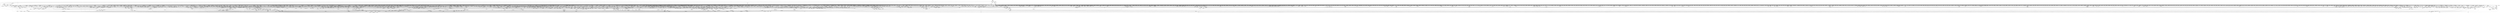 digraph kerncollapsed {
    "sve_get_vl" [color="black"];
    "rcu_accelerate_cbs" [color="black"];
    "fsnotify_detach_connector_from_object" [color="black"];
    "mas_store_b_node" [color="black"];
    "__printk_cpu_sync_wait" [color="black"];
    "mas_put_in_tree" [color="black"];
    "netlink_lock_table" [color="black"];
    "rb_erase" [color="black"];
    "skip_atoi" [color="black"];
    "add_timer" [color="black"];
    "__dev_pm_qos_resume_latency" [color="black"];
    "folio_trylock_1" [color="black"];
    "tty_update_time" [color="black"];
    "Indirect call214" [color="black"];
    "Indirect call29" [color="black"];
    "count_vm_events_2" [color="black"];
    "__count_vm_events_3" [color="black"];
    "__zone_watermark_ok" [color="black"];
    "__fprop_add_percpu_max" [color="black"];
    "Indirect call118" [color="black"];
    "__raw_spin_unlock_irq_38" [color="black"];
    "cpumask_copy_1" [color="black"];
    "prb_read_valid" [color="black"];
    "dl_task_is_earliest_deadline" [color="black"];
    "mas_store_prealloc.part.0" [color="black"];
    "mas_update_gap" [color="black"];
    "__wake_up_parent" [color="black"];
    "__wake_up_locked_key_bookmark" [color="black"];
    "fasync_insert_entry" [color="black"];
    "Indirect call34" [color="black"];
    "__percpu_add_case_32_8" [color="black"];
    "__cmpxchg_case_mb_32_13" [color="black"];
    "test_tsk_need_resched" [color="black"];
    "__kern_my_cpu_offset_52" [color="black"];
    "can_migrate_task" [color="black"];
    "req_set_fail" [color="black"];
    "kobj_ns_ops" [color="black"];
    "search_cmp_ftr_reg" [color="black"];
    "Indirect call67" [color="black"];
    "get_task_mm" [color="black"];
    "simple_xattr_space" [color="black"];
    "kernfs_release_file.part.0.isra.0" [color="black"];
    "bit_waitqueue" [color="black"];
    "xas_update.isra.0" [color="black"];
    "__raw_spin_lock_42" [color="black"];
    "__raw_spin_trylock_4" [color="black"];
    "Indirect call63" [color="black"];
    "hlist_bl_lock" [color="black"];
    "__kern_my_cpu_offset_89" [color="black"];
    "__raw_write_lock_irq" [color="black"];
    "clear_ti_thread_flag" [color="black"];
    "Indirect call167" [color="black"];
    "mab_shift_right" [color="black"];
    "find_next_bit.constprop.0_14" [color="black"];
    "__kern_my_cpu_offset_11" [color="black"];
    "__raw_spin_unlock_irq_3" [color="black"];
    "console_is_usable" [color="black"];
    "Indirect call18" [color="black"];
    "__wake_q_add" [color="black"];
    "folio_mapped_3" [color="black"];
    "skb_tailroom_2" [color="black"];
    "do_softirq" [color="black"];
    "mte_copy_page_tags" [color="black"];
    "lock_mount_hash" [color="black"];
    "cpumask_and" [color="black"];
    "__raw_spin_unlock_irqrestore_24" [color="black"];
    "mnt_add_count" [color="black"];
    "__count_vm_events_1" [color="black"];
    "mas_prev" [color="black"];
    "kernel_waitid" [color="black"];
    "inode_io_list_del" [color="black"];
    "Indirect call120" [color="black"];
    "u64_stats_add_2" [color="black"];
    "__kern_my_cpu_offset_78" [color="black"];
    "percpu_counter_add" [color="black"];
    "_mix_pool_bytes" [color="black"];
    "pvm_find_va_enclose_addr" [color="black"];
    "arch_stack_walk" [color="black"];
    "Indirect call124" [color="black"];
    "wake_up_var" [color="black"];
    "do_raw_spin_lock_46" [color="black"];
    "freezing" [color="black"];
    "node_page_state_add" [color="black"];
    "exit_rcu" [color="black"];
    "__cmpxchg_case_acq_32.constprop.0_2" [color="black"];
    "folio_mapped_1" [color="black"];
    "io_prep_async_work" [color="black"];
    "__attach_mnt" [color="black"];
    "recalc_sigpending_tsk" [color="black"];
    "vm_stat_account" [color="black"];
    "__futex_unqueue" [color="black"];
    "first_zones_zonelist_1" [color="black"];
    "fd_install" [color="black"];
    "__kern_my_cpu_offset_25" [color="black"];
    "add_timer_on" [color="black"];
    "zone_page_state_add" [color="black"];
    "Indirect call139" [color="black"];
    "do_raw_spin_lock_117" [color="black"];
    "sock_rmem_free" [color="black"];
    "device_links_read_lock" [color="black"];
    "security_secid_to_secctx" [color="black"];
    "do_raw_spin_lock_34" [color="black"];
    "replace_mark_chunk" [color="black"];
    "mas_next_sibling" [color="black"];
    "xas_find" [color="black"];
    "vma_needs_dirty_tracking" [color="black"];
    "__lookup_mnt" [color="black"];
    "Indirect call159" [color="black"];
    "d_walk" [color="black"];
    "tlb_flush_mmu_tlbonly_1" [color="black"];
    "attach_entity_load_avg" [color="black"];
    "pcpu_page_idx" [color="black"];
    "dl_clear_overload.part.0" [color="black"];
    "blake2s_compress" [color="black"];
    "fpsimd_save" [color="black"];
    "finish_wait" [color="black"];
    "prep_new_page" [color="black"];
    "mas_prev_range" [color="black"];
    "workingset_update_node" [color="black"];
    "set_pud" [color="black"];
    "dget" [color="black"];
    "gup_signal_pending" [color="black"];
    "ktime_get" [color="black"];
    "mas_bulk_rebalance" [color="black"];
    "rb_insert_color" [color="black"];
    "Indirect call78" [color="black"];
    "__raw_spin_lock_irqsave.constprop.0_3" [color="black"];
    "cpudl_set" [color="black"];
    "prepare_to_wait_exclusive" [color="black"];
    "cpumask_next_and" [color="black"];
    "mte_clear_page_tags" [color="black"];
    "post_alloc_hook" [color="black"];
    "read_seqbegin_or_lock" [color="black"];
    "set_ptes.constprop.0.isra.0" [color="black"];
    "__kern_my_cpu_offset_60" [color="black"];
    "clear_ti_thread_flag_5" [color="black"];
    "percpu_ref_put_many.constprop.0_1" [color="black"];
    "plist_add" [color="black"];
    "cpumask_and.isra.0_1" [color="black"];
    "folio_mapped_2" [color="black"];
    "__skb_flow_get_ports" [color="black"];
    "tag_clear_highpage" [color="black"];
    "test_ti_thread_flag_6" [color="black"];
    "test_ti_thread_flag_1" [color="black"];
    "init_timer_key" [color="black"];
    "__update_load_avg_cfs_rq" [color="black"];
    "get_ucounts_or_wrap" [color="black"];
    "put_ldops.constprop.0" [color="black"];
    "copy_from_kernel_nofault_allowed" [color="black"];
    "__raw_spin_unlock_irq_43" [color="black"];
    "Indirect call55" [color="black"];
    "pcpu_chunk_relocate" [color="black"];
    "pfn_swap_entry_to_page" [color="black"];
    "__raw_spin_lock_12" [color="black"];
    "sk_leave_memory_pressure" [color="black"];
    "attach_task" [color="black"];
    "sync_icache_aliases" [color="black"];
    "__raw_spin_lock_irqsave_4" [color="black"];
    "arch_local_irq_restore_1" [color="black"];
    "rcu_gpnum_ovf" [color="black"];
    "blake2s_update" [color="black"];
    "irq_work_queue" [color="black"];
    "__const_udelay" [color="black"];
    "__kern_my_cpu_offset_67" [color="black"];
    "calc_delta_fair" [color="black"];
    "llist_add_batch" [color="black"];
    "Indirect call37" [color="black"];
    "folio_wake_bit" [color="black"];
    "to_desc" [color="black"];
    "Indirect call115" [color="black"];
    "cpu_util_cfs" [color="black"];
    "hrtimer_start_range_ns" [color="black"];
    "is_valid_gup_args" [color="black"];
    "__d_drop" [color="black"];
    "security_sock_rcv_skb" [color="black"];
    "audit_mark_compare" [color="black"];
    "xas_start" [color="black"];
    "__raw_spin_unlock_irqrestore_1" [color="black"];
    "fsnotify_update_flags" [color="black"];
    "Indirect call40" [color="black"];
    "__raw_spin_unlock_irq_19" [color="black"];
    "task_pid_vnr" [color="black"];
    "kthread_data" [color="black"];
    "__kern_my_cpu_offset_83" [color="black"];
    "folio_size_2" [color="black"];
    "__cmpxchg_case_acq_32.constprop.0_20" [color="black"];
    "__kern_my_cpu_offset_77" [color="black"];
    "account_pipe_buffers" [color="black"];
    "do_raw_spin_lock_45" [color="black"];
    "Indirect call6" [color="black"];
    "__flush_tlb_page_nosync" [color="black"];
    "folio_add_new_anon_rmap" [color="black"];
    "mm_set_has_pinned_flag" [color="black"];
    "do_raw_spin_lock_29" [color="black"];
    "Indirect call84" [color="black"];
    "Indirect call36" [color="black"];
    "node_dirty_ok" [color="black"];
    "find_next_zero_bit_1" [color="black"];
    "Indirect call140" [color="black"];
    "pcpu_init_md_blocks" [color="black"];
    "mast_split_data" [color="black"];
    "__raw_spin_lock_31" [color="black"];
    "deactivate_task" [color="black"];
    "__raw_spin_lock_irqsave.constprop.0_7" [color="black"];
    "futex_cmpxchg_value_locked" [color="black"];
    "__cmpxchg_case_mb_32_4" [color="black"];
    "pcpu_size_to_slot" [color="black"];
    "filemap_release_folio" [color="black"];
    "__io_prep_linked_timeout" [color="black"];
    "mas_parent_type" [color="black"];
    "Indirect call24" [color="black"];
    "cpu_do_switch_mm" [color="black"];
    "__raw_spin_unlock_irq" [color="black"];
    "__raw_spin_lock_irqsave_3" [color="black"];
    "inode_lru_list_del" [color="black"];
    "ttwu_queue_wakelist" [color="black"];
    "workingset_age_nonresident" [color="black"];
    "inode_cgwb_move_to_attached" [color="black"];
    "__preempt_count_add.constprop.0_1" [color="black"];
    "irqd_set.isra.0_1" [color="black"];
    "cpu_util.constprop.0" [color="black"];
    "rcu_cblist_init" [color="black"];
    "tag_clear" [color="black"];
    "_compound_head_5" [color="black"];
    "__raw_spin_lock_irq_3" [color="black"];
    "__update_load_avg_se" [color="black"];
    "__kern_my_cpu_offset_51" [color="black"];
    "kill_device" [color="black"];
    "get_group_info.isra.0" [color="black"];
    "Indirect call176" [color="black"];
    "child_wait_callback" [color="black"];
    "__raw_spin_unlock_irq_5" [color="black"];
    "skb_zcopy_clear" [color="black"];
    "__bitmap_subset" [color="black"];
    "mas_prev_setup.constprop.0" [color="black"];
    "get_cred" [color="black"];
    "skb_cloned" [color="black"];
    "rt_mutex_slowtrylock" [color="black"];
    "__rt_mutex_futex_trylock" [color="black"];
    "netlink_overrun" [color="black"];
    "mas_split_final_node.isra.0" [color="black"];
    "__kern_my_cpu_offset_79" [color="black"];
    "__raw_spin_lock_23" [color="black"];
    "cd_forget" [color="black"];
    "ttwu_do_activate.constprop.0" [color="black"];
    "set_task_cpu" [color="black"];
    "lru_note_cost" [color="black"];
    "find_next_bit.constprop.0_1" [color="black"];
    "do_raw_spin_lock_69" [color="black"];
    "_compound_head_1" [color="black"];
    "_compound_head_3" [color="black"];
    "__raw_spin_lock_54" [color="black"];
    "__raw_read_unlock.constprop.0_2" [color="black"];
    "vmalloc_to_page" [color="black"];
    "__raw_spin_unlock_irq_28" [color="black"];
    "__wake_up_pollfree" [color="black"];
    "xa_mk_value" [color="black"];
    "update_dl_rq_load_avg" [color="black"];
    "__cmpxchg_case_acq_32" [color="black"];
    "vma_interval_tree_iter_first" [color="black"];
    "task_active_pid_ns" [color="black"];
    "bsearch" [color="black"];
    "_find_next_zero_bit" [color="black"];
    "__cmpxchg_case_acq_32_1" [color="black"];
    "__lshrti3" [color="black"];
    "__mnt_drop_write" [color="black"];
    "__to_kthread" [color="black"];
    "next_mnt" [color="black"];
    "__set_task_special" [color="black"];
    "__irq_work_queue_local" [color="black"];
    "count_vm_events" [color="black"];
    "mte_sync_tags" [color="black"];
    "__raw_spin_lock_irq_6" [color="black"];
    "__raw_spin_unlock_irq_6" [color="black"];
    "queued_read_unlock.constprop.0_2" [color="black"];
    "Indirect call201" [color="black"];
    "do_raw_spin_lock_18" [color="black"];
    "get_cred_1" [color="black"];
    "device_pm_check_callbacks" [color="black"];
    "Indirect call79" [color="black"];
    "page_ref_inc" [color="black"];
    "Indirect call158" [color="black"];
    "mas_wr_new_end" [color="black"];
    "virt_to_head_page.isra.0" [color="black"];
    "to_kthread" [color="black"];
    "__raw_spin_lock_irq_1" [color="black"];
    "folio_unlock" [color="black"];
    "wake_all_kswapds" [color="black"];
    "io_cqring_wake" [color="black"];
    "plist_del" [color="black"];
    "reweight_task" [color="black"];
    "io_schedule_prepare" [color="black"];
    "cpumask_empty_3" [color="black"];
    "fetch_robust_entry" [color="black"];
    "pte_mkdirty" [color="black"];
    "__percpu_counter_sum" [color="black"];
    "__raw_spin_unlock_irqrestore_29" [color="black"];
    "test_ti_thread_flag_10" [color="black"];
    "__raw_spin_unlock_irq_7" [color="black"];
    "Indirect call10" [color="black"];
    "__raw_spin_unlock_irq_21" [color="black"];
    "workingset_eviction" [color="black"];
    "convert_prio" [color="black"];
    "Indirect call166" [color="black"];
    "update_cached_migrate" [color="black"];
    "mas_next_range" [color="black"];
    "find_lock_task_mm" [color="black"];
    "lockref_put_or_lock" [color="black"];
    "Indirect call121" [color="black"];
    "__kern_my_cpu_offset_56" [color="black"];
    "strreplace" [color="black"];
    "sub_running_bw.isra.0" [color="black"];
    "__raw_spin_trylock_5" [color="black"];
    "get_random_bytes" [color="black"];
    "Indirect call182" [color="black"];
    "mas_find_child" [color="black"];
    "do_raw_spin_lock_24" [color="black"];
    "tlb_flush_mmu_tlbonly" [color="black"];
    "Indirect call42" [color="black"];
    "__kern_my_cpu_offset_70" [color="black"];
    "do_raw_spin_lock_31" [color="black"];
    "task_stopped_code" [color="black"];
    "get_task_pid" [color="black"];
    "__cmpxchg_case_acq_32.constprop.0_15" [color="black"];
    "IS_ERR_OR_NULL_3" [color="black"];
    "__percpu_add_case_32" [color="black"];
    "free_vmap_area_rb_augment_cb_rotate" [color="black"];
    "find_next_bit_7" [color="black"];
    "steal_suitable_fallback" [color="black"];
    "rcu_segcblist_inc_len" [color="black"];
    "access_ok_16" [color="black"];
    "system_supports_mte_1" [color="black"];
    "io_put_kbuf_comp.isra.0" [color="black"];
    "queued_write_lock.constprop.0_1" [color="black"];
    "__percpu_add_case_32_1" [color="black"];
    "prepend_name" [color="black"];
    "flush_tlb_batched_pending" [color="black"];
    "__raw_spin_unlock_irqrestore_33" [color="black"];
    "__raw_spin_lock_irq_43" [color="black"];
    "data_push_tail" [color="black"];
    "find_next_bit_29" [color="black"];
    "Indirect call1" [color="black"];
    "copyin" [color="black"];
    "defer_console_output" [color="black"];
    "__raw_spin_unlock_irqrestore_3" [color="black"];
    "__skb_dequeue_3" [color="black"];
    "Indirect call127" [color="black"];
    "__mutex_trylock" [color="black"];
    "__raw_spin_lock_15" [color="black"];
    "rcu_seq_snap" [color="black"];
    "do_raw_spin_lock_5" [color="black"];
    "arch_send_call_function_ipi_mask" [color="black"];
    "mas_find" [color="black"];
    "Indirect call143" [color="black"];
    "_prb_read_valid" [color="black"];
    "__balance_callbacks" [color="black"];
    "mas_prev_sibling" [color="black"];
    "rseq_migrate" [color="black"];
    "folio_nr_pages" [color="black"];
    "do_raw_spin_lock_116" [color="black"];
    "__dput_to_list" [color="black"];
    "find_vmap_area" [color="black"];
    "__raw_spin_lock_irqsave.constprop.0_9" [color="black"];
    "allow_direct_reclaim" [color="black"];
    "raw_spin_rq_unlock" [color="black"];
    "update_rt_rq_load_avg" [color="black"];
    "do_raw_spin_lock_87" [color="black"];
    "vma_is_secretmem" [color="black"];
    "do_raw_spin_lock_44" [color="black"];
    "mod_zone_page_state" [color="black"];
    "io_cancel_cb" [color="black"];
    "_find_first_zero_bit" [color="black"];
    "arch_irq_work_raise" [color="black"];
    "retain_dentry" [color="black"];
    "Indirect call14" [color="black"];
    "__raw_spin_lock_irq.constprop.0_2" [color="black"];
    "skb_header_pointer_2" [color="black"];
    "system_supports_address_auth_1" [color="black"];
    "pde_subdir_first" [color="black"];
    "__fprop_add_percpu" [color="black"];
    "get_mm_exe_file" [color="black"];
    "task_clear_jobctl_pending" [color="black"];
    "rcu_advance_cbs" [color="black"];
    "__pm_relax" [color="black"];
    "mas_data_end" [color="black"];
    "xas_set_offset" [color="black"];
    "rwsem_set_reader_owned" [color="black"];
    "req_set_fail_4" [color="black"];
    "Indirect call130" [color="black"];
    "find_mergeable_anon_vma" [color="black"];
    "fsnotify_grab_connector" [color="black"];
    "posixtimer_rearm" [color="black"];
    "__raw_spin_lock_irqsave_6" [color="black"];
    "Indirect call74" [color="black"];
    "page_try_share_anon_rmap" [color="black"];
    "Indirect call203" [color="black"];
    "skb_tailroom" [color="black"];
    "release_thread" [color="black"];
    "list_del_init_8" [color="black"];
    "arch_local_irq_save" [color="black"];
    "enqueue_timer" [color="black"];
    "__raise_softirq_irqoff" [color="black"];
    "Indirect call57" [color="black"];
    "Indirect call62" [color="black"];
    "mas_ascend" [color="black"];
    "__raw_spin_unlock_irq_45" [color="black"];
    "signal_pending_11" [color="black"];
    "Indirect call27" [color="black"];
    "Indirect call95" [color="black"];
    "se_weight.isra.0" [color="black"];
    "skb_header_cloned" [color="black"];
    "vma_interval_tree_augment_rotate" [color="black"];
    "min_deadline_cb_rotate" [color="black"];
    "posix_cpu_timers_exit" [color="black"];
    "blake2s.constprop.0" [color="black"];
    "__rb_change_child.constprop.0" [color="black"];
    "d_hash" [color="black"];
    "page_ref_inc_3" [color="black"];
    "task_get_vl" [color="black"];
    "mas_wr_walk_index.isra.0" [color="black"];
    "do_raw_spin_lock_17" [color="black"];
    "errseq_sample" [color="black"];
    "__irq_can_set_affinity" [color="black"];
    "space_used" [color="black"];
    "xa_err" [color="black"];
    "__raw_spin_unlock_irq_25" [color="black"];
    "__page_dup_rmap.constprop.0" [color="black"];
    "klist_node_attached" [color="black"];
    "__wb_update_bandwidth.constprop.0" [color="black"];
    "resched_curr" [color="black"];
    "find_first_bit_3" [color="black"];
    "auditsc_get_stamp" [color="black"];
    "need_seqretry" [color="black"];
    "__raw_spin_lock_irq_11" [color="black"];
    "recalc_sigpending" [color="black"];
    "__cmpxchg_case_acq_32.constprop.0_18" [color="black"];
    "addr_to_vb_xa" [color="black"];
    "pm_runtime_get_noresume" [color="black"];
    "__io_disarm_linked_timeout" [color="black"];
    "__note_gp_changes" [color="black"];
    "flush_tlb_mm_1" [color="black"];
    "Indirect call192" [color="black"];
    "Indirect call81" [color="black"];
    "anon_vma_interval_tree_post_update_vma" [color="black"];
    "Indirect call162" [color="black"];
    "rcu_inkernel_boot_has_ended" [color="black"];
    "task_clear_jobctl_trapping" [color="black"];
    "tty_ldisc_open" [color="black"];
    "set_next_entity" [color="black"];
    "req_set_fail_3" [color="black"];
    "online_section_nr" [color="black"];
    "__printk_cpu_sync_put" [color="black"];
    "__percpu_add_case_32_20" [color="black"];
    "__raw_spin_unlock_irqrestore_10" [color="black"];
    "audit_rate_check.part.0" [color="black"];
    "__skb_set_length_1" [color="black"];
    "put_dec_trunc8" [color="black"];
    "console_trylock" [color="black"];
    "_prb_commit" [color="black"];
    "arm64_kernel_unmapped_at_el0_4" [color="black"];
    "__raw_spin_lock_irqsave_29" [color="black"];
    "cpumask_any_distribute" [color="black"];
    "pagetable_pte_dtor" [color="black"];
    "Indirect call123" [color="black"];
    "strncmp" [color="black"];
    "timer_base.isra.0" [color="black"];
    "strchr" [color="black"];
    "__inode_add_lru" [color="black"];
    "percpu_counter_dec" [color="black"];
    "__cmpxchg_case_acq_32.constprop.0_12" [color="black"];
    "list_del_2" [color="black"];
    "d_flags_for_inode" [color="black"];
    "xas_retry" [color="black"];
    "Indirect call66" [color="black"];
    "do_raw_spin_lock_52" [color="black"];
    "__raw_spin_lock_irq_4" [color="black"];
    "fpsimd_flush_task_state" [color="black"];
    "list_del_3" [color="black"];
    "Indirect call169" [color="black"];
    "mod_node_page_state" [color="black"];
    "dec_rlimit_ucounts" [color="black"];
    "activate_task" [color="black"];
    "folio_order" [color="black"];
    "reusable_anon_vma" [color="black"];
    "Indirect call108" [color="black"];
    "__percpu_add_case_64.constprop.0_3" [color="black"];
    "pi_state_update_owner" [color="black"];
    "Indirect call54" [color="black"];
    "sock_flag_1" [color="black"];
    "sched_asym_prefer" [color="black"];
    "memblock_search" [color="black"];
    "Indirect call170" [color="black"];
    "do_raw_spin_lock" [color="black"];
    "del_page_from_free_list" [color="black"];
    "process_shares_mm" [color="black"];
    "__task_rq_lock" [color="black"];
    "skb_checksum" [color="black"];
    "__mnt_want_write" [color="black"];
    "skb_copy_bits" [color="black"];
    "pmd_offset.isra.0_1" [color="black"];
    "do_raw_spin_lock_32" [color="black"];
    "sched_clock_noinstr" [color="black"];
    "wakeup_kswapd" [color="black"];
    "desc_make_reusable" [color="black"];
    "pfn_valid_2" [color="black"];
    "Indirect call112" [color="black"];
    "__raw_spin_lock_43" [color="black"];
    "queued_spin_lock_slowpath" [color="black"];
    "do_raw_spin_lock_41" [color="black"];
    "local_bh_enable" [color="black"];
    "__kern_my_cpu_offset_26" [color="black"];
    "rt_mutex_top_waiter" [color="black"];
    "mt_find" [color="black"];
    "__cmpxchg_case_acq_32.constprop.0_17" [color="black"];
    "_compound_head_13" [color="black"];
    "clear_buddies.isra.0" [color="black"];
    "signalfd_cleanup" [color="black"];
    "__wake_up_bit" [color="black"];
    "__percpu_add_case_64_3" [color="black"];
    "Indirect call89" [color="black"];
    "page_ref_inc_6" [color="black"];
    "rcu_segcblist_entrain" [color="black"];
    "mas_safe_min" [color="black"];
    "hlist_del_init_2" [color="black"];
    "__raw_spin_lock_irq_17" [color="black"];
    "kmap_atomic_1" [color="black"];
    "xas_not_node" [color="black"];
    "kthread_is_per_cpu" [color="black"];
    "__clear_open_fd" [color="black"];
    "__raw_spin_lock_irq_7" [color="black"];
    "rcu_is_watching" [color="black"];
    "Indirect call32" [color="black"];
    "data_alloc" [color="black"];
    "sock_flag_3" [color="black"];
    "xa_find_after" [color="black"];
    "unlock_task_sighand.isra.0_1" [color="black"];
    "mast_fill_bnode" [color="black"];
    "io_wq_work_match_item" [color="black"];
    "audit_serial" [color="black"];
    "io_poll_get_ownership" [color="black"];
    "update_curr" [color="black"];
    "__lock_timer" [color="black"];
    "futex_hash" [color="black"];
    "__raw_spin_lock_irqsave_7" [color="black"];
    "__mod_node_page_state" [color="black"];
    "finish_swait" [color="black"];
    "move_linked_works" [color="black"];
    "tick_get_broadcast_device" [color="black"];
    "first_zones_zonelist" [color="black"];
    "console_srcu_read_unlock" [color="black"];
    "__raw_spin_lock_irqsave" [color="black"];
    "sync_rcu_exp_done_unlocked" [color="black"];
    "Indirect call65" [color="black"];
    "invalid_mkclean_vma" [color="black"];
    "no_blink" [color="black"];
    "arm_smccc_1_1_get_conduit" [color="black"];
    "xas_set_mark" [color="black"];
    "pm_qos_read_value" [color="black"];
    "mas_next_setup.constprop.0" [color="black"];
    "lru_note_cost_refault" [color="black"];
    "mas_leaf_set_meta" [color="black"];
    "proto_memory_pcpu_drain" [color="black"];
    "unlock_mount_hash" [color="black"];
    "__udelay" [color="black"];
    "__raw_spin_lock_5" [color="black"];
    "get_file_1" [color="black"];
    "fpsimd_save_state" [color="black"];
    "copy_from_kernel_nofault" [color="black"];
    "dl_set_overload.part.0" [color="black"];
    "__raw_spin_lock_irqsave.constprop.0_1" [color="black"];
    "Indirect call210" [color="black"];
    "percpu_ref_get_many" [color="black"];
    "hrtimer_sleeper_start_expires" [color="black"];
    "u64_stats_inc" [color="black"];
    "Indirect call22" [color="black"];
    "Indirect call52" [color="black"];
    "do_raw_spin_lock_14" [color="black"];
    "__find_vmap_area.constprop.0" [color="black"];
    "pud_clear_huge" [color="black"];
    "group_classify" [color="black"];
    "__raw_spin_unlock_irq_36" [color="black"];
    "slab_is_available" [color="black"];
    "kobj_child_ns_ops" [color="black"];
    "__printk_safe_exit" [color="black"];
    "_task_util_est" [color="black"];
    "Indirect call21" [color="black"];
    "sk_memory_allocated_sub" [color="black"];
    "net_eq_idr" [color="black"];
    "generic_exec_single" [color="black"];
    "_compound_head_7" [color="black"];
    "rcu_segcblist_pend_cbs" [color="black"];
    "sb_clear_inode_writeback" [color="black"];
    "__arm64_sys_waitid" [color="black"];
    "sk_mem_reclaim" [color="black"];
    "_copy_from_iter" [color="black"];
    "pm_runtime_put_noidle_2" [color="black"];
    "irq_chip_retrigger_hierarchy" [color="black"];
    "cpu_util_cfs_boost" [color="black"];
    "signal_pending_state_1" [color="black"];
    "do_raw_spin_lock_1" [color="black"];
    "page_ref_dec_and_test_2" [color="black"];
    "flush_signal_handlers" [color="black"];
    "Indirect call3" [color="black"];
    "Indirect call16" [color="black"];
    "radix_tree_iter_tag_clear" [color="black"];
    "arch_asym_cpu_priority" [color="black"];
    "task_rq_lock" [color="black"];
    "netdev_start_xmit" [color="black"];
    "clear_ti_thread_flag_1" [color="black"];
    "rcu_seq_end" [color="black"];
    "arch_local_irq_save_4" [color="black"];
    "tlb_remove_table_sync_one" [color="black"];
    "__hrtimer_get_next_event" [color="black"];
    "list_lru_del" [color="black"];
    "irq_enable" [color="black"];
    "free_vmap_area_rb_augment_cb_propagate" [color="black"];
    "zone_watermark_ok_safe" [color="black"];
    "__irq_put_desc_unlock" [color="black"];
    "__anon_vma_interval_tree_augment_rotate" [color="black"];
    "Indirect call28" [color="black"];
    "arch_smp_send_reschedule" [color="black"];
    "isolation_suitable.isra.0" [color="black"];
    "workingset_test_recent" [color="black"];
    "__set_open_fd" [color="black"];
    "io_wq_work_match_all" [color="black"];
    "Indirect call93" [color="black"];
    "security_inode_init_security_anon" [color="black"];
    "ldsem_down_read_trylock" [color="black"];
    "__raw_spin_lock_4" [color="black"];
    "put_unused_fd" [color="black"];
    "panic_smp_self_stop" [color="black"];
    "set_tsk_need_resched" [color="black"];
    "do_raw_spin_lock_15" [color="black"];
    "Indirect call134" [color="black"];
    "put_filesystem" [color="black"];
    "find_alive_thread.isra.0" [color="black"];
    "Indirect call163" [color="black"];
    "num_other_online_cpus" [color="black"];
    "Indirect call104" [color="black"];
    "dev_pm_disable_wake_irq_check" [color="black"];
    "ktime_get_mono_fast_ns" [color="black"];
    "Indirect call70" [color="black"];
    "arch_local_irq_save_5" [color="black"];
    "futex_top_waiter" [color="black"];
    "copy_to_user_page" [color="black"];
    "__pi_strlen" [color="black"];
    "copy_fd_bitmaps" [color="black"];
    "get_work_pwq" [color="black"];
    "skb_pfmemalloc" [color="black"];
    "Indirect call96" [color="black"];
    "move_queued_task.constprop.0" [color="black"];
    "__raw_spin_lock" [color="black"];
    "rcu_seq_end_1" [color="black"];
    "vma_interval_tree_insert_after" [color="black"];
    "rcu_segcblist_advance" [color="black"];
    "timekeeping_get_ns" [color="black"];
    "__raw_spin_unlock_irq_12" [color="black"];
    "global_dirtyable_memory" [color="black"];
    "__list_del_entry_1" [color="black"];
    "desc_read" [color="black"];
    "__page_set_anon_rmap" [color="black"];
    "_compound_head_2" [color="black"];
    "io_req_complete_defer" [color="black"];
    "blake2s_final" [color="black"];
    "io_fill_cqe_aux" [color="black"];
    "workingset_activation" [color="black"];
    "prb_reserve_in_last" [color="black"];
    "Indirect call72" [color="black"];
    "arch_local_irq_save_7" [color="black"];
    "exit_task_stack_account" [color="black"];
    "hrtimer_force_reprogram.constprop.0" [color="black"];
    "__rpm_get_callback" [color="black"];
    "arch_local_irq_restore" [color="black"];
    "___d_drop" [color="black"];
    "system_supports_tlb_range_1" [color="black"];
    "__raw_spin_unlock_irqrestore_31" [color="black"];
    "do_raw_spin_lock_9" [color="black"];
    "__raw_spin_lock_irqsave_42" [color="black"];
    "security_audit_rule_free" [color="black"];
    "sched_clock" [color="black"];
    "update_newidle_cost" [color="black"];
    "__clear_close_on_exec.isra.0" [color="black"];
    "__init_swait_queue_head" [color="black"];
    "arch_send_call_function_single_ipi" [color="black"];
    "clear_ti_thread_flag_3" [color="black"];
    "rcu_segcblist_enqueue" [color="black"];
    "__kern_my_cpu_offset_29" [color="black"];
    "__raw_spin_lock_irqsave_22" [color="black"];
    "pm_runtime_deactivate_timer" [color="black"];
    "__futex_queue" [color="black"];
    "__raw_spin_unlock_irqrestore_2" [color="black"];
    "__raw_spin_lock_41" [color="black"];
    "test_ti_thread_flag_22" [color="black"];
    "mas_pop_node" [color="black"];
    "__cmpxchg_case_acq_32.constprop.0_9" [color="black"];
    "anon_vma_interval_tree_remove" [color="black"];
    "rcu_exp_need_qs" [color="black"];
    "__xchg_case_mb_64.constprop.0_3" [color="black"];
    "__efistub_caches_clean_inval_pou" [color="black"];
    "_get_random_bytes" [color="black"];
    "__cmpxchg_case_mb_32_5" [color="black"];
    "netlink_has_listeners" [color="black"];
    "take_dentry_name_snapshot" [color="black"];
    "tick_get_device" [color="black"];
    "cpu_clock_sample_group" [color="black"];
    "io_cqe_cache_refill" [color="black"];
    "do_raw_spin_lock_7" [color="black"];
    "mas_wr_end_piv" [color="black"];
    "dev_nit_active" [color="black"];
    "__audit_uring_entry" [color="black"];
    "Indirect call146" [color="black"];
    "add_wait_queue_exclusive" [color="black"];
    "io_wq_cancel_pending_work" [color="black"];
    "__irq_get_desc_lock" [color="black"];
    "Indirect call99" [color="black"];
    "Indirect call39" [color="black"];
    "console_verbose" [color="black"];
    "kmsg_dump" [color="black"];
    "Indirect call211" [color="black"];
    "task_cputime_adjusted" [color="black"];
    "pmd_set_huge" [color="black"];
    "__prepare_to_swait" [color="black"];
    "mnt_dec_writers" [color="black"];
    "cpumask_first_and" [color="black"];
    "memzero_explicit" [color="black"];
    "audit_uid_comparator" [color="black"];
    "signal_pending_state_2" [color="black"];
    "Indirect call172" [color="black"];
    "__bpf_free_used_maps" [color="black"];
    "pcpu_next_fit_region.constprop.0" [color="black"];
    "attach_pid" [color="black"];
    "spin_lock_irqsave_check_contention" [color="black"];
    "xa_load" [color="black"];
    "update_load_avg" [color="black"];
    "task_set_jobctl_pending" [color="black"];
    "folio_invalidate" [color="black"];
    "ptrauth_keys_install_user" [color="black"];
    "__raw_spin_unlock_irqrestore_32" [color="black"];
    "__accumulate_pelt_segments" [color="black"];
    "find_next_bit.constprop.0_11" [color="black"];
    "dl_rq_of_se" [color="black"];
    "strscpy_pad" [color="black"];
    "percpu_counter_set" [color="black"];
    "wakeup_kcompactd" [color="black"];
    "do_raw_spin_lock_42" [color="black"];
    "__cmpxchg_case_mb_32_3" [color="black"];
    "next_signal" [color="black"];
    "find_next_and_bit" [color="black"];
    "nsec_to_clock_t" [color="black"];
    "rcu_dynticks_snap" [color="black"];
    "lockref_put_return" [color="black"];
    "find_next_bit.constprop.0_5" [color="black"];
    "Indirect call181" [color="black"];
    "__count_vm_events" [color="black"];
    "inode_maybe_inc_iversion" [color="black"];
    "test_ti_thread_flag_4" [color="black"];
    "__rb_insert_augmented" [color="black"];
    "enqueue_hrtimer.constprop.0" [color="black"];
    "tty_driver_name" [color="black"];
    "__raw_spin_unlock_irqrestore_37" [color="black"];
    "mast_ascend" [color="black"];
    "set_pfnblock_flags_mask" [color="black"];
    "rb_first" [color="black"];
    "netlink_unlock_table" [color="black"];
    "do_raw_spin_lock_28" [color="black"];
    "ns_to_timespec64" [color="black"];
    "__cmpxchg_case_acq_64" [color="black"];
    "list_splice_tail_init" [color="black"];
    "mnt_get_count" [color="black"];
    "__kern_my_cpu_offset_44" [color="black"];
    "__init_rwsem" [color="black"];
    "__hlist_del" [color="black"];
    "__cmpxchg_case_acq_64_1" [color="black"];
    "__remove_hrtimer" [color="black"];
    "cpu_clock_sample" [color="black"];
    "prep_compound_page" [color="black"];
    "find_last_bit" [color="black"];
    "gup_must_unshare" [color="black"];
    "fsnotify_group_assert_locked" [color="black"];
    "__cmpxchg_case_acq_32.constprop.0_13" [color="black"];
    "__preempt_count_sub" [color="black"];
    "find_get_pid" [color="black"];
    "arch_local_irq_save_1" [color="black"];
    "mul_u64_u64_div_u64" [color="black"];
    "____do_softirq" [color="black"];
    "irq_to_desc" [color="black"];
    "folio_nr_pages_2" [color="black"];
    "Indirect call131" [color="black"];
    "__percpu_add_case_64_1" [color="black"];
    "try_grab_page" [color="black"];
    "__free_one_page" [color="black"];
    "security_audit_rule_match" [color="black"];
    "do_raw_spin_lock_57" [color="black"];
    "__folio_cancel_dirty" [color="black"];
    "clear_nonspinnable" [color="black"];
    "timerqueue_del" [color="black"];
    "do_raw_spin_lock_63" [color="black"];
    "radix_tree_next_chunk" [color="black"];
    "tty_termios_baud_rate" [color="black"];
    "init_completion" [color="black"];
    "pte_offset_kernel.isra.0" [color="black"];
    "put_prev_task" [color="black"];
    "__raw_spin_unlock_irqrestore_5" [color="black"];
    "__bitmap_clear" [color="black"];
    "dput_to_list" [color="black"];
    "Indirect call141" [color="black"];
    "Indirect call135" [color="black"];
    "__cmpxchg_case_acq_32.constprop.0_5" [color="black"];
    "down_read_trylock" [color="black"];
    "mte_dead_leaves.constprop.0" [color="black"];
    "ma_dead_node" [color="black"];
    "Indirect call137" [color="black"];
    "group_balance_cpu" [color="black"];
    "find_submount" [color="black"];
    "folio_test_uptodate" [color="black"];
    "clear_page" [color="black"];
    "current_is_kswapd" [color="black"];
    "io_poll_mark_cancelled" [color="black"];
    "check_vma_flags" [color="black"];
    "Indirect call102" [color="black"];
    "audit_gid_comparator" [color="black"];
    "prepare_alloc_pages.constprop.0" [color="black"];
    "mnt_set_mountpoint" [color="black"];
    "__io_acct_run_queue" [color="black"];
    "__raw_spin_lock_irq_35" [color="black"];
    "osq_lock" [color="black"];
    "__do_once_start" [color="black"];
    "sane_fdtable_size" [color="black"];
    "__cmpxchg_case_mb_64" [color="black"];
    "domain_dirty_limits" [color="black"];
    "local_cpu_stop" [color="black"];
    "rcu_exp_jiffies_till_stall_check" [color="black"];
    "security_capable" [color="black"];
    "posix_cpu_timers_exit_group" [color="black"];
    "security_current_getsecid_subj" [color="black"];
    "should_zap_page" [color="black"];
    "anon_vma_interval_tree_iter_next" [color="black"];
    "wb_io_lists_depopulated" [color="black"];
    "__raw_spin_lock_irqsave_12" [color="black"];
    "select_collect" [color="black"];
    "kernfs_leftmost_descendant" [color="black"];
    "sock_inuse_add" [color="black"];
    "Indirect call212" [color="black"];
    "io_poll_can_finish_inline.isra.0" [color="black"];
    "radix_tree_load_root" [color="black"];
    "Indirect call71" [color="black"];
    "rt_mutex_init_proxy_locked" [color="black"];
    "Indirect call200" [color="black"];
    "page_ref_inc_1" [color="black"];
    "check_class_changed" [color="black"];
    "__list_del_entry_2" [color="black"];
    "do_raw_spin_lock_8" [color="black"];
    "task_sigpending_2" [color="black"];
    "find_next_bit.constprop.0_21" [color="black"];
    "__attach_to_pi_owner" [color="black"];
    "__update_min_deadline" [color="black"];
    "__remove_shared_vm_struct.constprop.0" [color="black"];
    "__cmpxchg_case_rel_32" [color="black"];
    "cpus_share_cache" [color="black"];
    "find_suitable_fallback" [color="black"];
    "io_get_cqe_overflow" [color="black"];
    "allow_write_access" [color="black"];
    "get_arm64_ftr_reg" [color="black"];
    "fill_contig_page_info" [color="black"];
    "tlb_flush_1" [color="black"];
    "ktime_get_coarse_real_ts64" [color="black"];
    "__percpu_add_case_64_4" [color="black"];
    "dev_xmit_recursion_dec" [color="black"];
    "do_kernel_restart" [color="black"];
    "__wake_up" [color="black"];
    "pick_next_task_idle" [color="black"];
    "Indirect call113" [color="black"];
    "pageblock_pfn_to_page" [color="black"];
    "ktime_get_real_ts64" [color="black"];
    "find_next_bit_11" [color="black"];
    "detach_if_pending" [color="black"];
    "io_poll_find.constprop.0" [color="black"];
    "get_task_exe_file" [color="black"];
    "path_get" [color="black"];
    "noop_dirty_folio" [color="black"];
    "mas_wr_store_setup" [color="black"];
    "__raw_spin_unlock_irqrestore_8" [color="black"];
    "cpu_switch_to" [color="black"];
    "__percpu_add_case_64_2" [color="black"];
    "debug_locks_off" [color="black"];
    "signal_set_stop_flags" [color="black"];
    "kill_super_notify" [color="black"];
    "get_work_pool" [color="black"];
    "select_collect2" [color="black"];
    "group_close_release" [color="black"];
    "wake_up_klogd" [color="black"];
    "__raw_spin_lock_irq_25" [color="black"];
    "__raw_spin_unlock_irq_29" [color="black"];
    "skb_tailroom_1" [color="black"];
    "mm_trace_rss_stat" [color="black"];
    "vma_interval_tree_subtree_search" [color="black"];
    "rcu_segcblist_move_seglen" [color="black"];
    "xas_pause" [color="black"];
    "mas_alloc_req.isra.0" [color="black"];
    "double_unlock_balance" [color="black"];
    "pidfd_get_pid" [color="black"];
    "check_stable_address_space" [color="black"];
    "__kern_my_cpu_offset_16" [color="black"];
    "rt_mutex_setprio" [color="black"];
    "rcu_gp_is_normal" [color="black"];
    "cfs_rq_of" [color="black"];
    "__cmpxchg_case_acq_32.constprop.0_7" [color="black"];
    "__raw_spin_lock_irqsave_19" [color="black"];
    "copy_thread" [color="black"];
    "security_task_getsecid_obj" [color="black"];
    "zone_watermark_ok" [color="black"];
    "raw_spin_rq_lock_1" [color="black"];
    "Indirect call92" [color="black"];
    "__raw_spin_lock_32" [color="black"];
    "Indirect call110" [color="black"];
    "tty_port_kopened" [color="black"];
    "__remove_inode_hash" [color="black"];
    "rcu_seq_set_state" [color="black"];
    "audit_string_contains_control" [color="black"];
    "sk_error_report" [color="black"];
    "__dev_put.part.0" [color="black"];
    "mutex_trylock" [color="black"];
    "is_cpu_allowed" [color="black"];
    "find_task_by_vpid" [color="black"];
    "hrtimer_forward" [color="black"];
    "sub_rq_bw.isra.0" [color="black"];
    "wb_stat_mod" [color="black"];
    "Indirect call150" [color="black"];
    "timerqueue_iterate_next" [color="black"];
    "rcu_gp_is_expedited" [color="black"];
    "mte_destroy_descend.constprop.0" [color="black"];
    "__raw_spin_lock_18" [color="black"];
    "Indirect call69" [color="black"];
    "update_blocked_averages" [color="black"];
    "__cmpxchg_case_mb_64_7" [color="black"];
    "lookup_mountpoint" [color="black"];
    "mas_leaf_max_gap" [color="black"];
    "__dev_fwnode" [color="black"];
    "xas_set_order.part.0" [color="black"];
    "do_raw_spin_lock_66" [color="black"];
    "cpumask_any_and_distribute" [color="black"];
    "tlb_flush" [color="black"];
    "__mutex_remove_waiter" [color="black"];
    "posix_cputimers_group_init" [color="black"];
    "vmf_pte_changed" [color="black"];
    "xas_next_offset" [color="black"];
    "do_raw_spin_lock_13" [color="black"];
    "is_zero_page" [color="black"];
    "ma_slots" [color="black"];
    "__put_unused_fd" [color="black"];
    "Indirect call44" [color="black"];
    "__timer_delete" [color="black"];
    "__cmpxchg_case_mb_64_6" [color="black"];
    "inactive_is_low.constprop.0" [color="black"];
    "do_raw_spin_lock_73" [color="black"];
    "do_raw_spin_lock.constprop.0_14" [color="black"];
    "move_freelist_tail" [color="black"];
    "Indirect call119" [color="black"];
    "iov_iter_revert" [color="black"];
    "tlb_gather_mmu" [color="black"];
    "Indirect call107" [color="black"];
    "Indirect call202" [color="black"];
    "skb_frag_ref" [color="black"];
    "prepare_to_swait_event" [color="black"];
    "Indirect call8" [color="black"];
    "audit_comparator" [color="black"];
    "rcu_start_this_gp" [color="black"];
    "Indirect call116" [color="black"];
    "is_rlimit_overlimit" [color="black"];
    "skb_orphan_1" [color="black"];
    "xas_clear_mark" [color="black"];
    "task_work_cancel_match" [color="black"];
    "mod_node_state" [color="black"];
    "find_next_bit_6" [color="black"];
    "__isolate_free_page" [color="black"];
    "bump_cpu_timer" [color="black"];
    "forward_timer_base" [color="black"];
    "notifier_call_chain" [color="black"];
    "should_failslab" [color="black"];
    "mas_wr_walk_descend" [color="black"];
    "eth_type_vlan" [color="black"];
    "count_vm_event_1" [color="black"];
    "__kern_my_cpu_offset_21" [color="black"];
    "llist_del_first" [color="black"];
    "queued_read_lock.constprop.0" [color="black"];
    "rwsem_set_nonspinnable" [color="black"];
    "bstats_update" [color="black"];
    "arch_get_random_longs" [color="black"];
    "folio_trylock_2" [color="black"];
    "find_next_zero_bit" [color="black"];
    "__wb_calc_thresh" [color="black"];
    "drain_pages_zone" [color="black"];
    "find_next_bit_3" [color="black"];
    "mod_timer" [color="black"];
    "fsnotify_free_mark" [color="black"];
    "this_cpu_has_cap" [color="black"];
    "freezing_slow_path" [color="black"];
    "Indirect call153" [color="black"];
    "Indirect call145" [color="black"];
    "do_raw_spin_lock_35" [color="black"];
    "__local_bh_enable_ip" [color="black"];
    "__cmpxchg_case_acq_32.constprop.0_4" [color="black"];
    "pcpu_unit_page_offset" [color="black"];
    "arch_local_irq_restore_2" [color="black"];
    "propagation_next" [color="black"];
    "__pi_strcmp" [color="black"];
    "__percpu_add_case_32_13" [color="black"];
    "prepend_char" [color="black"];
    "Indirect call9" [color="black"];
    "set_cpu_online" [color="black"];
    "group_open_release" [color="black"];
    "__irq_domain_deactivate_irq" [color="black"];
    "aio_nr_sub" [color="black"];
    "d_find_any_alias" [color="black"];
    "smp_call_function_single" [color="black"];
    "lockref_get" [color="black"];
    "get_file" [color="black"];
    "__raw_read_lock.constprop.0_1" [color="black"];
    "find_next_and_bit.constprop.0" [color="black"];
    "futex_hb_waiters_dec" [color="black"];
    "Indirect call59" [color="black"];
    "timer_delete_hook" [color="black"];
    "cpumask_weight" [color="black"];
    "__lock_task_sighand" [color="black"];
    "pid_task" [color="black"];
    "do_raw_spin_lock_118" [color="black"];
    "pcpu_chunk_slot" [color="black"];
    "fatal_signal_pending_6" [color="black"];
    "mas_set_split_parent.isra.0" [color="black"];
    "sve_state_size" [color="black"];
    "split_map_pages" [color="black"];
    "tsk_fork_get_node" [color="black"];
    "__irq_startup" [color="black"];
    "Indirect call90" [color="black"];
    "lock_parent" [color="black"];
    "raw_spin_rq_unlock_irqrestore" [color="black"];
    "do_raw_spin_lock_11" [color="black"];
    "do_raw_spin_lock_58" [color="black"];
    "__raw_read_unlock.constprop.0_6" [color="black"];
    "timerqueue_add" [color="black"];
    "kthread_insert_work_sanity_check" [color="black"];
    "idr_for_each" [color="black"];
    "pagefault_disable" [color="black"];
    "pcpu_chunk_refresh_hint" [color="black"];
    "task_join_group_stop" [color="black"];
    "__raw_spin_lock_16" [color="black"];
    "calc_wheel_index" [color="black"];
    "get_next_ino" [color="black"];
    "__anon_vma_interval_tree_subtree_search" [color="black"];
    "_find_first_and_bit" [color="black"];
    "__printk_safe_enter" [color="black"];
    "set_ti_thread_flag_5" [color="black"];
    "xas_find_marked" [color="black"];
    "__raw_spin_lock_27" [color="black"];
    "set_task_reclaim_state" [color="black"];
    "mmgrab_1" [color="black"];
    "Indirect call197" [color="black"];
    "double_rq_lock" [color="black"];
    "__skb_header_pointer" [color="black"];
    "folio_lruvec_relock_irq.constprop.0" [color="black"];
    "exit_oom_victim" [color="black"];
    "Indirect call56" [color="black"];
    "mast_spanning_rebalance.isra.0" [color="black"];
    "put_dec" [color="black"];
    "set_tlb_ubc_flush_pending" [color="black"];
    "system_supports_mte" [color="black"];
    "expand" [color="black"];
    "zone_reclaimable_pages" [color="black"];
    "__pi_memcmp" [color="black"];
    "clear_ti_thread_flag_4" [color="black"];
    "cpudl_heapify" [color="black"];
    "prepare_to_wait_event" [color="black"];
    "Indirect call83" [color="black"];
    "oom_unkillable_task.isra.0" [color="black"];
    "dequeue_load_avg" [color="black"];
    "sig_handler_ignored" [color="black"];
    "mas_descend" [color="black"];
    "call_on_irq_stack" [color="black"];
    "init_entity_runnable_average" [color="black"];
    "list_del_1" [color="black"];
    "enqueue_pushable_dl_task" [color="black"];
    "__cmpxchg_case_mb_64_1" [color="black"];
    "pmd_install" [color="black"];
    "__raw_spin_unlock_irqrestore_15" [color="black"];
    "Indirect call12" [color="black"];
    "__raw_spin_unlock_irq.constprop.0_1" [color="black"];
    "__percpu_add_case_64.constprop.0_1" [color="black"];
    "__put_cpu_fpsimd_context" [color="black"];
    "Indirect call187" [color="black"];
    "flush_dcache_page" [color="black"];
    "cpu_online" [color="black"];
    "show_mem_node_skip" [color="black"];
    "u64_stats_add_1" [color="black"];
    "xas_reload" [color="black"];
    "prb_first_valid_seq" [color="black"];
    "folio_trylock_4" [color="black"];
    "futex_get_value_locked" [color="black"];
    "__count_vm_events_2" [color="black"];
    "do_raw_spin_lock_88" [color="black"];
    "futex_q_lock" [color="black"];
    "__kern_my_cpu_offset_28" [color="black"];
    "__kern_my_cpu_offset_74" [color="black"];
    "get_file_2" [color="black"];
    "__raw_spin_unlock_irqrestore_6" [color="black"];
    "rwsem_read_trylock" [color="black"];
    "__raw_spin_lock_irq_21" [color="black"];
    "compound_order_2" [color="black"];
    "do_raw_spin_lock_26" [color="black"];
    "check_and_switch_context" [color="black"];
    "lru_deactivate_file_fn" [color="black"];
    "srcu_read_unlock.constprop.0" [color="black"];
    "__raw_spin_lock_irq_26" [color="black"];
    "jiffies_to_msecs" [color="black"];
    "do_raw_spin_lock.constprop.0_6" [color="black"];
    "__raw_spin_lock_irq_32" [color="black"];
    "queued_read_lock_slowpath" [color="black"];
    "do_softirq_own_stack" [color="black"];
    "gup_folio_next" [color="black"];
    "task_fits_cpu" [color="black"];
    "io_timeout_extract" [color="black"];
    "__raw_spin_lock_irqsave_51" [color="black"];
    "do_raw_spin_lock_2" [color="black"];
    "Indirect call53" [color="black"];
    "Indirect call111" [color="black"];
    "percpu_ref_put_many" [color="black"];
    "try_to_take_rt_mutex" [color="black"];
    "vma_interval_tree_insert" [color="black"];
    "tty_driver_flush_buffer" [color="black"];
    "skb_may_tx_timestamp.part.0" [color="black"];
    "Indirect call51" [color="black"];
    "filemap_check_errors" [color="black"];
    "task_will_free_mem" [color="black"];
    "__kern_my_cpu_offset_27" [color="black"];
    "folio_not_mapped" [color="black"];
    "Indirect call152" [color="black"];
    "update_min_vruntime" [color="black"];
    "__percpu_add_case_32_15" [color="black"];
    "__cmpwait_case_32_3" [color="black"];
    "Indirect call206" [color="black"];
    "_atomic_dec_and_lock_irqsave" [color="black"];
    "__pick_first_entity" [color="black"];
    "pm_runtime_autosuspend_expiration" [color="black"];
    "tk_clock_read" [color="black"];
    "mapping_shrinkable_1" [color="black"];
    "Indirect call175" [color="black"];
    "list_del_init_2" [color="black"];
    "rcu_cblist_dequeue" [color="black"];
    "update_sd_lb_stats" [color="black"];
    "Indirect call47" [color="black"];
    "page_ref_dec_and_test" [color="black"];
    "inode_io_list_move_locked" [color="black"];
    "arch_local_irq_enable_2" [color="black"];
    "do_raw_spin_lock_30" [color="black"];
    "d_set_d_op" [color="black"];
    "pmd_offset.isra.0" [color="black"];
    "entity_eligible" [color="black"];
    "__cmpxchg_case_acq_32.constprop.0_19" [color="black"];
    "io_wq_exit_start" [color="black"];
    "test_taint" [color="black"];
    "cpu_mitigations_off" [color="black"];
    "kernel_init_pages" [color="black"];
    "__raw_spin_lock_irqsave_50" [color="black"];
    "__raw_spin_lock_irqsave_32" [color="black"];
    "__skb_set_length" [color="black"];
    "__raw_spin_lock_irq_41" [color="black"];
    "__wake_up_locked_key" [color="black"];
    "_find_first_bit" [color="black"];
    "arch_timer_evtstrm_available" [color="black"];
    "__radix_tree_lookup" [color="black"];
    "__reset_isolation_pfn" [color="black"];
    "extract_entropy.constprop.0" [color="black"];
    "Indirect call23" [color="black"];
    "vm_commit_limit" [color="black"];
    "strscpy" [color="black"];
    "__raw_spin_unlock_irqrestore_18" [color="black"];
    "Indirect call125" [color="black"];
    "do_raw_spin_lock_60" [color="black"];
    "__page_cache_release" [color="black"];
    "hrtimer_active" [color="black"];
    "page_ref_add_1" [color="black"];
    "set_next_task" [color="black"];
    "clear_bit_unlock.constprop.0" [color="black"];
    "__cmpxchg_case_acq_32.constprop.0" [color="black"];
    "__raw_spin_lock_46" [color="black"];
    "__wake_up_common" [color="black"];
    "__raw_spin_unlock_irq_4" [color="black"];
    "memcg_charge_kernel_stack.part.0" [color="black"];
    "irqd_irq_disabled.isra.0" [color="black"];
    "cpu_timer_dequeue" [color="black"];
    "xas_result" [color="black"];
    "d_shrink_add" [color="black"];
    "__disable_irq" [color="black"];
    "lru_lazyfree_fn" [color="black"];
    "xas_error.isra.0" [color="black"];
    "ktime_get_with_offset" [color="black"];
    "arm_timer" [color="black"];
    "update_group_capacity" [color="black"];
    "wake_up_bit" [color="black"];
    "__raw_spin_unlock_irqrestore_12" [color="black"];
    "req_ref_put_and_test" [color="black"];
    "detach_entity_load_avg" [color="black"];
    "will_become_orphaned_pgrp" [color="black"];
    "find_next_bit.constprop.0_8" [color="black"];
    "Indirect call31" [color="black"];
    "io_cancel_ctx_cb" [color="black"];
    "need_mlock_drain" [color="black"];
    "zone_page_state_snapshot.constprop.0" [color="black"];
    "chacha_block_generic" [color="black"];
    "find_buddy_page_pfn" [color="black"];
    "__raw_spin_lock_irqsave_41" [color="black"];
    "__finalize_skb_around" [color="black"];
    "mas_prev_slot" [color="black"];
    "queued_write_lock_slowpath" [color="black"];
    "active_load_balance_cpu_stop" [color="black"];
    "__sk_mem_reclaim" [color="black"];
    "desc_make_final" [color="black"];
    "__percpu_add_case_64_7" [color="black"];
    "Indirect call38" [color="black"];
    "__raw_spin_unlock_irq_37" [color="black"];
    "rcu_seq_start_1" [color="black"];
    "__raw_spin_lock_irqsave_21" [color="black"];
    "__percpu_add_case_32_21" [color="black"];
    "mapping_shrinkable" [color="black"];
    "Indirect call132" [color="black"];
    "is_bad_inode" [color="black"];
    "__pageblock_pfn_to_page" [color="black"];
    "Indirect call148" [color="black"];
    "prb_next_seq" [color="black"];
    "prepend_path" [color="black"];
    "__raw_spin_lock_irqsave_11" [color="black"];
    "mas_next" [color="black"];
    "__rb_rotate_set_parents" [color="black"];
    "__d_instantiate" [color="black"];
    "__cmpxchg_case_acq_32.constprop.0_14" [color="black"];
    "__raw_spin_unlock_irqrestore.constprop.0_2" [color="black"];
    "get_data" [color="black"];
    "vma_fs_can_writeback" [color="black"];
    "xa_is_node" [color="black"];
    "__raw_spin_unlock_bh.constprop.0" [color="black"];
    "irq_get_irq_data" [color="black"];
    "__raw_spin_lock_irq_18" [color="black"];
    "ma_data_end" [color="black"];
    "get_pfnblock_flags_mask" [color="black"];
    "__raw_spin_lock_irqsave_18" [color="black"];
    "Indirect call186" [color="black"];
    "skb_queue_tail" [color="black"];
    "prb_reserve" [color="black"];
    "folio_mapping" [color="black"];
    "Indirect call17" [color="black"];
    "tag_set" [color="black"];
    "synchronize_rcu.part.0" [color="black"];
    "memmove" [color="black"];
    "io_acct_cancel_pending_work" [color="black"];
    "init_multi_vma_prep" [color="black"];
    "mte_set_pivot" [color="black"];
    "__task_pid_nr_ns" [color="black"];
    "dev_to_swnode" [color="black"];
    "print_tainted" [color="black"];
    "rcu_poll_gp_seq_start" [color="black"];
    "is_subdir" [color="black"];
    "__raw_spin_lock_irq_5" [color="black"];
    "__fsnotify_update_child_dentry_flags" [color="black"];
    "__task_will_free_mem" [color="black"];
    "mte_zero_clear_page_tags" [color="black"];
    "Indirect call164" [color="black"];
    "clear_inode" [color="black"];
    "decay_load" [color="black"];
    "fast_dput" [color="black"];
    "memblock_is_map_memory" [color="black"];
    "sock_rfree" [color="black"];
    "__arch_copy_to_user" [color="black"];
    "io_wq_worker_running" [color="black"];
    "find_next_bit_15" [color="black"];
    "capacity_of" [color="black"];
    "update_sctlr_el1" [color="black"];
    "__fget_light" [color="black"];
    "lock_timer_base" [color="black"];
    "Indirect call198" [color="black"];
    "console_srcu_read_lock" [color="black"];
    "update_rq_clock" [color="black"];
    "Indirect call157" [color="black"];
    "Indirect call46" [color="black"];
    "Indirect call41" [color="black"];
    "__cmpxchg_case_acq_32.constprop.0_8" [color="black"];
    "__sw_hweight32" [color="black"];
    "try_to_unmap_flush" [color="black"];
    "__srcu_read_lock" [color="black"];
    "timer_wait_running" [color="black"];
    "__ipi_send_mask" [color="black"];
    "__raw_spin_unlock_irq.constprop.0_2" [color="black"];
    "update_dl_migration" [color="black"];
    "page_vma_mapped_walk_done" [color="black"];
    "irq_work_claim" [color="black"];
    "find_next_bit_18" [color="black"];
    "pm_ops_is_empty" [color="black"];
    "get_file.isra.0" [color="black"];
    "prb_commit" [color="black"];
    "mutex_can_spin_on_owner" [color="black"];
    "__raw_spin_lock_irqsave_39" [color="black"];
    "wb_update_bandwidth" [color="black"];
    "getrusage" [color="black"];
    "fsnotify_first_mark" [color="black"];
    "__mod_lruvec_state" [color="black"];
    "Indirect call178" [color="black"];
    "percpu_ref_noop_confirm_switch" [color="black"];
    "__hrtimer_next_event_base.constprop.0" [color="black"];
    "mas_set_parent.constprop.0" [color="black"];
    "__raw_spin_lock_26" [color="black"];
    "get_pwq" [color="black"];
    "__kern_my_cpu_offset_50" [color="black"];
    "mas_state_walk" [color="black"];
    "__set_fixmap" [color="black"];
    "fsnotify_connector_sb" [color="black"];
    "mas_next_slot" [color="black"];
    "is_current_pgrp_orphaned" [color="black"];
    "__printk_cpu_sync_try_get" [color="black"];
    "Indirect call122" [color="black"];
    "__timer_delete_sync" [color="black"];
    "mas_walk" [color="black"];
    "Indirect call185" [color="black"];
    "Indirect call109" [color="black"];
    "thread_group_cputime" [color="black"];
    "next_online_pgdat" [color="black"];
    "find_next_bit_10" [color="black"];
    "Indirect call204" [color="black"];
    "tag_get" [color="black"];
    "is_migration_entry" [color="black"];
    "pcpu_post_unmap_tlb_flush" [color="black"];
    "list_del_init_5" [color="black"];
    "__fswab32_10" [color="black"];
    "list_del_init_3" [color="black"];
    "__cmpxchg_case_mb_64_4" [color="black"];
    "set_secondary_fwnode" [color="black"];
    "collect_posix_cputimers" [color="black"];
    "irq_disable" [color="black"];
    "mas_mab_cp" [color="black"];
    "skb_zcopy_downgrade_managed" [color="black"];
    "Indirect call68" [color="black"];
    "__sync_icache_dcache" [color="black"];
    "zone_page_state_snapshot" [color="black"];
    "__kern_my_cpu_offset_14" [color="black"];
    "inc_rlimit_ucounts" [color="black"];
    "rcu_segcblist_init" [color="black"];
    "__flow_hash_from_keys" [color="black"];
    "__kern_my_cpu_offset_6" [color="black"];
    "should_fail_alloc_page" [color="black"];
    "vma_interval_tree_iter_next" [color="black"];
    "rcu_segcblist_ready_cbs" [color="black"];
    "folio_nr_pages_4" [color="black"];
    "xas_next_entry.constprop.0" [color="black"];
    "wb_stat_error" [color="black"];
    "fpsimd_thread_switch" [color="black"];
    "qdisc_qstats_cpu_qlen_inc" [color="black"];
    "io_run_cancel" [color="black"];
    "timer_delete" [color="black"];
    "do_raw_spin_lock_67" [color="black"];
    "do_csum" [color="black"];
    "tty_audit_fork" [color="black"];
    "_atomic_dec_and_lock" [color="black"];
    "__skb_zcopy_downgrade_managed" [color="black"];
    "__reuseport_detach_closed_sock" [color="black"];
    "__xa_clear_mark" [color="black"];
    "invalid_migration_vma" [color="black"];
    "Indirect call129" [color="black"];
    "pagefault_enable_2" [color="black"];
    "mas_push_node" [color="black"];
    "list_del_4" [color="black"];
    "wp_page_reuse" [color="black"];
    "__next_zones_zonelist" [color="black"];
    "folio_pfn" [color="black"];
    "tlb_remove_table_smp_sync" [color="black"];
    "__tlb_reset_range" [color="black"];
    "folio_trylock" [color="black"];
    "do_raw_spin_lock_56" [color="black"];
    "xas_error.isra.0_1" [color="black"];
    "mutex_spin_on_owner" [color="black"];
    "__raw_spin_lock_63" [color="black"];
    "copy_highpage" [color="black"];
    "strnlen" [color="black"];
    "__flush_tlb_kernel_pgtable" [color="black"];
    "kmalloc_slab" [color="black"];
    "memchr" [color="black"];
    "Indirect call61" [color="black"];
    "do_raw_spin_lock_27" [color="black"];
    "Indirect call183" [color="black"];
    "__raw_spin_lock_49" [color="black"];
    "rpm_check_suspend_allowed" [color="black"];
    "mm_counter" [color="black"];
    "__iget" [color="black"];
    "rb_erase_cached.isra.0" [color="black"];
    "__raw_spin_unlock_irqrestore_11" [color="black"];
    "efi_reboot" [color="black"];
    "xas_find_conflict" [color="black"];
    "need_active_balance" [color="black"];
    "Indirect call179" [color="black"];
    "crng_make_state" [color="black"];
    "do_raw_spin_lock_47" [color="black"];
    "do_raw_spin_lock_93" [color="black"];
    "__cmpxchg_case_rel_64" [color="black"];
    "chacha_permute" [color="black"];
    "tls_preserve_current_state" [color="black"];
    "thread_group_cputime_adjusted" [color="black"];
    "percpu_ref_get_many.constprop.0" [color="black"];
    "page_ref_add" [color="black"];
    "Indirect call85" [color="black"];
    "__kern_my_cpu_offset_49" [color="black"];
    "__raw_spin_lock_irqsave_34" [color="black"];
    "do_raw_spin_lock.constprop.0_10" [color="black"];
    "__ksize" [color="black"];
    "list_move_1" [color="black"];
    "find_later_rq" [color="black"];
    "__xchg_case_64.constprop.0" [color="black"];
    "flush_tlb_mm" [color="black"];
    "__finish_swait" [color="black"];
    "test_ti_thread_flag_21" [color="black"];
    "__kern_my_cpu_offset_23" [color="black"];
    "extfrag_for_order" [color="black"];
    "hrtimer_start_expires" [color="black"];
    "compound_order_1" [color="black"];
    "find_vma" [color="black"];
    "prb_final_commit" [color="black"];
    "__kern_my_cpu_offset_37" [color="black"];
    "mmgrab_2" [color="black"];
    "mab_no_null_split" [color="black"];
    "Indirect call106" [color="black"];
    "list_lru_add" [color="black"];
    "rcu_segcblist_first_pend_cb" [color="black"];
    "__sw_hweight64" [color="black"];
    "irq_work_single" [color="black"];
    "sched_clock_cpu" [color="black"];
    "other_cpu_in_panic" [color="black"];
    "inode_to_bdi" [color="black"];
    "pm_qos_update_flags" [color="black"];
    "__skb_fill_page_desc" [color="black"];
    "pcpu_update_empty_pages" [color="black"];
    "__kern_my_cpu_offset_91" [color="black"];
    "__raw_spin_lock.constprop.0_1" [color="black"];
    "mas_pause" [color="black"];
    "__kern_my_cpu_offset_61" [color="black"];
    "enqueue_task" [color="black"];
    "__bitmap_and" [color="black"];
    "mas_adopt_children.isra.0" [color="black"];
    "__irq_domain_activate_irq" [color="black"];
    "Indirect call26" [color="black"];
    "cpumask_first" [color="black"];
    "__srcu_read_unlock" [color="black"];
    "fpsimd_preserve_current_state" [color="black"];
    "__set_close_on_exec.isra.0" [color="black"];
    "ksize" [color="black"];
    "list_del_init" [color="black"];
    "Indirect call173" [color="black"];
    "pageblock_skip_persistent" [color="black"];
    "virt_to_slab" [color="black"];
    "__kern_my_cpu_offset_71" [color="black"];
    "oom_badness" [color="black"];
    "__raw_spin_unlock_irq_35" [color="black"];
    "__cmpwait_case_32_2" [color="black"];
    "qdisc_run_begin" [color="black"];
    "file_ns_capable" [color="black"];
    "__mutex_add_waiter" [color="black"];
    "task_ppid_nr" [color="black"];
    "cpu_timer_task_rcu" [color="black"];
    "Indirect call77" [color="black"];
    "smp_call_function_many_cond" [color="black"];
    "__raw_spin_lock_irqsave_52" [color="black"];
    "do_raw_spin_lock_61" [color="black"];
    "__rb_erase_color" [color="black"];
    "__rt_mutex_slowtrylock" [color="black"];
    "update_cfs_rq_load_avg.isra.0" [color="black"];
    "__raw_spin_lock_irq.constprop.0_1" [color="black"];
    "wq_worker_running" [color="black"];
    "tty_name" [color="black"];
    "wants_signal" [color="black"];
    "task_sched_runtime" [color="black"];
    "io_acct_run_queue" [color="black"];
    "skb_has_frag_list" [color="black"];
    "access_ok_39" [color="black"];
    "rcu_jiffies_till_stall_check" [color="black"];
    "radix_tree_tag_get" [color="black"];
    "fprop_reflect_period_percpu.isra.0" [color="black"];
    "Indirect call11" [color="black"];
    "vma_interval_tree_augment_propagate" [color="black"];
    "do_raw_spin_lock_51" [color="black"];
    "arch_local_irq_save_2" [color="black"];
    "try_check_zero" [color="black"];
    "__raw_spin_lock_64" [color="black"];
    "internal_add_timer" [color="black"];
    "can_set_direct_map" [color="black"];
    "mutex_is_locked" [color="black"];
    "lazy_max_pages" [color="black"];
    "__mutex_trylock_common" [color="black"];
    "rb_next" [color="black"];
    "system_supports_generic_auth" [color="black"];
    "do_raw_spin_lock_16" [color="black"];
    "__cmpxchg_case_acq_32.constprop.0_6" [color="black"];
    "do_raw_spin_lock_50" [color="black"];
    "__kern_my_cpu_offset_42" [color="black"];
    "device_match_devt" [color="black"];
    "virt_to_folio" [color="black"];
    "Indirect call194" [color="black"];
    "hrtimer_try_to_cancel" [color="black"];
    "atomic_notifier_call_chain" [color="black"];
    "__wake_up_sync_key" [color="black"];
    "__wake_up_common_lock" [color="black"];
    "__delay" [color="black"];
    "__kmem_obj_info" [color="black"];
    "__raw_spin_lock_irqsave.constprop.0_8" [color="black"];
    "__raw_spin_lock_irqsave_44" [color="black"];
    "__raw_spin_lock.constprop.0" [color="black"];
    "Indirect call190" [color="black"];
    "__kern_my_cpu_offset_134" [color="black"];
    "find_first_bit_1" [color="black"];
    "arm64_kernel_unmapped_at_el0_3" [color="black"];
    "Indirect call208" [color="black"];
    "__kern_my_cpu_offset_76" [color="black"];
    "__raw_write_lock.constprop.0_1" [color="black"];
    "spin_lock_irqsave_ssp_contention" [color="black"];
    "pcpu_block_refresh_hint" [color="black"];
    "cpumask_subset" [color="black"];
    "folio_evictable_1" [color="black"];
    "find_unlink_vmap_area" [color="black"];
    "Indirect call128" [color="black"];
    "deny_write_access.isra.0" [color="black"];
    "dl_bw_cpus" [color="black"];
    "Indirect call114" [color="black"];
    "PageMovable" [color="black"];
    "move_freepages_block" [color="black"];
    "wb_io_lists_populated" [color="black"];
    "timespec64_equal" [color="black"];
    "__reuseport_detach_sock.isra.0" [color="black"];
    "__kern_my_cpu_offset_18" [color="black"];
    "prepend" [color="black"];
    "get_page" [color="black"];
    "Indirect call156" [color="black"];
    "set_area_direct_map" [color="black"];
    "cpupri_set" [color="black"];
    "do_raw_spin_lock_97" [color="black"];
    "smp_call_function" [color="black"];
    "cpu_online_1" [color="black"];
    "____core____" [color="kernel"];
    "find_worker_executing_work" [color="black"];
    "io_match_task_safe" [color="black"];
    "__raw_spin_unlock_irqrestore_17" [color="black"];
    "Indirect call15" [color="black"];
    "set_work_data" [color="black"];
    "mmget" [color="black"];
    "io_poll_remove_entry" [color="black"];
    "__dl_add" [color="black"];
    "__raw_spin_lock_bh.constprop.0_5" [color="black"];
    "do_raw_spin_lock_99" [color="black"];
    "__kern_my_cpu_offset_22" [color="black"];
    "disable_irq_nosync" [color="black"];
    "io_put_kbuf" [color="black"];
    "set_page_dirty" [color="black"];
    "number" [color="black"];
    "folio_total_mapcount" [color="black"];
    "task_rq_unlock" [color="black"];
    "do_raw_spin_lock.constprop.0_3" [color="black"];
    "Indirect call45" [color="black"];
    "__down_trylock_console_sem.constprop.0" [color="black"];
    "arch_local_irq_disable_2" [color="black"];
    "kernfs_root" [color="black"];
    "folio_mapped" [color="black"];
    "eventfd_signal_mask" [color="black"];
    "do_raw_spin_lock_23" [color="black"];
    "call_function_single_prep_ipi" [color="black"];
    "kernfs_get" [color="black"];
    "purge_fragmented_block" [color="black"];
    "sibling_imbalance.isra.0" [color="black"];
    "Indirect call101" [color="black"];
    "folio_nr_pages_1" [color="black"];
    "clear_ti_thread_flag_6" [color="black"];
    "Indirect call154" [color="black"];
    "__kern_my_cpu_offset_15" [color="black"];
    "post_ttbr_update_workaround" [color="black"];
    "Indirect call76" [color="black"];
    "__kern_my_cpu_offset_17" [color="black"];
    "mas_max_gap" [color="black"];
    "__raw_spin_lock_3" [color="black"];
    "Indirect call33" [color="black"];
    "__kern_my_cpu_offset_35" [color="black"];
    "pfn_valid_1" [color="black"];
    "Indirect call174" [color="black"];
    "page_mapping" [color="black"];
    "try_release_thread_stack_to_cache" [color="black"];
    "update_pm_runtime_accounting" [color="black"];
    "idr_find" [color="black"];
    "__raw_spin_unlock_irq_23" [color="black"];
    "put_cpu_fpsimd_context" [color="black"];
    "__percpu_add_return_case_32_1" [color="black"];
    "__cmpxchg_case_mb_32_2" [color="black"];
    "folio_size" [color="black"];
    "Indirect call196" [color="black"];
    "ptep_set_access_flags" [color="black"];
    "irq_set_thread_affinity" [color="black"];
    "get_state_synchronize_rcu_full" [color="black"];
    "__raw_spin_lock_24" [color="black"];
    "__nr_to_section" [color="black"];
    "Indirect call180" [color="black"];
    "workingset_refault" [color="black"];
    "cpu_active" [color="black"];
    "ma_pivots" [color="black"];
    "__bitmap_intersects" [color="black"];
    "system_supports_tlb_range" [color="black"];
    "post_init_entity_util_avg" [color="black"];
    "__percpu_down_write_trylock" [color="black"];
    "rcu_poll_gp_seq_end" [color="black"];
    "Indirect call193" [color="black"];
    "sock_flag.constprop.0" [color="black"];
    "__cmpxchg_case_8" [color="black"];
    "__cmpxchg_case_acq_32.constprop.0_1" [color="black"];
    "compaction_zonelist_suitable" [color="black"];
    "Indirect call50" [color="black"];
    "__percpu_add_case_64" [color="black"];
    "__raw_spin_lock_irq_20" [color="black"];
    "fatal_signal_pending_3" [color="black"];
    "do_raw_spin_lock_6" [color="black"];
    "__irq_disable" [color="black"];
    "dec_mm_counter" [color="black"];
    "__percpu_add_case_64.constprop.0" [color="black"];
    "d_shrink_del" [color="black"];
    "mntget" [color="black"];
    "slab_want_init_on_alloc" [color="black"];
    "__raw_spin_lock_2" [color="black"];
    "Indirect call94" [color="black"];
    "find_next_zero_bit_2" [color="black"];
    "auditd_test_task" [color="black"];
    "inc_tlb_flush_pending" [color="black"];
    "security_d_instantiate" [color="black"];
    "d_path" [color="black"];
    "mas_find_setup.constprop.0" [color="black"];
    "__cmpxchg_case_mb_32.constprop.0" [color="black"];
    "test_ti_thread_flag_7" [color="black"];
    "cpuhp_invoke_callback" [color="black"];
    "unlock_page" [color="black"];
    "do_raw_spin_lock.constprop.0_13" [color="black"];
    "signal_pending_state" [color="black"];
    "set_swapper_pgd" [color="black"];
    "__do_set_cpus_allowed" [color="black"];
    "__d_find_any_alias" [color="black"];
    "read_sanitised_ftr_reg" [color="black"];
    "__raw_spin_unlock_irqrestore_38" [color="black"];
    "Indirect call160" [color="black"];
    "Indirect call30" [color="black"];
    "Indirect call97" [color="black"];
    "Indirect call35" [color="black"];
    "ns_to_kernel_old_timeval" [color="black"];
    "srcu_funnel_exp_start" [color="black"];
    "__bitmap_equal" [color="black"];
    "__raw_spin_lock_6" [color="black"];
    "__raw_write_unlock_irq_5" [color="black"];
    "access_ok_14" [color="black"];
    "__raw_read_lock_irqsave.constprop.0_1" [color="black"];
    "pgattr_change_is_safe" [color="black"];
    "Indirect call142" [color="black"];
    "Indirect call189" [color="black"];
    "io_req_defer_failed" [color="black"];
    "shrink_lock_dentry" [color="black"];
    "Indirect call98" [color="black"];
    "Indirect call171" [color="black"];
    "mas_set_height" [color="black"];
    "io_poll_add_hash" [color="black"];
    "Indirect call82" [color="black"];
    "update_misfit_status" [color="black"];
    "fsnotify_compare_groups" [color="black"];
    "__raw_spin_lock_22" [color="black"];
    "compound_order" [color="black"];
    "Indirect call177" [color="black"];
    "tick_get_wakeup_device" [color="black"];
    "Indirect call86" [color="black"];
    "local_bh_disable" [color="black"];
    "fsnotify_data_inode" [color="black"];
    "check_preempt_curr" [color="black"];
    "tlb_gather_mmu_fullmm" [color="black"];
    "skb_zcopy" [color="black"];
    "radix_tree_lookup" [color="black"];
    "tcp_get_info_chrono_stats" [color="black"];
    "Indirect call13" [color="black"];
    "__raw_spin_trylock_3" [color="black"];
    "__update_gt_cputime" [color="black"];
    "pud_set_huge" [color="black"];
    "avg_vruntime" [color="black"];
    "__xchg_case_acq_64.isra.0" [color="black"];
    "find_busiest_group" [color="black"];
    "__mutex_init" [color="black"];
    "hlist_bl_unlock" [color="black"];
    "set_ti_thread_flag" [color="black"];
    "add_device_randomness" [color="black"];
    "vma_last_pgoff" [color="black"];
    "kmap_local_page" [color="black"];
    "task_participate_group_stop" [color="black"];
    "user_disable_single_step" [color="black"];
    "mtree_range_walk" [color="black"];
    "arch_tlbbatch_should_defer.constprop.0" [color="black"];
    "get_arm64_ftr_reg_nowarn" [color="black"];
    "get_ldops" [color="black"];
    "xas_init_marks" [color="black"];
    "task_curr" [color="black"];
    "io_cancel_task_cb" [color="black"];
    "__raw_spin_lock_28" [color="black"];
    "lowest_in_progress" [color="black"];
    "arch_get_random_seed_longs" [color="black"];
    "__dequeue_entity" [color="black"];
    "dev_xmit_recursion_inc" [color="black"];
    "Indirect call207" [color="black"];
    "Indirect call25" [color="black"];
    "rt_mutex_futex_trylock" [color="black"];
    "hlist_del_init_4" [color="black"];
    "Indirect call0" [color="black"];
    "Indirect call60" [color="black"];
    "cpumask_and.isra.0_3" [color="black"];
    "mas_wr_node_walk" [color="black"];
    "rcu_segcblist_add_len" [color="black"];
    "__anon_vma_interval_tree_augment_propagate" [color="black"];
    "__kern_my_cpu_offset_133" [color="black"];
    "__raw_spin_unlock_irq_18" [color="black"];
    "rwsem_spin_on_owner" [color="black"];
    "device_links_read_unlock" [color="black"];
    "__raw_spin_lock_20" [color="black"];
    "lru_move_tail_fn" [color="black"];
    "tick_get_broadcast_mask" [color="black"];
    "mas_push_data" [color="black"];
    "kernfs_should_drain_open_files" [color="black"];
    "futex_q_unlock" [color="black"];
    "sve_save_state" [color="black"];
    "migrate_disable" [color="black"];
    "__bitmap_weight" [color="black"];
    "__gfp_pfmemalloc_flags" [color="black"];
    "__cmpxchg_case_acq_32.constprop.0_21" [color="black"];
    "mapping_shrinkable_2" [color="black"];
    "override_creds" [color="black"];
    "pcpu_chunk_populated" [color="black"];
    "__raw_spin_lock_irq_34" [color="black"];
    "task_call_func" [color="black"];
    "load_unaligned_zeropad_1" [color="black"];
    "rcu_poll_gp_seq_end_unlocked" [color="black"];
    "do_raw_spin_lock_33" [color="black"];
    "idle_cpu" [color="black"];
    "__cmpwait_case_32" [color="black"];
    "free_unref_page_commit" [color="black"];
    "wb_dirty_limits" [color="black"];
    "Indirect call73" [color="black"];
    "__cmpwait_case_32_1" [color="black"];
    "rt_mutex_proxy_unlock" [color="black"];
    "folio_isolate_lru" [color="black"];
    "list_del_init_7" [color="black"];
    "cpumask_next.constprop.0" [color="black"];
    "page_ref_inc_2" [color="black"];
    "mas_start" [color="black"];
    "__raw_write_lock_irq.constprop.0" [color="black"];
    "remove_nodes.constprop.0" [color="black"];
    "__wait_on_bit" [color="black"];
    "_find_last_bit" [color="black"];
    "mas_set_alloc_req" [color="black"];
    "vma_iter_config" [color="black"];
    "set_load_weight" [color="black"];
    "mte_thread_switch" [color="black"];
    "compaction_free" [color="black"];
    "__var_waitqueue" [color="black"];
    "ktime_get_real_seconds" [color="black"];
    "__raw_spin_unlock_irqrestore_21" [color="black"];
    "__kern_my_cpu_offset_47" [color="black"];
    "Indirect call133" [color="black"];
    "kernfs_next_descendant_post" [color="black"];
    "__integrity_iint_find" [color="black"];
    "anon_vma_interval_tree_pre_update_vma" [color="black"];
    "__raw_spin_lock_irqsave_23" [color="black"];
    "drain_pages" [color="black"];
    "Indirect call91" [color="black"];
    "__cmpxchg_case_mb_32_6" [color="black"];
    "__set_task_comm" [color="black"];
    "__bitmap_set" [color="black"];
    "__raw_spin_lock_irqsave_17" [color="black"];
    "mod_zone_state" [color="black"];
    "min_deadline_cb_propagate" [color="black"];
    "Indirect call184" [color="black"];
    "pagefault_enable_1" [color="black"];
    "skb_flow_get_icmp_tci" [color="black"];
    "mab_set_b_end" [color="black"];
    "Indirect call80" [color="black"];
    "__kern_my_cpu_offset_62" [color="black"];
    "mtree_load" [color="black"];
    "Indirect call195" [color="black"];
    "arch_local_irq_save_3" [color="black"];
    "__cmpxchg_case_acq_32.constprop.0_10" [color="black"];
    "strcspn" [color="black"];
    "__mnt_want_write_file" [color="black"];
    "pte_to_swp_entry" [color="black"];
    "sync_exp_work_done" [color="black"];
    "pid_nr_ns" [color="black"];
    "vm_unacct_memory_1" [color="black"];
    "sched_cgroup_fork" [color="black"];
    "rcu_segcblist_extract_done_cbs" [color="black"];
    "count_vm_event" [color="black"];
    "anon_vma_interval_tree_iter_first" [color="black"];
    "__raw_spin_unlock_irqrestore_14" [color="black"];
    "__raw_spin_unlock_irqrestore" [color="black"];
    "__raw_spin_unlock_irq_20" [color="black"];
    "__raw_spin_lock_irq" [color="black"];
    "copy_user_highpage" [color="black"];
    "mask_irq" [color="black"];
    "Indirect call20" [color="black"];
    "percpu_ref_put_many.constprop.0" [color="black"];
    "propagate_mount_unlock" [color="black"];
    "__raw_spin_unlock_irqrestore.constprop.0_1" [color="black"];
    "dl_bw_of" [color="black"];
    "Indirect call103" [color="black"];
    "anon_vma_interval_tree_insert" [color="black"];
    "crng_fast_key_erasure" [color="black"];
    "mm_counter_file" [color="black"];
    "list_move_tail" [color="black"];
    "dev_bus_name" [color="black"];
    "ihold" [color="black"];
    "do_raw_spin_lock.constprop.0_7" [color="black"];
    "redirty_tail_locked" [color="black"];
    "pde_subdir_find" [color="black"];
    "fragmentation_index" [color="black"];
    "pcpu_alloc_area" [color="black"];
    "raw_spin_rq_lock" [color="black"];
    "do_raw_spin_lock_86" [color="black"];
    "__wake_up_klogd.part.0" [color="black"];
    "Indirect call64" [color="black"];
    "data_check_size" [color="black"];
    "fsnotify_put_sb_connectors" [color="black"];
    "d_find_alias" [color="black"];
    "cpumask_weight.constprop.0_5" [color="black"];
    "do_raw_spin_lock_72" [color="black"];
    "fatal_signal_pending_5" [color="black"];
    "fatal_signal_pending" [color="black"];
    "kthread_should_stop" [color="black"];
    "__raw_spin_lock_irq_19" [color="black"];
    "new_context" [color="black"];
    "rcu_seq_start" [color="black"];
    "__raw_read_lock.constprop.0_5" [color="black"];
    "netdev_name" [color="black"];
    "__raw_spin_lock_irqsave.constprop.0_2" [color="black"];
    "mas_new_ma_node" [color="black"];
    "Indirect call126" [color="black"];
    "free_pcppages_bulk" [color="black"];
    "slab_want_init_on_free" [color="black"];
    "security_release_secctx" [color="black"];
    "cputime_adjust" [color="black"];
    "lockref_get_not_zero" [color="black"];
    "__io_put_kbuf_list" [color="black"];
    "Indirect call205" [color="black"];
    "__kern_my_cpu_offset_53" [color="black"];
    "__percpu_add_case_64_6" [color="black"];
    "find_first_bit_4" [color="black"];
    "__fsnotify_recalc_mask" [color="black"];
    "access_ok_3" [color="black"];
    "Indirect call209" [color="black"];
    "set_ti_thread_flag_4" [color="black"];
    "mas_is_err" [color="black"];
    "list_splice" [color="black"];
    "__cmpxchg_case_64.isra.0" [color="black"];
    "find_next_bit.constprop.0_6" [color="black"];
    "__raw_spin_lock_irqsave_1" [color="black"];
    "find_next_bit.constprop.0_7" [color="black"];
    "io_run_local_work_continue" [color="black"];
    "pte_to_swp_entry_2" [color="black"];
    "fatal_signal_pending_1" [color="black"];
    "unmask_irq" [color="black"];
    "tty_ldisc_close" [color="black"];
    "do_raw_spin_lock_85" [color="black"];
    "Indirect call151" [color="black"];
    "pwq_activate_inactive_work" [color="black"];
    "__fdget" [color="black"];
    "sme_save_state" [color="black"];
    "peernet2id" [color="black"];
    "find_vpid" [color="black"];
    "find_vma_prev" [color="black"];
    "__wait_for_common" [color="black"];
    "set_pageblock_migratetype" [color="black"];
    "folio_mark_dirty" [color="black"];
    "sched_post_fork" [color="black"];
    "sched_ttwu_pending" [color="black"];
    "find_task_by_pid_ns" [color="black"];
    "test_ti_thread_flag_11" [color="black"];
    "task_sigpending_1" [color="black"];
    "mas_wr_walk" [color="black"];
    "do_raw_spin_lock_64" [color="black"];
    "__kern_my_cpu_offset_24" [color="black"];
    "Indirect call149" [color="black"];
    "security_sk_free" [color="black"];
    "__raw_spin_unlock_irq_17" [color="black"];
    "clear_ti_thread_flag_8" [color="black"];
    "Indirect call188" [color="black"];
    "__raw_spin_lock_21" [color="black"];
    "_compound_head_4" [color="black"];
    "pmd_clear_huge" [color="black"];
    "__raw_write_lock_irq_1" [color="black"];
    "wait_consider_task" [color="black"];
    "count_vm_event_2" [color="black"];
    "qdisc_qstats_cpu_backlog_dec" [color="black"];
    "__cmpxchg_case_64" [color="black"];
    "__msecs_to_jiffies" [color="black"];
    "__posix_timers_find" [color="black"];
    "csum_partial_ext" [color="black"];
    "clear_siginfo" [color="black"];
    "Indirect call213" [color="black"];
    "io_poll_remove_entries" [color="black"];
    "Indirect call19" [color="black"];
    "page_ref_inc_4" [color="black"];
    "__get_task_comm" [color="black"];
    "ktime_add_safe" [color="black"];
    "copy_page" [color="black"];
    "__kern_my_cpu_offset_55" [color="black"];
    "prepare_to_wait" [color="black"];
    "mte_update_gcr_excl.isra.0" [color="black"];
    "Indirect call136" [color="black"];
    "io_cancel_req_match" [color="black"];
    "__lock_parent" [color="black"];
    "Indirect call49" [color="black"];
    "Indirect call168" [color="black"];
    "find_next_bit_8" [color="black"];
    "_compound_head" [color="black"];
    "io_wq_get_acct" [color="black"];
    "folio_try_get_rcu" [color="black"];
    "mapping_allow_writable" [color="black"];
    "find_next_bit_13" [color="black"];
    "test_and_set_bit_lock.constprop.0" [color="black"];
    "__raw_spin_lock_irqsave_15" [color="black"];
    "hlist_del_init" [color="black"];
    "__init_waitqueue_head" [color="black"];
    "pcpu_block_update" [color="black"];
    "__raw_spin_lock_30" [color="black"];
    "__raw_spin_lock.constprop.0_2" [color="black"];
    "xas_load" [color="black"];
    "__raw_spin_unlock_irqrestore_9" [color="black"];
    "__xchg_case_mb_32.constprop.0" [color="black"];
    "__raw_spin_lock_irq_31" [color="black"];
    "Indirect call144" [color="black"];
    "mapping_unmap_writable" [color="black"];
    "remove_wait_queue" [color="black"];
    "lru_add_fn" [color="black"];
    "__raw_spin_lock_irq_12" [color="black"];
    "Indirect call100" [color="black"];
    "mab_calc_split" [color="black"];
    "page_ref_dec_and_test_1" [color="black"];
    "try_to_unmap_flush_dirty" [color="black"];
    "__disable_irq_nosync" [color="black"];
    "__acct_reclaim_writeback" [color="black"];
    "add_nr_running" [color="black"];
    "folio_trylock_flag" [color="black"];
    "__raw_spin_lock_irqsave_5" [color="black"];
    "test_ti_thread_flag_19" [color="black"];
    "qdisc_maybe_clear_missed" [color="black"];
    "add_mm_rss_vec" [color="black"];
    "_find_next_or_bit" [color="black"];
    "cpudl_find" [color="black"];
    "vma_address" [color="black"];
    "flush_dcache_folio" [color="black"];
    "__raw_spin_unlock_irqrestore_4" [color="black"];
    "pgdat_balanced" [color="black"];
    "drain_local_pages" [color="black"];
    "Indirect call165" [color="black"];
    "d_instantiate" [color="black"];
    "raw_spin_rq_trylock" [color="black"];
    "page_move_anon_rmap" [color="black"];
    "arch_local_irq_restore_3" [color="black"];
    "kthread_probe_data" [color="black"];
    "list_del_init_6" [color="black"];
    "add_wait_queue" [color="black"];
    "lock_mnt_tree" [color="black"];
    "membarrier_update_current_mm" [color="black"];
    "int_sqrt" [color="black"];
    "rcu_is_cpu_rrupt_from_idle" [color="black"];
    "srcu_gp_start" [color="black"];
    "cpu_online_2" [color="black"];
    "pidfd_pid" [color="black"];
    "__cmpxchg_case_mb_32_10" [color="black"];
    "__io_put_kbuf" [color="black"];
    "Indirect call43" [color="black"];
    "xa_find" [color="black"];
    "files_lookup_fd_raw" [color="black"];
    "has_managed_dma" [color="black"];
    "Indirect call75" [color="black"];
    "mte_parent_slot" [color="black"];
    "io_is_timeout_noseq" [color="black"];
    "__siphash_unaligned" [color="black"];
    "signal_pending" [color="black"];
    "_double_lock_balance" [color="black"];
    "pick_next_pushable_dl_task" [color="black"];
    "__raw_read_unlock.constprop.0" [color="black"];
    "do_raw_spin_lock_36" [color="black"];
    "tk_xtime.constprop.0" [color="black"];
    "__list_del_entry" [color="black"];
    "find_first_bit_6" [color="black"];
    "do_raw_spin_lock_48" [color="black"];
    "arch_teardown_dma_ops" [color="black"];
    "unreserve_highatomic_pageblock" [color="black"];
    "mas_allocated.isra.0" [color="black"];
    "set_ptes.isra.0" [color="black"];
    "skb_headers_offset_update" [color="black"];
    "get_new_cred" [color="black"];
    "current_wq_worker" [color="black"];
    "do_raw_spin_lock_25" [color="black"];
    "Indirect call117" [color="black"];
    "next_zone" [color="black"];
    "timer_reduce" [color="black"];
    "__raw_spin_lock_14" [color="black"];
    "rb_prev" [color="black"];
    "no_page_table" [color="black"];
    "__raw_spin_lock_34" [color="black"];
    "__percpu_add_case_32_2" [color="black"];
    "rcu_segcblist_accelerate" [color="black"];
    "pvm_determine_end_from_reverse" [color="black"];
    "Indirect call7" [color="black"];
    "change_page_range" [color="black"];
    "memset" [color="black"];
    "__mod_zone_page_state" [color="black"];
    "gfp_pfmemalloc_allowed" [color="black"];
    "security_task_kill" [color="black"];
    "check_cb_ovld_locked" [color="black"];
    "folio_evictable" [color="black"];
    "__sk_mem_reduce_allocated" [color="black"];
    "stackinfo_on_stack" [color="black"];
    "wb_has_dirty_io" [color="black"];
    "check_preempt_curr_dl" [color="black"];
    "__kern_my_cpu_offset_2" [color="black"];
    "Indirect call48" [color="black"];
    "__mnt_drop_write_file" [color="black"];
    "__cmpxchg_case_acq_32_3" [color="black"];
    "folio_nr_pages_3" [color="black"];
    "compaction_suitable" [color="black"];
    "__raw_spin_lock_52" [color="black"];
    "do_raw_spin_lock_65" [color="black"];
    "Indirect call87" [color="black"];
    "__cmpxchg_case_acq_32_2" [color="black"];
    "pagefault_enable" [color="black"];
    "__kern_my_cpu_offset_38" [color="black"];
    "__dl_sub" [color="black"];
    "__cmpxchg_case_mb_32_8" [color="black"];
    "find_vm_area" [color="black"];
    "find_next_bit_17" [color="black"];
    "kmem_valid_obj" [color="black"];
    "zone_watermark_fast.constprop.0" [color="black"];
    "__peernet2id" [color="black"];
    "__raw_spin_unlock_irq_1" [color="black"];
    "kmalloc_size_roundup" [color="black"];
    "d_lru_del" [color="black"];
    "access_ok_12" [color="black"];
    "__dl_update" [color="black"];
    "__kern_my_cpu_offset_4" [color="black"];
    "__enqueue_entity" [color="black"];
    "set_ptes.constprop.0.isra.0_1" [color="black"];
    "do_raw_spin_lock_10" [color="black"];
    "invalid_folio_referenced_vma" [color="black"];
    "Indirect call161" [color="black"];
    "percpu_counter_add_batch" [color="black"];
    "page_vma_mapped_walk_done_1" [color="black"];
    "mas_rewalk_if_dead" [color="black"];
    "llist_reverse_order" [color="black"];
    "mte_dead_walk" [color="black"];
    "task_pid_vnr_1" [color="black"];
    "pfn_is_map_memory" [color="black"];
    "get_sd_balance_interval" [color="black"];
    "desc_read_finalized_seq" [color="black"];
    "jiffies_to_usecs" [color="black"];
    "compaction_defer_reset" [color="black"];
    "read_seqbegin.constprop.0" [color="black"];
    "access_ok_2" [color="black"];
    "pcpu_next_md_free_region" [color="black"];
    "cleanup_timerqueue" [color="black"];
    "__try_to_del_timer_sync" [color="black"];
    "first_online_pgdat" [color="black"];
    "timer_delete_sync" [color="black"];
    "io_prep_async_link" [color="black"];
    "strcpy" [color="black"];
    "Indirect call88" [color="black"];
    "__arch_copy_from_user" [color="black"];
    "compact_lock_irqsave" [color="black"];
    "Indirect call58" [color="black"];
    "Indirect call191" [color="black"];
    "hrtimer_cancel" [color="black"];
    "do_raw_spin_lock_80" [color="black"];
    "arch_local_irq_save_8" [color="black"];
    "mas_safe_pivot" [color="black"];
    "__kern_my_cpu_offset_36" [color="black"];
    "osq_unlock" [color="black"];
    "__smp_call_single_queue" [color="black"];
    "__raw_spin_unlock_irq_11" [color="black"];
    "do_raw_spin_lock_37" [color="black"];
    "maybe_mkwrite.isra.0" [color="black"];
    "__ptrace_link" [color="black"];
    "__pfn_to_section" [color="black"];
    "do_raw_spin_lock_43" [color="black"];
    "__raw_spin_trylock_1" [color="black"];
    "ptep_clear_flush" [color="black"];
    "__kern_my_cpu_offset_54" [color="black"];
    "__raw_spin_lock_62" [color="black"];
    "__cmpxchg_case_acq_32.constprop.0_16" [color="black"];
    "do_init_timer.constprop.0" [color="black"];
    "vma_interval_tree_remove" [color="black"];
    "security_file_set_fowner" [color="black"];
    "pcpu_free_area.isra.0" [color="black"];
    "xas_next_entry" [color="black"];
    "split_page" [color="black"];
    "__do_sys_waitid" [color="black"];
    "d_ancestor" [color="black"];
    "raw_spin_rq_lock_nested" [color="black"];
    "count_vm_events_1" [color="black"];
    "kernfs_name_hash" [color="black"];
    "_find_next_and_bit" [color="black"];
    "__raw_spin_trylock" [color="black"];
    "siginfo_layout" [color="black"];
    "mte_update_sctlr_user" [color="black"];
    "wakeup_source_deactivate" [color="black"];
    "lockref_mark_dead" [color="black"];
    "rb_insert_color_cached" [color="black"];
    "io_should_retry_thread" [color="black"];
    "__kern_my_cpu_offset_80" [color="black"];
    "do_raw_spin_lock_3" [color="black"];
    "posix_cpu_timer_rearm" [color="black"];
    "mnt_get_writers" [color="black"];
    "dequeue_task" [color="black"];
    "__raw_spin_lock_irq_23" [color="black"];
    "igrab" [color="black"];
    "lru_deactivate_fn" [color="black"];
    "rcu_poll_gp_seq_start_unlocked" [color="black"];
    "fsnotify_handle_inode_event.isra.0" [color="black"];
    "__xchg_case_mb_64.constprop.0_2" [color="black"];
    "inode_add_lru" [color="black"];
    "__cmpxchg_case_mb_64_2" [color="black"];
    "pcpu_block_update_hint_alloc" [color="black"];
    "_raw_spin_rq_lock_irqsave" [color="black"];
    "kick_process" [color="black"];
    "find_lock_later_rq" [color="black"];
    "cpudl_heapify_up" [color="black"];
    "Indirect call155" [color="black"];
    "Indirect call147" [color="black"];
    "__kern_my_cpu_offset_19" [color="black"];
    "set_kpti_asid_bits" [color="black"];
    "put_dec_full8" [color="black"];
    "folio_activate_fn" [color="black"];
    "unhash_mnt" [color="black"];
    "__dl_clear_params" [color="black"];
    "pcpu_find_block_fit" [color="black"];
    "hrtimer_reprogram.constprop.0" [color="black"];
    "__wb_writeout_add" [color="black"];
    "__xas_next" [color="black"];
    "Indirect call105" [color="black"];
    "node_tag_clear" [color="black"];
    "cpumask_intersects.constprop.0_1" [color="black"];
    "test_and_set_ti_thread_flag_1" [color="black"];
    "mab_mas_cp" [color="black"];
    "__raw_spin_lock_irqsave_25" [color="black"];
    "folio_account_cleaned" [color="black"];
    "super_wake" [color="black"];
    "down_trylock" [color="black"];
    "srcu_get_delay.isra.0" [color="black"];
    "Indirect call138" [color="black"];
    "__raw_write_unlock_irq_4" [color="black"];
    "flush_tlb_kernel_range" [color="black"];
    "this_cpu_has_cap.part.0" [color="black"];
    "io_file_get_flags" [color="black"];
    "do_wait" [color="black"];
    "is_software_node" [color="black"];
    "arm64_kernel_unmapped_at_el0_2" [color="black"];
    "cpu_online_3" [color="black"];
    "is_vmalloc_addr" [color="black"];
    "csum_block_add_ext" [color="black"];
    "Indirect call199" [color="black"];
    "qdisc_qstats_cpu_qlen_dec" [color="black"];
    "irq_domain_activate_irq" [color="black"];
    "csum_partial" [color="black"];
    "folio_anon_vma" [color="black"];
    "dev_driver_string" [color="black"];
    "Indirect call5" [color="black"];
    "lock_hrtimer_base" [color="black"];
    "get_cpu_fpsimd_context" [color="black"];
    "do_raw_spin_lock_83" [color="black"];
    "tty_termios_input_baud_rate" [color="black"];
    "do_raw_spin_lock_38" [color="black"];
    "fsnotify" [color="black"];
    "class_raw_spinlock_irqsave_destructor" [color="black"];
    "__get_cpu_fpsimd_context" [color="black"];
    "Indirect call4" [color="black"];
    "do_raw_spin_lock_12" [color="black"];
    "__percpu_add_case_32_3" [color="black"];
    "printk_parse_prefix" [color="black"];
    "_find_next_bit" [color="black"];
    "__skb_checksum" [color="black"];
    "__add_wait_queue" [color="black"];
    "__mod_timer" [color="black"];
    "osq_wait_next" [color="black"];
    "__mnt_is_readonly" [color="black"];
    "fatal_signal_pending_4" [color="black"];
    "get_state_synchronize_rcu" [color="black"];
    "smp_call_function_many" [color="black"];
    "dcache_clean_pou" [color="black"];
    "fprop_fraction_percpu" [color="black"];
    "Indirect call2" [color="black"];
    "io_wq_hash_work" [color="black"];
    "rcu_stall_is_suppressed" [color="black"];
    "__irq_get_desc_lock" -> "Indirect call115" [color="black"];
    "__irq_get_desc_lock" -> "do_raw_spin_lock_17" [color="black"];
    "__irq_get_desc_lock" -> "irq_to_desc" [color="black"];
    "cpu_timer_dequeue" -> "timerqueue_del" [color="black"];
    "__mod_timer" -> "enqueue_timer" [color="black"];
    "__mod_timer" -> "do_raw_spin_lock_26" [color="black"];
    "__mod_timer" -> "lock_timer_base" [color="black"];
    "__mod_timer" -> "__raw_spin_unlock_irqrestore_11" [color="black"];
    "__mod_timer" -> "detach_if_pending" [color="black"];
    "__mod_timer" -> "__kern_my_cpu_offset_37" [color="black"];
    "__mod_timer" -> "forward_timer_base" [color="black"];
    "__mod_timer" -> "calc_wheel_index" [color="black"];
    "__mod_timer" -> "internal_add_timer" [color="black"];
    "ttwu_queue_wakelist" -> "sched_clock_cpu" [color="black"];
    "ttwu_queue_wakelist" -> "__smp_call_single_queue" [color="black"];
    "ttwu_queue_wakelist" -> "__kern_my_cpu_offset_21" [color="black"];
    "ttwu_queue_wakelist" -> "cpus_share_cache" [color="black"];
    "add_device_randomness" -> "__raw_spin_lock_irqsave_39" [color="black"];
    "add_device_randomness" -> "Indirect call178" [color="black"];
    "add_device_randomness" -> "__raw_spin_unlock_irqrestore_29" [color="black"];
    "add_device_randomness" -> "_mix_pool_bytes" [color="black"];
    "osq_wait_next" -> "__xchg_case_mb_64.constprop.0_2" [color="black"];
    "osq_wait_next" -> "__kern_my_cpu_offset_26" [color="black"];
    "dev_driver_string" -> "dev_bus_name" [color="black"];
    "vma_fs_can_writeback" -> "inode_to_bdi" [color="black"];
    "reweight_task" -> "update_curr" [color="black"];
    "reweight_task" -> "calc_delta_fair" [color="black"];
    "reweight_task" -> "__enqueue_entity" [color="black"];
    "reweight_task" -> "cfs_rq_of" [color="black"];
    "reweight_task" -> "__dequeue_entity" [color="black"];
    "reweight_task" -> "avg_vruntime" [color="black"];
    "reweight_task" -> "update_min_vruntime" [color="black"];
    "reweight_task" -> "se_weight.isra.0" [color="black"];
    "reweight_task" -> "dequeue_load_avg" [color="black"];
    "find_next_bit.constprop.0_14" -> "_find_next_bit" [color="black"];
    "__put_cpu_fpsimd_context" -> "__kern_my_cpu_offset_4" [color="black"];
    "list_del_init_3" -> "__list_del_entry_1" [color="black"];
    "d_shrink_del" -> "__kern_my_cpu_offset_60" [color="black"];
    "d_shrink_del" -> "__percpu_add_case_64_3" [color="black"];
    "futex_q_lock" -> "do_raw_spin_lock_30" [color="black"];
    "futex_q_lock" -> "futex_hash" [color="black"];
    "add_mm_rss_vec" -> "percpu_counter_add" [color="black"];
    "prepare_to_wait" -> "__add_wait_queue" [color="black"];
    "prepare_to_wait" -> "__raw_spin_unlock_irqrestore_4" [color="black"];
    "prepare_to_wait" -> "__raw_spin_lock_irqsave_5" [color="black"];
    "__raw_spin_lock_24" -> "queued_spin_lock_slowpath" [color="black"];
    "rb_erase" -> "__rb_rotate_set_parents" [color="black"];
    "__raw_read_lock.constprop.0_1" -> "queued_read_lock_slowpath" [color="black"];
    "pm_qos_update_flags" -> "__raw_spin_lock_irqsave.constprop.0_3" [color="black"];
    "hrtimer_forward" -> "ktime_add_safe" [color="black"];
    "__task_rq_lock" -> "raw_spin_rq_lock" [color="black"];
    "__audit_uring_entry" -> "ktime_get_coarse_real_ts64" [color="black"];
    "wb_io_lists_populated" -> "wb_has_dirty_io" [color="black"];
    "find_unlink_vmap_area" -> "__find_vmap_area.constprop.0" [color="black"];
    "find_unlink_vmap_area" -> "__raw_spin_lock_15" [color="black"];
    "find_unlink_vmap_area" -> "rb_erase" [color="black"];
    "find_unlink_vmap_area" -> "list_del_init_5" [color="black"];
    "bsearch" -> "Indirect call162" [color="black"];
    "find_next_zero_bit" -> "_find_next_zero_bit" [color="black"];
    "mas_next" -> "mas_next_setup.constprop.0" [color="black"];
    "mas_next" -> "mas_next_slot" [color="black"];
    "signal_pending_state" -> "signal_pending" [color="black"];
    "__finalize_skb_around" -> "__kern_my_cpu_offset_78" [color="black"];
    "sched_ttwu_pending" -> "__kern_my_cpu_offset_21" [color="black"];
    "sched_ttwu_pending" -> "raw_spin_rq_unlock_irqrestore" [color="black"];
    "sched_ttwu_pending" -> "_raw_spin_rq_lock_irqsave" [color="black"];
    "sched_ttwu_pending" -> "update_rq_clock" [color="black"];
    "sched_ttwu_pending" -> "ttwu_do_activate.constprop.0" [color="black"];
    "rcu_segcblist_advance" -> "rcu_segcblist_move_seglen" [color="black"];
    "gup_folio_next" -> "_compound_head_4" [color="black"];
    "__rt_mutex_slowtrylock" -> "__xchg_case_acq_64.isra.0" [color="black"];
    "__rt_mutex_slowtrylock" -> "try_to_take_rt_mutex" [color="black"];
    "inode_add_lru" -> "__inode_add_lru" [color="black"];
    "__wake_up_sync_key" -> "__wake_up_common_lock" [color="black"];
    "mas_data_end" -> "ma_dead_node" [color="black"];
    "mas_data_end" -> "ma_pivots" [color="black"];
    "__raw_write_lock.constprop.0_1" -> "queued_write_lock_slowpath" [color="black"];
    "__raw_write_lock.constprop.0_1" -> "__cmpxchg_case_acq_32.constprop.0_20" [color="black"];
    "queued_spin_lock_slowpath" -> "__kern_my_cpu_offset_27" [color="black"];
    "queued_spin_lock_slowpath" -> "__cmpxchg_case_acq_32.constprop.0_6" [color="black"];
    "queued_spin_lock_slowpath" -> "__cmpwait_case_32_1" [color="black"];
    "__timer_delete_sync" -> "__try_to_del_timer_sync" [color="black"];
    "__raw_spin_lock_irq_1" -> "do_raw_spin_lock_1" [color="black"];
    "peernet2id" -> "__peernet2id" [color="black"];
    "tlb_gather_mmu" -> "__tlb_reset_range" [color="black"];
    "tlb_gather_mmu" -> "inc_tlb_flush_pending" [color="black"];
    "fpsimd_thread_switch" -> "__kern_my_cpu_offset_4" [color="black"];
    "fpsimd_thread_switch" -> "__get_cpu_fpsimd_context" [color="black"];
    "fpsimd_thread_switch" -> "__put_cpu_fpsimd_context" [color="black"];
    "fpsimd_thread_switch" -> "fpsimd_save" [color="black"];
    "fpsimd_thread_switch" -> "set_ti_thread_flag" [color="black"];
    "fpsimd_thread_switch" -> "clear_ti_thread_flag" [color="black"];
    "count_vm_events_1" -> "__kern_my_cpu_offset_53" [color="black"];
    "count_vm_events_1" -> "__percpu_add_case_64_2" [color="black"];
    "percpu_counter_add" -> "percpu_counter_add_batch" [color="black"];
    "security_task_kill" -> "Indirect call149" [color="black"];
    "exit_task_stack_account" -> "mod_node_page_state" [color="black"];
    "prb_reserve_in_last" -> "get_data" [color="black"];
    "prb_reserve_in_last" -> "data_alloc" [color="black"];
    "prb_reserve_in_last" -> "desc_read" [color="black"];
    "prb_reserve_in_last" -> "data_check_size" [color="black"];
    "prb_reserve_in_last" -> "prb_commit" [color="black"];
    "prb_reserve_in_last" -> "__cmpxchg_case_mb_64_1" [color="black"];
    "prb_reserve_in_last" -> "to_desc" [color="black"];
    "prb_reserve_in_last" -> "space_used" [color="black"];
    "prb_reserve_in_last" -> "data_push_tail" [color="black"];
    "prb_reserve_in_last" -> "memmove" [color="black"];
    "console_srcu_read_unlock" -> "__srcu_read_unlock" [color="black"];
    "do_raw_spin_lock_51" -> "queued_spin_lock_slowpath" [color="black"];
    "cpu_util.constprop.0" -> "_task_util_est" [color="black"];
    "find_get_pid" -> "____core____" [color="black"];
    "find_get_pid" -> "find_vpid" [color="black"];
    "do_raw_spin_lock_31" -> "queued_spin_lock_slowpath" [color="black"];
    "__raw_spin_lock_irqsave_7" -> "do_raw_spin_lock_15" [color="black"];
    "update_sd_lb_stats" -> "find_next_and_bit" [color="black"];
    "update_sd_lb_stats" -> "group_classify" [color="black"];
    "update_sd_lb_stats" -> "update_group_capacity" [color="black"];
    "update_sd_lb_stats" -> "memmove" [color="black"];
    "update_sd_lb_stats" -> "cpu_util_cfs" [color="black"];
    "update_sd_lb_stats" -> "memset" [color="black"];
    "update_sd_lb_stats" -> "sched_asym_prefer" [color="black"];
    "update_sd_lb_stats" -> "idle_cpu" [color="black"];
    "update_sd_lb_stats" -> "capacity_of" [color="black"];
    "cpumask_next_and" -> "_find_next_and_bit" [color="black"];
    "mnt_get_writers" -> "find_next_bit.constprop.0_11" [color="black"];
    "netlink_unlock_table" -> "__wake_up" [color="black"];
    "prb_next_seq" -> "_prb_read_valid" [color="black"];
    "prb_next_seq" -> "desc_read" [color="black"];
    "irq_work_single" -> "Indirect call91" [color="black"];
    "ktime_get_real_ts64" -> "timekeeping_get_ns" [color="black"];
    "__io_disarm_linked_timeout" -> "hrtimer_try_to_cancel" [color="black"];
    "vma_interval_tree_augment_propagate" -> "vma_last_pgoff" [color="black"];
    "has_managed_dma" -> "first_online_pgdat" [color="black"];
    "has_managed_dma" -> "next_online_pgdat" [color="black"];
    "_atomic_dec_and_lock_irqsave" -> "__cmpxchg_case_mb_32_13" [color="black"];
    "_atomic_dec_and_lock_irqsave" -> "do_raw_spin_lock_116" [color="black"];
    "do_raw_spin_lock_32" -> "queued_spin_lock_slowpath" [color="black"];
    "wb_io_lists_depopulated" -> "wb_has_dirty_io" [color="black"];
    "double_unlock_balance" -> "raw_spin_rq_unlock" [color="black"];
    "__anon_vma_interval_tree_subtree_search" -> "vma_last_pgoff" [color="black"];
    "strscpy_pad" -> "memset" [color="black"];
    "strscpy_pad" -> "strscpy" [color="black"];
    "cpumask_weight.constprop.0_5" -> "__bitmap_weight" [color="black"];
    "__raw_spin_lock_irqsave_42" -> "do_raw_spin_lock_86" [color="black"];
    "__raw_spin_lock_46" -> "do_raw_spin_lock_69" [color="black"];
    "__raw_read_lock.constprop.0_5" -> "queued_read_lock_slowpath" [color="black"];
    "__raw_spin_lock_42" -> "do_raw_spin_lock_65" [color="black"];
    "raw_spin_rq_lock_1" -> "raw_spin_rq_lock_nested" [color="black"];
    "qdisc_qstats_cpu_qlen_inc" -> "__kern_my_cpu_offset_89" [color="black"];
    "qdisc_qstats_cpu_qlen_inc" -> "__percpu_add_case_32_20" [color="black"];
    "anon_vma_interval_tree_pre_update_vma" -> "anon_vma_interval_tree_remove" [color="black"];
    "drain_pages" -> "first_online_pgdat" [color="black"];
    "drain_pages" -> "next_zone" [color="black"];
    "drain_pages" -> "drain_pages_zone" [color="black"];
    "mas_next_slot" -> "mas_state_walk" [color="black"];
    "mas_next_slot" -> "mas_rewalk_if_dead" [color="black"];
    "mas_next_slot" -> "mas_ascend" [color="black"];
    "mas_next_slot" -> "ma_dead_node" [color="black"];
    "mas_next_slot" -> "ma_pivots" [color="black"];
    "mas_next_slot" -> "mas_safe_pivot" [color="black"];
    "mas_next_slot" -> "ma_slots" [color="black"];
    "mas_next_slot" -> "ma_data_end" [color="black"];
    "pfn_valid_2" -> "__pfn_to_section" [color="black"];
    "lru_note_cost" -> "do_raw_spin_lock_36" [color="black"];
    "cpumask_and.isra.0_3" -> "__bitmap_and" [color="black"];
    "fatal_signal_pending_1" -> "task_sigpending_2" [color="black"];
    "security_sock_rcv_skb" -> "Indirect call92" [color="black"];
    "find_first_bit_4" -> "_find_first_bit" [color="black"];
    "pcpu_chunk_populated" -> "pcpu_update_empty_pages" [color="black"];
    "pcpu_chunk_populated" -> "__bitmap_set" [color="black"];
    "do_raw_spin_lock_87" -> "queued_spin_lock_slowpath" [color="black"];
    "do_raw_spin_lock_36" -> "queued_spin_lock_slowpath" [color="black"];
    "rcu_segcblist_extract_done_cbs" -> "rcu_segcblist_ready_cbs" [color="black"];
    "mas_find_child" -> "ma_data_end" [color="black"];
    "mas_find_child" -> "memmove" [color="black"];
    "mas_find_child" -> "ma_pivots" [color="black"];
    "mas_find_child" -> "ma_slots" [color="black"];
    "mas_find_child" -> "mas_descend" [color="black"];
    "mte_sync_tags" -> "mte_clear_page_tags" [color="black"];
    "posix_cpu_timer_rearm" -> "cpu_timer_task_rcu" [color="black"];
    "posix_cpu_timer_rearm" -> "cpu_clock_sample" [color="black"];
    "posix_cpu_timer_rearm" -> "arm_timer" [color="black"];
    "posix_cpu_timer_rearm" -> "unlock_task_sighand.isra.0_1" [color="black"];
    "posix_cpu_timer_rearm" -> "cpu_clock_sample_group" [color="black"];
    "posix_cpu_timer_rearm" -> "__lock_task_sighand" [color="black"];
    "posix_cpu_timer_rearm" -> "bump_cpu_timer" [color="black"];
    "update_min_vruntime" -> "__pick_first_entity" [color="black"];
    "cpudl_find" -> "find_next_bit_8" [color="black"];
    "cpudl_find" -> "find_first_bit_3" [color="black"];
    "cpudl_find" -> "__bitmap_and" [color="black"];
    "override_creds" -> "get_new_cred" [color="black"];
    "workingset_eviction" -> "workingset_age_nonresident" [color="black"];
    "free_pcppages_bulk" -> "__raw_spin_unlock_irqrestore_18" [color="black"];
    "free_pcppages_bulk" -> "__raw_spin_lock_irqsave_23" [color="black"];
    "free_pcppages_bulk" -> "list_del_3" [color="black"];
    "free_pcppages_bulk" -> "__free_one_page" [color="black"];
    "lockref_get" -> "__cmpxchg_case_64" [color="black"];
    "lockref_get" -> "__raw_spin_lock_43" [color="black"];
    "__wake_up_common" -> "Indirect call31" [color="black"];
    "irq_chip_retrigger_hierarchy" -> "Indirect call119" [color="black"];
    "irq_chip_retrigger_hierarchy" -> "irq_chip_retrigger_hierarchy" [color="black"];
    "do_raw_spin_lock_63" -> "queued_spin_lock_slowpath" [color="black"];
    "__raw_spin_lock_irqsave_1" -> "do_raw_spin_lock_7" [color="black"];
    "tlb_flush_1" -> "flush_tlb_mm_1" [color="black"];
    "tlb_flush_1" -> "system_supports_tlb_range_1" [color="black"];
    "tlb_flush_1" -> "arm64_kernel_unmapped_at_el0_4" [color="black"];
    "__do_set_cpus_allowed" -> "enqueue_task" [color="black"];
    "__do_set_cpus_allowed" -> "dequeue_task" [color="black"];
    "__do_set_cpus_allowed" -> "Indirect call6" [color="black"];
    "__do_set_cpus_allowed" -> "set_next_task" [color="black"];
    "__do_set_cpus_allowed" -> "put_prev_task" [color="black"];
    "mod_timer" -> "__mod_timer" [color="black"];
    "do_raw_spin_lock_24" -> "__cmpxchg_case_acq_32.constprop.0_8" [color="black"];
    "do_raw_spin_lock_24" -> "queued_spin_lock_slowpath" [color="black"];
    "prep_new_page" -> "post_alloc_hook" [color="black"];
    "prep_new_page" -> "prep_compound_page" [color="black"];
    "group_balance_cpu" -> "cpumask_first" [color="black"];
    "other_cpu_in_panic" -> "__kern_my_cpu_offset_28" [color="black"];
    "set_ptes.constprop.0.isra.0_1" -> "mte_sync_tags" [color="black"];
    "set_ptes.constprop.0.isra.0_1" -> "__sync_icache_dcache" [color="black"];
    "find_task_by_vpid" -> "find_task_by_pid_ns" [color="black"];
    "find_task_by_vpid" -> "task_active_pid_ns" [color="black"];
    "__percpu_add_case_32_13" -> "__percpu_add_case_32_13" [color="black"];
    "__irq_work_queue_local" -> "__kern_my_cpu_offset_44" [color="black"];
    "__irq_work_queue_local" -> "llist_add_batch" [color="black"];
    "__irq_work_queue_local" -> "arch_irq_work_raise" [color="black"];
    "activate_task" -> "enqueue_task" [color="black"];
    "percpu_ref_get_many.constprop.0" -> "__kern_my_cpu_offset_70" [color="black"];
    "percpu_ref_get_many.constprop.0" -> "__percpu_add_case_64_7" [color="black"];
    "workingset_update_node" -> "__mod_node_page_state" [color="black"];
    "workingset_update_node" -> "list_lru_add" [color="black"];
    "workingset_update_node" -> "list_lru_del" [color="black"];
    "workingset_update_node" -> "virt_to_head_page.isra.0" [color="black"];
    "do_raw_spin_lock_3" -> "queued_spin_lock_slowpath" [color="black"];
    "arch_smp_send_reschedule" -> "__ipi_send_mask" [color="black"];
    "__percpu_add_case_32_8" -> "__percpu_add_case_32_8" [color="black"];
    "new_context" -> "find_next_zero_bit" [color="black"];
    "new_context" -> "arm64_kernel_unmapped_at_el0_2" [color="black"];
    "new_context" -> "find_next_bit.constprop.0_1" [color="black"];
    "new_context" -> "__bitmap_clear" [color="black"];
    "new_context" -> "memmove" [color="black"];
    "new_context" -> "memset" [color="black"];
    "new_context" -> "set_kpti_asid_bits" [color="black"];
    "rcu_is_watching" -> "__kern_my_cpu_offset_36" [color="black"];
    "zone_watermark_ok" -> "__zone_watermark_ok" [color="black"];
    "irq_disable" -> "__irq_disable" [color="black"];
    "__percpu_add_case_32_20" -> "__percpu_add_case_32_20" [color="black"];
    "__raw_spin_lock_irqsave_12" -> "arch_local_irq_save_4" [color="black"];
    "__raw_spin_lock_irqsave_12" -> "do_raw_spin_lock_25" [color="black"];
    "find_vpid" -> "task_active_pid_ns" [color="black"];
    "find_vpid" -> "idr_find" [color="black"];
    "fast_dput" -> "__raw_spin_lock_21" [color="black"];
    "fast_dput" -> "lockref_put_return" [color="black"];
    "fast_dput" -> "lockref_put_or_lock" [color="black"];
    "__bpf_free_used_maps" -> "Indirect call83" [color="black"];
    "__raw_spin_lock_28" -> "queued_spin_lock_slowpath" [color="black"];
    "lockref_put_or_lock" -> "__cmpxchg_case_64" [color="black"];
    "lockref_put_or_lock" -> "__raw_spin_lock_43" [color="black"];
    "do_raw_spin_lock_33" -> "queued_spin_lock_slowpath" [color="black"];
    "get_cpu_fpsimd_context" -> "__get_cpu_fpsimd_context" [color="black"];
    "percpu_counter_add_batch" -> "__kern_my_cpu_offset_71" [color="black"];
    "percpu_counter_add_batch" -> "do_raw_spin_lock_67" [color="black"];
    "allow_direct_reclaim" -> "zone_page_state_snapshot" [color="black"];
    "allow_direct_reclaim" -> "zone_reclaimable_pages" [color="black"];
    "allow_direct_reclaim" -> "__wake_up" [color="black"];
    "io_fill_cqe_aux" -> "io_get_cqe_overflow" [color="black"];
    "d_find_any_alias" -> "__raw_spin_lock_21" [color="black"];
    "d_find_any_alias" -> "__d_find_any_alias" [color="black"];
    "rcu_start_this_gp" -> "__raw_spin_lock_6" [color="black"];
    "hrtimer_start_range_ns" -> "__kern_my_cpu_offset_38" [color="black"];
    "hrtimer_start_range_ns" -> "Indirect call113" [color="black"];
    "hrtimer_start_range_ns" -> "__raw_spin_unlock_irqrestore_12" [color="black"];
    "hrtimer_start_range_ns" -> "hrtimer_force_reprogram.constprop.0" [color="black"];
    "hrtimer_start_range_ns" -> "hrtimer_reprogram.constprop.0" [color="black"];
    "hrtimer_start_range_ns" -> "ktime_add_safe" [color="black"];
    "hrtimer_start_range_ns" -> "enqueue_hrtimer.constprop.0" [color="black"];
    "hrtimer_start_range_ns" -> "__remove_hrtimer" [color="black"];
    "hrtimer_start_range_ns" -> "do_raw_spin_lock_27" [color="black"];
    "hrtimer_start_range_ns" -> "lock_hrtimer_base" [color="black"];
    "auditsc_get_stamp" -> "audit_serial" [color="black"];
    "prb_read_valid" -> "_prb_read_valid" [color="black"];
    "__wb_writeout_add" -> "wb_stat_mod" [color="black"];
    "__wb_writeout_add" -> "__fprop_add_percpu_max" [color="black"];
    "__wb_writeout_add" -> "mod_timer" [color="black"];
    "pm_runtime_put_noidle_2" -> "__cmpxchg_case_mb_32_10" [color="black"];
    "pcpu_post_unmap_tlb_flush" -> "pcpu_unit_page_offset" [color="black"];
    "min_deadline_cb_rotate" -> "__update_min_deadline" [color="black"];
    "__wake_up_parent" -> "__wake_up_sync_key" [color="black"];
    "__raw_spin_trylock_1" -> "__cmpxchg_case_acq_32.constprop.0_9" [color="black"];
    "__free_one_page" -> "find_buddy_page_pfn" [color="black"];
    "__free_one_page" -> "del_page_from_free_list" [color="black"];
    "__free_one_page" -> "__mod_zone_page_state" [color="black"];
    "defer_console_output" -> "__wake_up_klogd.part.0" [color="black"];
    "kick_process" -> "arch_smp_send_reschedule" [color="black"];
    "kick_process" -> "__kern_my_cpu_offset_21" [color="black"];
    "kick_process" -> "task_curr" [color="black"];
    "__raw_spin_lock_irqsave_15" -> "do_raw_spin_lock_27" [color="black"];
    "do_raw_spin_lock_26" -> "queued_spin_lock_slowpath" [color="black"];
    "__raw_spin_trylock_5" -> "__cmpxchg_case_acq_32_3" [color="black"];
    "idr_for_each" -> "Indirect call86" [color="black"];
    "idr_for_each" -> "radix_tree_next_chunk" [color="black"];
    "add_wait_queue" -> "__raw_spin_unlock_irqrestore_4" [color="black"];
    "add_wait_queue" -> "__raw_spin_lock_irqsave_5" [color="black"];
    "add_wait_queue" -> "__add_wait_queue" [color="black"];
    "__percpu_add_case_64_3" -> "__percpu_add_case_64_3" [color="black"];
    "__get_cpu_fpsimd_context" -> "__kern_my_cpu_offset_4" [color="black"];
    "vma_interval_tree_subtree_search" -> "vma_last_pgoff" [color="black"];
    "__dl_sub" -> "__dl_update" [color="black"];
    "vma_interval_tree_insert" -> "vma_last_pgoff" [color="black"];
    "vma_interval_tree_insert" -> "vma_interval_tree_augment_rotate" [color="black"];
    "vma_interval_tree_insert" -> "__rb_insert_augmented" [color="black"];
    "copy_from_kernel_nofault" -> "pagefault_disable" [color="black"];
    "copy_from_kernel_nofault" -> "pagefault_enable_1" [color="black"];
    "copy_from_kernel_nofault" -> "copy_from_kernel_nofault_allowed" [color="black"];
    "do_raw_spin_lock_67" -> "queued_spin_lock_slowpath" [color="black"];
    "mas_wr_walk" -> "mas_wr_walk_descend" [color="black"];
    "pmd_set_huge" -> "pgattr_change_is_safe" [color="black"];
    "mas_push_node" -> "mas_set_alloc_req" [color="black"];
    "mas_push_node" -> "mas_alloc_req.isra.0" [color="black"];
    "mas_push_node" -> "mas_allocated.isra.0" [color="black"];
    "kernel_init_pages" -> "clear_page" [color="black"];
    "__wb_calc_thresh" -> "fprop_fraction_percpu" [color="black"];
    "io_cancel_cb" -> "io_cancel_req_match" [color="black"];
    "set_task_cpu" -> "Indirect call89" [color="black"];
    "set_task_cpu" -> "rseq_migrate" [color="black"];
    "memblock_is_map_memory" -> "memblock_search" [color="black"];
    "__raw_spin_lock_irqsave.constprop.0_8" -> "do_raw_spin_lock.constprop.0_14" [color="black"];
    "pidfd_get_pid" -> "____core____" [color="black"];
    "pidfd_get_pid" -> "__fdget" [color="black"];
    "pidfd_get_pid" -> "pidfd_pid" [color="black"];
    "__count_vm_events" -> "__kern_my_cpu_offset_50" [color="black"];
    "dev_xmit_recursion_dec" -> "__kern_my_cpu_offset_79" [color="black"];
    "get_arm64_ftr_reg" -> "get_arm64_ftr_reg_nowarn" [color="black"];
    "__raw_spin_lock_irq_23" -> "queued_spin_lock_slowpath" [color="black"];
    "__printk_safe_enter" -> "__kern_my_cpu_offset_29" [color="black"];
    "__printk_safe_enter" -> "__percpu_add_case_32_2" [color="black"];
    "__timer_delete" -> "lock_timer_base" [color="black"];
    "__timer_delete" -> "__raw_spin_unlock_irqrestore_11" [color="black"];
    "__timer_delete" -> "detach_if_pending" [color="black"];
    "__wake_up_locked_key_bookmark" -> "__wake_up_common" [color="black"];
    "__reset_isolation_pfn" -> "_compound_head_2" [color="black"];
    "__reset_isolation_pfn" -> "pageblock_skip_persistent" [color="black"];
    "__reset_isolation_pfn" -> "get_pfnblock_flags_mask" [color="black"];
    "__reset_isolation_pfn" -> "set_pfnblock_flags_mask" [color="black"];
    "__reset_isolation_pfn" -> "pfn_valid_1" [color="black"];
    "timerqueue_del" -> "rb_next" [color="black"];
    "timerqueue_del" -> "rb_erase" [color="black"];
    "do_raw_spin_lock_13" -> "queued_spin_lock_slowpath" [color="black"];
    "futex_cmpxchg_value_locked" -> "pagefault_enable" [color="black"];
    "futex_cmpxchg_value_locked" -> "access_ok_12" [color="black"];
    "__mod_zone_page_state" -> "zone_page_state_add" [color="black"];
    "__mod_zone_page_state" -> "__kern_my_cpu_offset_52" [color="black"];
    "do_raw_spin_lock_73" -> "queued_spin_lock_slowpath" [color="black"];
    "skb_header_pointer_2" -> "skb_copy_bits" [color="black"];
    "tk_clock_read" -> "Indirect call73" [color="black"];
    "do_raw_spin_lock.constprop.0_13" -> "queued_spin_lock_slowpath" [color="black"];
    "__anon_vma_interval_tree_augment_propagate" -> "vma_last_pgoff" [color="black"];
    "do_raw_spin_lock_93" -> "queued_spin_lock_slowpath" [color="black"];
    "kobj_child_ns_ops" -> "Indirect call108" [color="black"];
    "rcu_stall_is_suppressed" -> "rcu_inkernel_boot_has_ended" [color="black"];
    "find_task_by_pid_ns" -> "pid_task" [color="black"];
    "find_task_by_pid_ns" -> "idr_find" [color="black"];
    "__rb_insert_augmented" -> "Indirect call28" [color="black"];
    "__rb_insert_augmented" -> "__rb_rotate_set_parents" [color="black"];
    "rwsem_read_trylock" -> "rwsem_set_reader_owned" [color="black"];
    "__percpu_add_return_case_32_1" -> "__percpu_add_return_case_32_1" [color="black"];
    "rcu_exp_jiffies_till_stall_check" -> "jiffies_to_msecs" [color="black"];
    "rcu_exp_jiffies_till_stall_check" -> "__msecs_to_jiffies" [color="black"];
    "rcu_exp_jiffies_till_stall_check" -> "rcu_jiffies_till_stall_check" [color="black"];
    "chacha_block_generic" -> "chacha_permute" [color="black"];
    "chacha_block_generic" -> "memmove" [color="black"];
    "exit_oom_victim" -> "__wake_up" [color="black"];
    "__lock_task_sighand" -> "__raw_spin_unlock_irqrestore" [color="black"];
    "__lock_task_sighand" -> "__raw_spin_lock_irqsave" [color="black"];
    "__hrtimer_next_event_base.constprop.0" -> "timerqueue_iterate_next" [color="black"];
    "add_timer" -> "__mod_timer" [color="black"];
    "do_raw_spin_lock_41" -> "queued_spin_lock_slowpath" [color="black"];
    "do_raw_spin_lock_88" -> "queued_spin_lock_slowpath" [color="black"];
    "__raw_spin_lock.constprop.0_2" -> "queued_spin_lock_slowpath" [color="black"];
    "vma_address" -> "_compound_head_7" [color="black"];
    "_get_random_bytes" -> "memmove" [color="black"];
    "_get_random_bytes" -> "memset" [color="black"];
    "_get_random_bytes" -> "chacha_block_generic" [color="black"];
    "_get_random_bytes" -> "memzero_explicit" [color="black"];
    "_get_random_bytes" -> "crng_make_state" [color="black"];
    "__page_cache_release" -> "__mod_node_page_state" [color="black"];
    "__page_cache_release" -> "arch_local_irq_restore_3" [color="black"];
    "__page_cache_release" -> "folio_nr_pages_2" [color="black"];
    "__page_cache_release" -> "__mod_zone_page_state" [color="black"];
    "__page_cache_release" -> "arch_local_irq_save_5" [color="black"];
    "__page_cache_release" -> "__kern_my_cpu_offset_50" [color="black"];
    "__page_cache_release" -> "__percpu_add_case_64" [color="black"];
    "__page_cache_release" -> "list_del_1" [color="black"];
    "__page_cache_release" -> "do_raw_spin_lock_36" [color="black"];
    "__page_cache_release" -> "mod_zone_page_state" [color="black"];
    "task_sched_runtime" -> "task_rq_lock" [color="black"];
    "task_sched_runtime" -> "update_rq_clock" [color="black"];
    "task_sched_runtime" -> "Indirect call146" [color="black"];
    "task_sched_runtime" -> "task_rq_unlock" [color="black"];
    "__mnt_want_write" -> "mnt_dec_writers" [color="black"];
    "__mnt_want_write" -> "__kern_my_cpu_offset_62" [color="black"];
    "__mnt_want_write" -> "__percpu_add_case_32_8" [color="black"];
    "__mnt_want_write" -> "__mnt_is_readonly" [color="black"];
    "workingset_activation" -> "workingset_age_nonresident" [color="black"];
    "local_cpu_stop" -> "set_cpu_online" [color="black"];
    "local_cpu_stop" -> "__kern_my_cpu_offset_11" [color="black"];
    "redirty_tail_locked" -> "wb_io_lists_depopulated" [color="black"];
    "redirty_tail_locked" -> "list_del_init_7" [color="black"];
    "redirty_tail_locked" -> "inode_io_list_move_locked" [color="black"];
    "task_ppid_nr" -> "__task_pid_nr_ns" [color="black"];
    "unmask_irq" -> "Indirect call121" [color="black"];
    "__raw_spin_lock_16" -> "queued_spin_lock_slowpath" [color="black"];
    "sock_inuse_add" -> "__kern_my_cpu_offset_77" [color="black"];
    "sock_inuse_add" -> "__percpu_add_case_32_13" [color="black"];
    "kernfs_next_descendant_post" -> "rb_next" [color="black"];
    "kernfs_next_descendant_post" -> "kernfs_leftmost_descendant" [color="black"];
    "__raw_write_lock_irq.constprop.0" -> "__cmpxchg_case_acq_32.constprop.0_1" [color="black"];
    "__raw_write_lock_irq.constprop.0" -> "queued_write_lock_slowpath" [color="black"];
    "find_next_bit_6" -> "_find_next_bit" [color="black"];
    "migrate_disable" -> "__kern_my_cpu_offset_21" [color="black"];
    "pcpu_free_area.isra.0" -> "__bitmap_clear" [color="black"];
    "pcpu_free_area.isra.0" -> "_find_next_bit" [color="black"];
    "pcpu_free_area.isra.0" -> "pcpu_chunk_refresh_hint" [color="black"];
    "pcpu_free_area.isra.0" -> "find_last_bit" [color="black"];
    "pcpu_free_area.isra.0" -> "pcpu_chunk_relocate" [color="black"];
    "pcpu_free_area.isra.0" -> "pcpu_update_empty_pages" [color="black"];
    "pcpu_free_area.isra.0" -> "pcpu_chunk_slot" [color="black"];
    "pcpu_free_area.isra.0" -> "pcpu_block_update" [color="black"];
    "pcpu_free_area.isra.0" -> "find_next_bit_17" [color="black"];
    "count_vm_event" -> "__kern_my_cpu_offset_51" [color="black"];
    "count_vm_event" -> "__percpu_add_case_64_1" [color="black"];
    "queued_write_lock.constprop.0_1" -> "queued_write_lock_slowpath" [color="black"];
    "sk_mem_reclaim" -> "__sk_mem_reclaim" [color="black"];
    "do_raw_spin_lock_10" -> "queued_spin_lock_slowpath" [color="black"];
    "do_raw_spin_lock_10" -> "__cmpxchg_case_acq_32.constprop.0_4" [color="black"];
    "pcpu_chunk_relocate" -> "list_move_1" [color="black"];
    "pcpu_chunk_relocate" -> "pcpu_chunk_slot" [color="black"];
    "do_raw_spin_lock_46" -> "queued_spin_lock_slowpath" [color="black"];
    "do_raw_spin_lock_46" -> "__cmpxchg_case_acq_32.constprop.0_13" [color="black"];
    "arch_stack_walk" -> "stackinfo_on_stack" [color="black"];
    "arch_stack_walk" -> "memset" [color="black"];
    "arch_stack_walk" -> "Indirect call211" [color="black"];
    "arch_stack_walk" -> "__kern_my_cpu_offset_6" [color="black"];
    "do_raw_spin_lock_1" -> "__cmpxchg_case_acq_32.constprop.0_1" [color="black"];
    "do_raw_spin_lock_1" -> "queued_spin_lock_slowpath" [color="black"];
    "__wb_update_bandwidth.constprop.0" -> "do_raw_spin_lock_35" [color="black"];
    "set_tlb_ubc_flush_pending" -> "__cmpxchg_case_mb_32_3" [color="black"];
    "set_tlb_ubc_flush_pending" -> "__flush_tlb_page_nosync" [color="black"];
    "mt_find" -> "mas_state_walk" [color="black"];
    "mt_find" -> "mas_next_slot" [color="black"];
    "do_raw_spin_lock.constprop.0_7" -> "queued_spin_lock_slowpath" [color="black"];
    "efi_reboot" -> "Indirect call18" [color="black"];
    "posixtimer_rearm" -> "Indirect call202" [color="black"];
    "posixtimer_rearm" -> "__raw_spin_unlock_irqrestore_14" [color="black"];
    "posixtimer_rearm" -> "__lock_timer" [color="black"];
    "mod_zone_page_state" -> "mod_zone_state" [color="black"];
    "fasync_insert_entry" -> "__raw_write_lock_irq" [color="black"];
    "fasync_insert_entry" -> "__raw_spin_lock_20" [color="black"];
    "fasync_insert_entry" -> "__raw_write_unlock_irq_4" [color="black"];
    "do_raw_spin_lock_6" -> "queued_spin_lock_slowpath" [color="black"];
    "attach_task" -> "activate_task" [color="black"];
    "attach_task" -> "check_preempt_curr" [color="black"];
    "lockref_get_not_zero" -> "__cmpxchg_case_64" [color="black"];
    "lockref_get_not_zero" -> "__raw_spin_lock_43" [color="black"];
    "lockref_put_return" -> "__cmpxchg_case_64" [color="black"];
    "__raw_spin_lock_irq_20" -> "do_raw_spin_lock_37" [color="black"];
    "__printk_safe_exit" -> "__percpu_add_case_32_2" [color="black"];
    "__printk_safe_exit" -> "__kern_my_cpu_offset_29" [color="black"];
    "mm_counter" -> "mm_counter_file" [color="black"];
    "mm_counter" -> "_compound_head_5" [color="black"];
    "__dev_put.part.0" -> "__kern_my_cpu_offset_80" [color="black"];
    "__dev_put.part.0" -> "__percpu_add_case_32_15" [color="black"];
    "lru_note_cost_refault" -> "folio_nr_pages_2" [color="black"];
    "lru_note_cost_refault" -> "lru_note_cost" [color="black"];
    "find_next_bit_18" -> "_find_next_bit" [color="black"];
    "__hrtimer_get_next_event" -> "__hrtimer_next_event_base.constprop.0" [color="black"];
    "set_ptes.constprop.0.isra.0" -> "mte_sync_tags" [color="black"];
    "set_ptes.constprop.0.isra.0" -> "__sync_icache_dcache" [color="black"];
    "mas_prev" -> "mas_prev_setup.constprop.0" [color="black"];
    "mas_prev" -> "mas_prev_slot" [color="black"];
    "cpu_util_cfs" -> "cpu_util.constprop.0" [color="black"];
    "__raw_spin_lock_54" -> "do_raw_spin_lock_99" [color="black"];
    "check_class_changed" -> "Indirect call176" [color="black"];
    "percpu_counter_set" -> "__raw_spin_unlock_irqrestore_21" [color="black"];
    "percpu_counter_set" -> "__raw_spin_lock_irqsave_29" [color="black"];
    "percpu_counter_set" -> "_find_next_bit" [color="black"];
    "cpuhp_invoke_callback" -> "Indirect call193" [color="black"];
    "get_pfnblock_flags_mask" -> "__pfn_to_section" [color="black"];
    "io_cqring_wake" -> "__wake_up" [color="black"];
    "vma_interval_tree_insert_after" -> "vma_interval_tree_augment_rotate" [color="black"];
    "vma_interval_tree_insert_after" -> "__rb_insert_augmented" [color="black"];
    "vma_interval_tree_insert_after" -> "vma_last_pgoff" [color="black"];
    "__balance_callbacks" -> "Indirect call14" [color="black"];
    "find_next_bit.constprop.0_7" -> "_find_next_bit" [color="black"];
    "__percpu_add_case_32_1" -> "__percpu_add_case_32_1" [color="black"];
    "__raw_spin_lock_bh.constprop.0_5" -> "queued_spin_lock_slowpath" [color="black"];
    "tty_termios_input_baud_rate" -> "tty_termios_baud_rate" [color="black"];
    "io_poll_add_hash" -> "do_raw_spin_lock_63" [color="black"];
    "__raw_spin_lock_irq" -> "do_raw_spin_lock" [color="black"];
    "calc_delta_fair" -> "__lshrti3" [color="black"];
    "get_random_bytes" -> "_get_random_bytes" [color="black"];
    "__sk_mem_reduce_allocated" -> "sk_leave_memory_pressure" [color="black"];
    "__sk_mem_reduce_allocated" -> "sk_memory_allocated_sub" [color="black"];
    "unreserve_highatomic_pageblock" -> "set_pageblock_migratetype" [color="black"];
    "unreserve_highatomic_pageblock" -> "move_freepages_block" [color="black"];
    "unreserve_highatomic_pageblock" -> "__next_zones_zonelist" [color="black"];
    "unreserve_highatomic_pageblock" -> "__raw_spin_unlock_irqrestore_18" [color="black"];
    "unreserve_highatomic_pageblock" -> "first_zones_zonelist_1" [color="black"];
    "unreserve_highatomic_pageblock" -> "__raw_spin_lock_irqsave_23" [color="black"];
    "unreserve_highatomic_pageblock" -> "get_pfnblock_flags_mask" [color="black"];
    "smp_call_function_many_cond" -> "__bitmap_and" [color="black"];
    "smp_call_function_many_cond" -> "arch_send_call_function_ipi_mask" [color="black"];
    "smp_call_function_many_cond" -> "arch_send_call_function_single_ipi" [color="black"];
    "smp_call_function_many_cond" -> "__cmpwait_case_32_3" [color="black"];
    "smp_call_function_many_cond" -> "cpumask_next_and" [color="black"];
    "smp_call_function_many_cond" -> "llist_add_batch" [color="black"];
    "smp_call_function_many_cond" -> "cpumask_first_and" [color="black"];
    "smp_call_function_many_cond" -> "call_function_single_prep_ipi" [color="black"];
    "smp_call_function_many_cond" -> "cpu_online_3" [color="black"];
    "smp_call_function_many_cond" -> "find_next_bit_13" [color="black"];
    "smp_call_function_many_cond" -> "__kern_my_cpu_offset_42" [color="black"];
    "smp_call_function_many_cond" -> "Indirect call135" [color="black"];
    "memzero_explicit" -> "memset" [color="black"];
    "thread_group_cputime_adjusted" -> "thread_group_cputime" [color="black"];
    "thread_group_cputime_adjusted" -> "cputime_adjust" [color="black"];
    "__pm_relax" -> "wakeup_source_deactivate" [color="black"];
    "__pm_relax" -> "__raw_spin_unlock_irqrestore_33" [color="black"];
    "__pm_relax" -> "__raw_spin_lock_irqsave_44" [color="black"];
    "__count_vm_events_3" -> "__kern_my_cpu_offset_56" [color="black"];
    "extract_entropy.constprop.0" -> "arch_get_random_longs" [color="black"];
    "extract_entropy.constprop.0" -> "arch_get_random_seed_longs" [color="black"];
    "extract_entropy.constprop.0" -> "__raw_spin_lock_irqsave_39" [color="black"];
    "extract_entropy.constprop.0" -> "blake2s.constprop.0" [color="black"];
    "extract_entropy.constprop.0" -> "Indirect call26" [color="black"];
    "extract_entropy.constprop.0" -> "blake2s_final" [color="black"];
    "extract_entropy.constprop.0" -> "__raw_spin_unlock_irqrestore_29" [color="black"];
    "extract_entropy.constprop.0" -> "memzero_explicit" [color="black"];
    "class_raw_spinlock_irqsave_destructor" -> "__raw_spin_unlock_irqrestore_2" [color="black"];
    "do_raw_spin_lock" -> "__cmpxchg_case_acq_32.constprop.0" [color="black"];
    "do_raw_spin_lock" -> "queued_spin_lock_slowpath" [color="black"];
    "wants_signal" -> "task_curr" [color="black"];
    "wants_signal" -> "task_sigpending_2" [color="black"];
    "percpu_counter_dec" -> "percpu_counter_add_batch" [color="black"];
    "__io_put_kbuf" -> "__io_put_kbuf_list" [color="black"];
    "__io_put_kbuf" -> "do_raw_spin_lock_64" [color="black"];
    "mas_state_walk" -> "mas_start" [color="black"];
    "mas_state_walk" -> "mtree_range_walk" [color="black"];
    "device_links_read_unlock" -> "__srcu_read_unlock" [color="black"];
    "need_active_balance" -> "capacity_of" [color="black"];
    "need_active_balance" -> "sched_asym_prefer" [color="black"];
    "mab_set_b_end" -> "mas_max_gap" [color="black"];
    "ktime_get_with_offset" -> "timekeeping_get_ns" [color="black"];
    "read_sanitised_ftr_reg" -> "get_arm64_ftr_reg" [color="black"];
    "smp_call_function_single" -> "__cmpwait_case_32_3" [color="black"];
    "smp_call_function_single" -> "__kern_my_cpu_offset_42" [color="black"];
    "smp_call_function_single" -> "cpu_online_3" [color="black"];
    "smp_call_function_single" -> "generic_exec_single" [color="black"];
    "get_arm64_ftr_reg_nowarn" -> "search_cmp_ftr_reg" [color="black"];
    "get_arm64_ftr_reg_nowarn" -> "bsearch" [color="black"];
    "rt_mutex_slowtrylock" -> "__rt_mutex_slowtrylock" [color="black"];
    "rt_mutex_slowtrylock" -> "__raw_spin_unlock_irqrestore_6" [color="black"];
    "rt_mutex_slowtrylock" -> "__raw_spin_lock_irqsave_7" [color="black"];
    "signalfd_cleanup" -> "__wake_up_pollfree" [color="black"];
    "do_raw_spin_lock.constprop.0_3" -> "queued_spin_lock_slowpath" [color="black"];
    "find_next_and_bit.constprop.0" -> "_find_next_and_bit" [color="black"];
    "osq_lock" -> "osq_wait_next" [color="black"];
    "osq_lock" -> "__kern_my_cpu_offset_26" [color="black"];
    "timer_delete_hook" -> "Indirect call180" [color="black"];
    "set_next_entity" -> "clear_buddies.isra.0" [color="black"];
    "set_next_entity" -> "update_load_avg" [color="black"];
    "set_next_entity" -> "__dequeue_entity" [color="black"];
    "__raw_spin_lock_irqsave" -> "do_raw_spin_lock_3" [color="black"];
    "enqueue_hrtimer.constprop.0" -> "timerqueue_add" [color="black"];
    "folio_unlock" -> "folio_wake_bit" [color="black"];
    "tlb_remove_table_sync_one" -> "smp_call_function" [color="black"];
    "tlb_remove_table_sync_one" -> "tlb_remove_table_smp_sync" [color="black"];
    "sched_clock_cpu" -> "sched_clock" [color="black"];
    "fprop_reflect_period_percpu.isra.0" -> "percpu_counter_set" [color="black"];
    "fprop_reflect_period_percpu.isra.0" -> "__percpu_counter_sum" [color="black"];
    "fprop_reflect_period_percpu.isra.0" -> "__raw_spin_lock_irqsave_51" [color="black"];
    "fprop_reflect_period_percpu.isra.0" -> "percpu_counter_add_batch" [color="black"];
    "find_next_bit_8" -> "_find_next_bit" [color="black"];
    "check_and_switch_context" -> "__raw_spin_lock_irqsave.constprop.0_1" [color="black"];
    "check_and_switch_context" -> "new_context" [color="black"];
    "check_and_switch_context" -> "cpu_do_switch_mm" [color="black"];
    "check_and_switch_context" -> "Indirect call13" [color="black"];
    "check_and_switch_context" -> "__kern_my_cpu_offset_14" [color="black"];
    "wait_consider_task" -> "__task_pid_nr_ns" [color="black"];
    "wait_consider_task" -> "task_stopped_code" [color="black"];
    "wait_consider_task" -> "__raw_spin_unlock_irq_1" [color="black"];
    "wait_consider_task" -> "getrusage" [color="black"];
    "wait_consider_task" -> "thread_group_cputime_adjusted" [color="black"];
    "wait_consider_task" -> "__raw_read_unlock.constprop.0" [color="black"];
    "wait_consider_task" -> "____core____" [color="black"];
    "wait_consider_task" -> "do_raw_spin_lock_1" [color="black"];
    "wait_consider_task" -> "__raw_write_lock_irq.constprop.0" [color="black"];
    "wait_consider_task" -> "__raw_spin_lock_irq_1" [color="black"];
    "do_raw_spin_lock_50" -> "__cmpxchg_case_acq_32.constprop.0_17" [color="black"];
    "do_raw_spin_lock_50" -> "queued_spin_lock_slowpath" [color="black"];
    "sk_leave_memory_pressure" -> "Indirect call93" [color="black"];
    "compaction_suitable" -> "fragmentation_index" [color="black"];
    "compaction_suitable" -> "__zone_watermark_ok" [color="black"];
    "pfn_swap_entry_to_page" -> "_compound_head_5" [color="black"];
    "pfn_swap_entry_to_page" -> "is_migration_entry" [color="black"];
    "__do_once_start" -> "queued_spin_lock_slowpath" [color="black"];
    "irq_work_queue" -> "__irq_work_queue_local" [color="black"];
    "irq_work_queue" -> "irq_work_claim" [color="black"];
    "zone_watermark_fast.constprop.0" -> "__zone_watermark_ok" [color="black"];
    "do_raw_spin_lock_37" -> "queued_spin_lock_slowpath" [color="black"];
    "find_later_rq" -> "__kern_my_cpu_offset_23" [color="black"];
    "find_later_rq" -> "cpudl_find" [color="black"];
    "find_later_rq" -> "cpumask_any_and_distribute" [color="black"];
    "find_later_rq" -> "cpumask_any_distribute" [color="black"];
    "__fsnotify_recalc_mask" -> "ihold" [color="black"];
    "do_raw_spin_lock_5" -> "queued_spin_lock_slowpath" [color="black"];
    "__raw_spin_lock_30" -> "queued_spin_lock_slowpath" [color="black"];
    "device_pm_check_callbacks" -> "pm_ops_is_empty" [color="black"];
    "device_pm_check_callbacks" -> "do_raw_spin_lock_87" [color="black"];
    "__fsnotify_update_child_dentry_flags" -> "__raw_spin_lock_28" [color="black"];
    "__raw_spin_lock_irq_35" -> "do_raw_spin_lock_73" [color="black"];
    "mas_update_gap" -> "mas_parent_type" [color="black"];
    "mas_update_gap" -> "mte_parent_slot" [color="black"];
    "mas_update_gap" -> "mas_max_gap" [color="black"];
    "audit_rate_check.part.0" -> "__raw_spin_unlock_irqrestore_15" [color="black"];
    "audit_rate_check.part.0" -> "__raw_spin_lock_irqsave_18" [color="black"];
    "io_acct_cancel_pending_work" -> "Indirect call169" [color="black"];
    "io_acct_cancel_pending_work" -> "io_run_cancel" [color="black"];
    "io_acct_cancel_pending_work" -> "__raw_spin_lock_42" [color="black"];
    "pi_state_update_owner" -> "do_raw_spin_lock_31" [color="black"];
    "__raw_spin_lock_14" -> "queued_spin_lock_slowpath" [color="black"];
    "task_sigpending_2" -> "test_ti_thread_flag_6" [color="black"];
    "find_next_bit.constprop.0_21" -> "_find_next_bit" [color="black"];
    "__smp_call_single_queue" -> "arch_send_call_function_single_ipi" [color="black"];
    "__smp_call_single_queue" -> "call_function_single_prep_ipi" [color="black"];
    "__smp_call_single_queue" -> "llist_add_batch" [color="black"];
    "blake2s_final" -> "memset" [color="black"];
    "blake2s_final" -> "blake2s_compress" [color="black"];
    "blake2s_final" -> "memmove" [color="black"];
    "copy_highpage" -> "mte_copy_page_tags" [color="black"];
    "copy_highpage" -> "copy_page" [color="black"];
    "init_multi_vma_prep" -> "memset" [color="black"];
    "__do_sys_waitid" -> "access_ok_3" [color="black"];
    "__do_sys_waitid" -> "kernel_waitid" [color="black"];
    "__do_sys_waitid" -> "__arch_copy_to_user" [color="black"];
    "__do_sys_waitid" -> "memset" [color="black"];
    "arch_send_call_function_ipi_mask" -> "__ipi_send_mask" [color="black"];
    "cpumask_weight" -> "__bitmap_weight" [color="black"];
    "hrtimer_cancel" -> "hrtimer_try_to_cancel" [color="black"];
    "security_task_getsecid_obj" -> "Indirect call147" [color="black"];
    "__raw_spin_lock_irqsave_5" -> "do_raw_spin_lock_12" [color="black"];
    "collect_posix_cputimers" -> "cpu_timer_dequeue" [color="black"];
    "__skb_checksum" -> "__skb_checksum" [color="black"];
    "__skb_checksum" -> "Indirect call99" [color="black"];
    "__skb_checksum" -> "pagefault_enable_2" [color="black"];
    "__skb_checksum" -> "kmap_atomic_1" [color="black"];
    "dput_to_list" -> "retain_dentry" [color="black"];
    "dput_to_list" -> "__dput_to_list" [color="black"];
    "dput_to_list" -> "fast_dput" [color="black"];
    "pgdat_balanced" -> "zone_watermark_ok_safe" [color="black"];
    "__arm64_sys_waitid" -> "__do_sys_waitid" [color="black"];
    "do_raw_spin_lock_27" -> "queued_spin_lock_slowpath" [color="black"];
    "inode_maybe_inc_iversion" -> "__cmpxchg_case_mb_64_2" [color="black"];
    "mas_descend" -> "ma_pivots" [color="black"];
    "mas_descend" -> "mas_safe_pivot" [color="black"];
    "mas_descend" -> "ma_slots" [color="black"];
    "__raw_spin_lock_irqsave_21" -> "do_raw_spin_lock_35" [color="black"];
    "__dev_pm_qos_resume_latency" -> "pm_qos_read_value" [color="black"];
    "__dev_pm_qos_resume_latency" -> "IS_ERR_OR_NULL_3" [color="black"];
    "unlock_page" -> "folio_unlock" [color="black"];
    "unlock_page" -> "_compound_head_1" [color="black"];
    "task_participate_group_stop" -> "signal_set_stop_flags" [color="black"];
    "task_participate_group_stop" -> "task_clear_jobctl_pending" [color="black"];
    "do_raw_spin_lock_99" -> "queued_spin_lock_slowpath" [color="black"];
    "task_rq_lock" -> "raw_spin_rq_lock" [color="black"];
    "task_rq_lock" -> "__raw_spin_unlock_irqrestore_2" [color="black"];
    "task_rq_lock" -> "__raw_spin_lock_irqsave_3" [color="black"];
    "remove_wait_queue" -> "__raw_spin_unlock_irqrestore_4" [color="black"];
    "remove_wait_queue" -> "__raw_spin_lock_irqsave_5" [color="black"];
    "__raw_spin_lock_irqsave_3" -> "do_raw_spin_lock_9" [color="black"];
    "__raw_spin_lock_irqsave_3" -> "arch_local_irq_save_1" [color="black"];
    "internal_add_timer" -> "enqueue_timer" [color="black"];
    "internal_add_timer" -> "calc_wheel_index" [color="black"];
    "csum_partial_ext" -> "csum_partial" [color="black"];
    "zone_page_state_snapshot" -> "_find_next_bit" [color="black"];
    "num_other_online_cpus" -> "__kern_my_cpu_offset_11" [color="black"];
    "_copy_from_iter" -> "folio_size_2" [color="black"];
    "_copy_from_iter" -> "kmap_local_page" [color="black"];
    "_copy_from_iter" -> "xas_retry" [color="black"];
    "_copy_from_iter" -> "xas_next_entry.constprop.0" [color="black"];
    "_copy_from_iter" -> "copyin" [color="black"];
    "_copy_from_iter" -> "memmove" [color="black"];
    "_copy_from_iter" -> "xas_find" [color="black"];
    "cpumask_next.constprop.0" -> "find_next_bit_11" [color="black"];
    "tlb_flush" -> "system_supports_tlb_range" [color="black"];
    "tlb_flush" -> "arm64_kernel_unmapped_at_el0_3" [color="black"];
    "tlb_flush" -> "flush_tlb_mm" [color="black"];
    "__raw_spin_lock_31" -> "__cmpxchg_case_acq_32.constprop.0_18" [color="black"];
    "__raw_spin_lock_31" -> "queued_spin_lock_slowpath" [color="black"];
    "active_load_balance_cpu_stop" -> "__kern_my_cpu_offset_22" [color="black"];
    "active_load_balance_cpu_stop" -> "raw_spin_rq_unlock" [color="black"];
    "active_load_balance_cpu_stop" -> "attach_task" [color="black"];
    "active_load_balance_cpu_stop" -> "set_task_cpu" [color="black"];
    "active_load_balance_cpu_stop" -> "cpu_active" [color="black"];
    "active_load_balance_cpu_stop" -> "raw_spin_rq_lock_1" [color="black"];
    "active_load_balance_cpu_stop" -> "update_rq_clock" [color="black"];
    "active_load_balance_cpu_stop" -> "memset" [color="black"];
    "active_load_balance_cpu_stop" -> "can_migrate_task" [color="black"];
    "active_load_balance_cpu_stop" -> "deactivate_task" [color="black"];
    "__raw_spin_lock_irq.constprop.0_1" -> "do_raw_spin_lock.constprop.0_3" [color="black"];
    "lowest_in_progress" -> "__raw_spin_lock_irqsave.constprop.0_2" [color="black"];
    "mas_wr_node_walk" -> "ma_pivots" [color="black"];
    "mas_wr_node_walk" -> "mas_safe_min" [color="black"];
    "mas_wr_node_walk" -> "ma_data_end" [color="black"];
    "mtree_load" -> "ma_dead_node" [color="black"];
    "mtree_load" -> "ma_pivots" [color="black"];
    "mtree_load" -> "ma_slots" [color="black"];
    "mtree_load" -> "mas_start" [color="black"];
    "mtree_load" -> "ma_data_end" [color="black"];
    "__raw_spin_lock.constprop.0" -> "queued_spin_lock_slowpath" [color="black"];
    "pfn_valid_1" -> "__nr_to_section" [color="black"];
    "do_raw_spin_lock_23" -> "queued_spin_lock_slowpath" [color="black"];
    "do_raw_spin_lock_9" -> "queued_spin_lock_slowpath" [color="black"];
    "do_raw_spin_lock_9" -> "__cmpxchg_case_acq_32" [color="black"];
    "arch_get_random_seed_longs" -> "this_cpu_has_cap" [color="black"];
    "arch_get_random_seed_longs" -> "arm_smccc_1_1_get_conduit" [color="black"];
    "find_vm_area" -> "find_vmap_area" [color="black"];
    "shrink_lock_dentry" -> "__raw_spin_trylock_4" [color="black"];
    "shrink_lock_dentry" -> "__raw_spin_lock_21" [color="black"];
    "pcpu_block_update_hint_alloc" -> "pcpu_update_empty_pages" [color="black"];
    "pcpu_block_update_hint_alloc" -> "_find_next_zero_bit" [color="black"];
    "pcpu_block_update_hint_alloc" -> "pcpu_chunk_refresh_hint" [color="black"];
    "pcpu_block_update_hint_alloc" -> "pcpu_block_refresh_hint" [color="black"];
    "__disable_irq" -> "irq_disable" [color="black"];
    "recalc_sigpending_tsk" -> "set_ti_thread_flag_4" [color="black"];
    "security_file_set_fowner" -> "Indirect call195" [color="black"];
    "mas_next_sibling" -> "memmove" [color="black"];
    "mas_next_sibling" -> "mas_descend" [color="black"];
    "mas_next_sibling" -> "mte_parent_slot" [color="black"];
    "mas_next_sibling" -> "mas_data_end" [color="black"];
    "mas_next_sibling" -> "mas_ascend" [color="black"];
    "srcu_read_unlock.constprop.0" -> "__srcu_read_unlock" [color="black"];
    "__count_vm_events_1" -> "__kern_my_cpu_offset_51" [color="black"];
    "task_fits_cpu" -> "capacity_of" [color="black"];
    "task_fits_cpu" -> "_task_util_est" [color="black"];
    "tag_clear_highpage" -> "mte_zero_clear_page_tags" [color="black"];
    "ktime_get" -> "timekeeping_get_ns" [color="black"];
    "io_prep_async_link" -> "do_raw_spin_lock_60" [color="black"];
    "io_prep_async_link" -> "io_prep_async_work" [color="black"];
    "move_queued_task.constprop.0" -> "check_preempt_curr" [color="black"];
    "move_queued_task.constprop.0" -> "set_task_cpu" [color="black"];
    "move_queued_task.constprop.0" -> "raw_spin_rq_lock" [color="black"];
    "move_queued_task.constprop.0" -> "activate_task" [color="black"];
    "move_queued_task.constprop.0" -> "deactivate_task" [color="black"];
    "mast_fill_bnode" -> "mte_parent_slot" [color="black"];
    "mast_fill_bnode" -> "mas_mab_cp" [color="black"];
    "mast_fill_bnode" -> "mab_set_b_end" [color="black"];
    "mast_fill_bnode" -> "mas_ascend" [color="black"];
    "mast_fill_bnode" -> "memset" [color="black"];
    "folio_mark_dirty" -> "noop_dirty_folio" [color="black"];
    "folio_mark_dirty" -> "folio_mapping" [color="black"];
    "folio_mark_dirty" -> "Indirect call45" [color="black"];
    "do_raw_spin_lock_8" -> "queued_spin_lock_slowpath" [color="black"];
    "do_raw_spin_lock_16" -> "__cmpxchg_case_acq_32_2" [color="black"];
    "do_raw_spin_lock_16" -> "queued_spin_lock_slowpath" [color="black"];
    "mask_irq" -> "Indirect call126" [color="black"];
    "mask_irq" -> "irqd_set.isra.0_1" [color="black"];
    "wb_dirty_limits" -> "__wb_calc_thresh" [color="black"];
    "wb_dirty_limits" -> "__percpu_counter_sum" [color="black"];
    "wb_dirty_limits" -> "wb_stat_error" [color="black"];
    "mast_split_data" -> "mte_parent_slot" [color="black"];
    "mast_split_data" -> "mab_mas_cp" [color="black"];
    "mast_split_data" -> "mte_set_pivot" [color="black"];
    "mast_split_data" -> "mas_set_split_parent.isra.0" [color="black"];
    "xas_find_conflict" -> "xa_is_node" [color="black"];
    "xas_find_conflict" -> "xas_error.isra.0_1" [color="black"];
    "xas_find_conflict" -> "xas_start" [color="black"];
    "find_first_bit_3" -> "_find_first_bit" [color="black"];
    "do_raw_spin_lock_44" -> "queued_spin_lock_slowpath" [color="black"];
    "__raw_spin_lock_irq_4" -> "do_raw_spin_lock_5" [color="black"];
    "select_collect" -> "d_shrink_add" [color="black"];
    "select_collect" -> "d_lru_del" [color="black"];
    "__task_pid_nr_ns" -> "task_active_pid_ns" [color="black"];
    "__task_pid_nr_ns" -> "pid_nr_ns" [color="black"];
    "rcu_advance_cbs" -> "rcu_segcblist_pend_cbs" [color="black"];
    "rcu_advance_cbs" -> "rcu_segcblist_advance" [color="black"];
    "rcu_advance_cbs" -> "rcu_accelerate_cbs" [color="black"];
    "__try_to_del_timer_sync" -> "lock_timer_base" [color="black"];
    "__try_to_del_timer_sync" -> "__raw_spin_unlock_irqrestore_11" [color="black"];
    "__try_to_del_timer_sync" -> "detach_if_pending" [color="black"];
    "__wait_on_bit" -> "Indirect call53" [color="black"];
    "__wait_on_bit" -> "prepare_to_wait" [color="black"];
    "__wait_on_bit" -> "finish_wait" [color="black"];
    "folio_isolate_lru" -> "folio_nr_pages_3" [color="black"];
    "folio_isolate_lru" -> "__raw_spin_lock_irq_21" [color="black"];
    "folio_isolate_lru" -> "list_del_2" [color="black"];
    "folio_isolate_lru" -> "__mod_zone_page_state" [color="black"];
    "folio_isolate_lru" -> "__mod_node_page_state" [color="black"];
    "folio_isolate_lru" -> "__raw_spin_unlock_irq_21" [color="black"];
    "rcu_segcblist_accelerate" -> "rcu_segcblist_move_seglen" [color="black"];
    "mas_store_b_node" -> "mas_safe_pivot" [color="black"];
    "mas_store_b_node" -> "mas_bulk_rebalance" [color="black"];
    "mas_store_b_node" -> "mas_mab_cp" [color="black"];
    "__anon_vma_interval_tree_augment_rotate" -> "vma_last_pgoff" [color="black"];
    "inode_io_list_move_locked" -> "wb_io_lists_depopulated" [color="black"];
    "inode_io_list_move_locked" -> "wb_io_lists_populated" [color="black"];
    "__raw_spin_lock_irq_31" -> "do_raw_spin_lock_61" [color="black"];
    "do_raw_spin_lock_48" -> "__cmpxchg_case_acq_32.constprop.0_14" [color="black"];
    "do_raw_spin_lock_48" -> "queued_spin_lock_slowpath" [color="black"];
    "mas_mab_cp" -> "memmove" [color="black"];
    "mas_mab_cp" -> "ma_pivots" [color="black"];
    "mas_mab_cp" -> "mas_safe_pivot" [color="black"];
    "mas_mab_cp" -> "ma_slots" [color="black"];
    "io_poll_remove_entry" -> "do_raw_spin_lock_63" [color="black"];
    "get_task_exe_file" -> "__raw_spin_lock" [color="black"];
    "get_task_exe_file" -> "get_mm_exe_file" [color="black"];
    "__raw_write_lock_irq" -> "queued_write_lock_slowpath" [color="black"];
    "__raw_write_lock_irq" -> "__cmpxchg_case_acq_32.constprop.0_15" [color="black"];
    "__fget_light" -> "files_lookup_fd_raw" [color="black"];
    "__fget_light" -> "____core____" [color="black"];
    "__siphash_unaligned" -> "load_unaligned_zeropad_1" [color="black"];
    "__percpu_add_case_32_15" -> "__percpu_add_case_32_15" [color="black"];
    "page_move_anon_rmap" -> "_compound_head_7" [color="black"];
    "timerqueue_add" -> "rb_insert_color" [color="black"];
    "task_join_group_stop" -> "task_set_jobctl_pending" [color="black"];
    "pmd_install" -> "__raw_spin_lock_12" [color="black"];
    "get_work_pool" -> "idr_find" [color="black"];
    "task_clear_jobctl_pending" -> "task_clear_jobctl_trapping" [color="black"];
    "ttwu_do_activate.constprop.0" -> "Indirect call3" [color="black"];
    "ttwu_do_activate.constprop.0" -> "activate_task" [color="black"];
    "ttwu_do_activate.constprop.0" -> "check_preempt_curr" [color="black"];
    "ktime_get_mono_fast_ns" -> "tk_clock_read" [color="black"];
    "folio_invalidate" -> "Indirect call44" [color="black"];
    "copy_user_highpage" -> "copy_highpage" [color="black"];
    "copy_user_highpage" -> "flush_dcache_page" [color="black"];
    "__lock_timer" -> "__raw_spin_unlock_irqrestore_14" [color="black"];
    "__lock_timer" -> "__posix_timers_find" [color="black"];
    "__lock_timer" -> "__raw_spin_lock_irqsave_17" [color="black"];
    "pcpu_chunk_slot" -> "pcpu_size_to_slot" [color="black"];
    "do_raw_spin_lock_118" -> "queued_spin_lock_slowpath" [color="black"];
    "rseq_migrate" -> "set_ti_thread_flag_5" [color="black"];
    "dev_to_swnode" -> "__dev_fwnode" [color="black"];
    "dev_to_swnode" -> "is_software_node" [color="black"];
    "mas_next_range" -> "mas_next_setup.constprop.0" [color="black"];
    "mas_next_range" -> "mas_next_slot" [color="black"];
    "skb_orphan_1" -> "Indirect call97" [color="black"];
    "__raw_spin_lock_irq_21" -> "do_raw_spin_lock_38" [color="black"];
    "kthread_should_stop" -> "to_kthread" [color="black"];
    "sk_error_report" -> "Indirect call94" [color="black"];
    "panic_smp_self_stop" -> "local_cpu_stop" [color="black"];
    "rb_insert_color" -> "__rb_rotate_set_parents" [color="black"];
    "do_init_timer.constprop.0" -> "__kern_my_cpu_offset_37" [color="black"];
    "update_rt_rq_load_avg" -> "decay_load" [color="black"];
    "update_rt_rq_load_avg" -> "__accumulate_pelt_segments" [color="black"];
    "is_subdir" -> "d_ancestor" [color="black"];
    "is_subdir" -> "read_seqbegin.constprop.0" [color="black"];
    "desc_make_reusable" -> "to_desc" [color="black"];
    "desc_make_reusable" -> "__cmpxchg_case_64.isra.0" [color="black"];
    "lock_timer_base" -> "__raw_spin_unlock_irqrestore_11" [color="black"];
    "lock_timer_base" -> "do_raw_spin_lock_26" [color="black"];
    "__mutex_trylock_common" -> "__cmpxchg_case_acq_64" [color="black"];
    "netdev_start_xmit" -> "Indirect call102" [color="black"];
    "netdev_start_xmit" -> "__kern_my_cpu_offset_79" [color="black"];
    "prb_commit" -> "_prb_commit" [color="black"];
    "prb_commit" -> "desc_make_final" [color="black"];
    "desc_make_final" -> "to_desc" [color="black"];
    "desc_make_final" -> "__cmpxchg_case_64.isra.0" [color="black"];
    "mas_wr_end_piv" -> "mas_safe_min" [color="black"];
    "post_init_entity_util_avg" -> "cfs_rq_of" [color="black"];
    "tlb_flush_mmu_tlbonly_1" -> "__tlb_reset_range" [color="black"];
    "tlb_flush_mmu_tlbonly_1" -> "tlb_flush_1" [color="black"];
    "try_to_unmap_flush_dirty" -> "try_to_unmap_flush" [color="black"];
    "mab_calc_split" -> "mab_no_null_split" [color="black"];
    "__raw_spin_lock_irq_26" -> "do_raw_spin_lock_52" [color="black"];
    "__raw_spin_lock_irq_18" -> "do_raw_spin_lock_31" [color="black"];
    "page_try_share_anon_rmap" -> "_compound_head_7" [color="black"];
    "do_raw_spin_lock_35" -> "queued_spin_lock_slowpath" [color="black"];
    "filemap_release_folio" -> "Indirect call174" [color="black"];
    "filemap_release_folio" -> "folio_mapping" [color="black"];
    "__raw_spin_lock_irq_41" -> "do_raw_spin_lock_86" [color="black"];
    "update_rq_clock" -> "sched_clock_cpu" [color="black"];
    "__raw_spin_lock_20" -> "__cmpxchg_case_acq_32.constprop.0_15" [color="black"];
    "__raw_spin_lock_20" -> "queued_spin_lock_slowpath" [color="black"];
    "__raw_spin_trylock" -> "__cmpxchg_case_acq_32.constprop.0_8" [color="black"];
    "xas_start" -> "xas_error.isra.0_1" [color="black"];
    "xas_start" -> "xa_is_node" [color="black"];
    "count_vm_events" -> "__kern_my_cpu_offset_51" [color="black"];
    "count_vm_events" -> "__percpu_add_case_64_1" [color="black"];
    "gfp_pfmemalloc_allowed" -> "__gfp_pfmemalloc_flags" [color="black"];
    "find_vma" -> "mt_find" [color="black"];
    "lock_hrtimer_base" -> "__raw_spin_unlock_irqrestore_12" [color="black"];
    "lock_hrtimer_base" -> "__raw_spin_lock_irqsave_15" [color="black"];
    "radix_tree_iter_tag_clear" -> "node_tag_clear" [color="black"];
    "find_next_bit_11" -> "_find_next_bit" [color="black"];
    "hlist_bl_lock" -> "hlist_bl_lock" [color="black"];
    "timer_delete" -> "__timer_delete" [color="black"];
    "find_next_bit_29" -> "_find_next_bit" [color="black"];
    "tlb_flush_mmu_tlbonly" -> "tlb_flush" [color="black"];
    "mas_put_in_tree" -> "ma_slots" [color="black"];
    "mas_put_in_tree" -> "mte_parent_slot" [color="black"];
    "mas_put_in_tree" -> "mas_set_height" [color="black"];
    "mas_put_in_tree" -> "mas_parent_type" [color="black"];
    "__udelay" -> "__const_udelay" [color="black"];
    "__wake_up_bit" -> "__wake_up" [color="black"];
    "fsnotify_put_sb_connectors" -> "wake_up_var" [color="black"];
    "fsnotify_put_sb_connectors" -> "fsnotify_connector_sb" [color="black"];
    "prepare_to_wait_event" -> "__add_wait_queue" [color="black"];
    "prepare_to_wait_event" -> "list_del_init_2" [color="black"];
    "prepare_to_wait_event" -> "__raw_spin_unlock_irqrestore_4" [color="black"];
    "prepare_to_wait_event" -> "signal_pending_state" [color="black"];
    "prepare_to_wait_event" -> "__raw_spin_lock_irqsave_5" [color="black"];
    "fprop_fraction_percpu" -> "fprop_reflect_period_percpu.isra.0" [color="black"];
    "crng_fast_key_erasure" -> "chacha_block_generic" [color="black"];
    "crng_fast_key_erasure" -> "memzero_explicit" [color="black"];
    "crng_fast_key_erasure" -> "memmove" [color="black"];
    "crng_fast_key_erasure" -> "memset" [color="black"];
    "__d_find_any_alias" -> "lockref_get" [color="black"];
    "__irq_startup" -> "Indirect call122" [color="black"];
    "__irq_startup" -> "irqd_set.isra.0_1" [color="black"];
    "__irq_startup" -> "irq_enable" [color="black"];
    "rcu_exp_need_qs" -> "__kern_my_cpu_offset_36" [color="black"];
    "rcu_exp_need_qs" -> "set_tsk_need_resched" [color="black"];
    "lru_move_tail_fn" -> "folio_nr_pages_2" [color="black"];
    "lru_move_tail_fn" -> "__count_vm_events" [color="black"];
    "lru_move_tail_fn" -> "__mod_lruvec_state" [color="black"];
    "lru_move_tail_fn" -> "__mod_zone_page_state" [color="black"];
    "lru_move_tail_fn" -> "list_del_1" [color="black"];
    "set_ptes.isra.0" -> "mte_sync_tags" [color="black"];
    "set_ptes.isra.0" -> "__sync_icache_dcache" [color="black"];
    "netlink_lock_table" -> "queued_read_unlock.constprop.0_2" [color="black"];
    "netlink_lock_table" -> "__raw_read_lock_irqsave.constprop.0_1" [color="black"];
    "do_raw_spin_lock_47" -> "queued_spin_lock_slowpath" [color="black"];
    "update_dl_rq_load_avg" -> "__accumulate_pelt_segments" [color="black"];
    "update_dl_rq_load_avg" -> "decay_load" [color="black"];
    "path_get" -> "dget" [color="black"];
    "path_get" -> "mntget" [color="black"];
    "__raw_spin_lock_23" -> "queued_spin_lock_slowpath" [color="black"];
    "d_shrink_add" -> "__kern_my_cpu_offset_60" [color="black"];
    "d_shrink_add" -> "__percpu_add_case_64_3" [color="black"];
    "__raw_spin_unlock_bh.constprop.0" -> "__local_bh_enable_ip" [color="black"];
    "percpu_ref_put_many" -> "Indirect call184" [color="black"];
    "percpu_ref_put_many" -> "__kern_my_cpu_offset_67" [color="black"];
    "percpu_ref_put_many" -> "__percpu_add_case_64_6" [color="black"];
    "add_wait_queue_exclusive" -> "__raw_spin_unlock_irqrestore_4" [color="black"];
    "add_wait_queue_exclusive" -> "__raw_spin_lock_irqsave_5" [color="black"];
    "list_lru_del" -> "do_raw_spin_lock_42" [color="black"];
    "__disable_irq_nosync" -> "__irq_put_desc_unlock" [color="black"];
    "__disable_irq_nosync" -> "__disable_irq" [color="black"];
    "__disable_irq_nosync" -> "__irq_get_desc_lock" [color="black"];
    "mas_pop_node" -> "mas_alloc_req.isra.0" [color="black"];
    "mas_pop_node" -> "mas_allocated.isra.0" [color="black"];
    "mas_pop_node" -> "memset" [color="black"];
    "mas_pop_node" -> "mas_set_alloc_req" [color="black"];
    "__printk_cpu_sync_try_get" -> "__cmpxchg_case_acq_32_2" [color="black"];
    "__printk_cpu_sync_try_get" -> "__kern_my_cpu_offset_28" [color="black"];
    "sched_clock" -> "sched_clock_noinstr" [color="black"];
    "__raw_spin_lock_22" -> "do_raw_spin_lock_50" [color="black"];
    "smp_call_function" -> "smp_call_function_many" [color="black"];
    "copy_to_user_page" -> "memmove" [color="black"];
    "copy_to_user_page" -> "sync_icache_aliases" [color="black"];
    "timer_delete_sync" -> "__timer_delete_sync" [color="black"];
    "fetch_robust_entry" -> "access_ok_12" [color="black"];
    "find_lock_task_mm" -> "do_raw_spin_lock_34" [color="black"];
    "set_pfnblock_flags_mask" -> "__pfn_to_section" [color="black"];
    "__raw_spin_lock_27" -> "queued_spin_lock_slowpath" [color="black"];
    "folio_add_new_anon_rmap" -> "__page_set_anon_rmap" [color="black"];
    "folio_add_new_anon_rmap" -> "__mod_node_page_state" [color="black"];
    "vma_needs_dirty_tracking" -> "vma_fs_can_writeback" [color="black"];
    "find_first_bit_6" -> "_find_first_bit" [color="black"];
    "task_set_jobctl_pending" -> "fatal_signal_pending_1" [color="black"];
    "__raw_spin_lock_3" -> "do_raw_spin_lock_11" [color="black"];
    "do_raw_spin_lock_42" -> "queued_spin_lock_slowpath" [color="black"];
    "kthread_probe_data" -> "__to_kthread" [color="black"];
    "kthread_probe_data" -> "copy_from_kernel_nofault" [color="black"];
    "cpudl_set" -> "cpudl_heapify_up" [color="black"];
    "cpudl_set" -> "cpudl_heapify" [color="black"];
    "cpudl_set" -> "__raw_spin_lock_irqsave_4" [color="black"];
    "cpudl_set" -> "__raw_spin_unlock_irqrestore_3" [color="black"];
    "should_zap_page" -> "_compound_head_5" [color="black"];
    "prb_reserve" -> "space_used" [color="black"];
    "prb_reserve" -> "desc_make_reusable" [color="black"];
    "prb_reserve" -> "data_push_tail" [color="black"];
    "prb_reserve" -> "memset" [color="black"];
    "prb_reserve" -> "data_check_size" [color="black"];
    "prb_reserve" -> "data_alloc" [color="black"];
    "prb_reserve" -> "__cmpxchg_case_mb_64_1" [color="black"];
    "prb_reserve" -> "desc_read" [color="black"];
    "prb_reserve" -> "to_desc" [color="black"];
    "prb_reserve" -> "desc_make_final" [color="black"];
    "prb_reserve" -> "prb_commit" [color="black"];
    "find_next_bit.constprop.0_6" -> "_find_next_bit" [color="black"];
    "compaction_zonelist_suitable" -> "__zone_watermark_ok" [color="black"];
    "compaction_zonelist_suitable" -> "_find_next_bit" [color="black"];
    "compaction_zonelist_suitable" -> "zone_reclaimable_pages" [color="black"];
    "compaction_zonelist_suitable" -> "__next_zones_zonelist" [color="black"];
    "__down_trylock_console_sem.constprop.0" -> "arch_local_irq_restore_1" [color="black"];
    "__down_trylock_console_sem.constprop.0" -> "__printk_safe_enter" [color="black"];
    "__down_trylock_console_sem.constprop.0" -> "__printk_safe_exit" [color="black"];
    "__down_trylock_console_sem.constprop.0" -> "down_trylock" [color="black"];
    "__down_trylock_console_sem.constprop.0" -> "arch_local_irq_save_3" [color="black"];
    "__xa_clear_mark" -> "xas_load" [color="black"];
    "__xa_clear_mark" -> "xas_clear_mark" [color="black"];
    "__raw_spin_lock_18" -> "do_raw_spin_lock_48" [color="black"];
    "spin_lock_irqsave_ssp_contention" -> "spin_lock_irqsave_check_contention" [color="black"];
    "spin_lock_irqsave_ssp_contention" -> "__raw_spin_trylock" [color="black"];
    "spin_lock_irqsave_ssp_contention" -> "__raw_spin_lock_irqsave_11" [color="black"];
    "find_vma_prev" -> "mas_next" [color="black"];
    "find_vma_prev" -> "mas_prev" [color="black"];
    "find_vma_prev" -> "mas_walk" [color="black"];
    "__remove_hrtimer" -> "hrtimer_force_reprogram.constprop.0" [color="black"];
    "__remove_hrtimer" -> "timerqueue_del" [color="black"];
    "do_kernel_restart" -> "atomic_notifier_call_chain" [color="black"];
    "__percpu_add_case_32_3" -> "__percpu_add_case_32_3" [color="black"];
    "rcu_is_cpu_rrupt_from_idle" -> "__kern_my_cpu_offset_36" [color="black"];
    "__set_task_comm" -> "__raw_spin_lock_18" [color="black"];
    "__set_task_comm" -> "strscpy_pad" [color="black"];
    "do_raw_spin_lock_30" -> "queued_spin_lock_slowpath" [color="black"];
    "find_mergeable_anon_vma" -> "mas_prev" [color="black"];
    "find_mergeable_anon_vma" -> "reusable_anon_vma" [color="black"];
    "find_mergeable_anon_vma" -> "mas_walk" [color="black"];
    "cpu_util_cfs_boost" -> "cpu_util.constprop.0" [color="black"];
    "try_check_zero" -> "find_next_bit.constprop.0_5" [color="black"];
    "try_check_zero" -> "srcu_get_delay.isra.0" [color="black"];
    "try_check_zero" -> "__udelay" [color="black"];
    "do_raw_spin_lock_57" -> "__cmpxchg_case_acq_32.constprop.0_19" [color="black"];
    "do_raw_spin_lock_57" -> "queued_spin_lock_slowpath" [color="black"];
    "security_audit_rule_match" -> "Indirect call152" [color="black"];
    "_prb_commit" -> "__cmpxchg_case_mb_64_1" [color="black"];
    "_prb_commit" -> "to_desc" [color="black"];
    "set_kpti_asid_bits" -> "memset" [color="black"];
    "recalc_sigpending" -> "clear_ti_thread_flag_5" [color="black"];
    "recalc_sigpending" -> "recalc_sigpending_tsk" [color="black"];
    "recalc_sigpending" -> "freezing_slow_path" [color="black"];
    "vmalloc_to_page" -> "pte_offset_kernel.isra.0" [color="black"];
    "vmalloc_to_page" -> "pmd_offset.isra.0_1" [color="black"];
    "resched_curr" -> "set_ti_thread_flag_5" [color="black"];
    "resched_curr" -> "__kern_my_cpu_offset_21" [color="black"];
    "resched_curr" -> "test_ti_thread_flag_7" [color="black"];
    "resched_curr" -> "arch_smp_send_reschedule" [color="black"];
    "__raw_spin_lock.constprop.0_1" -> "queued_spin_lock_slowpath" [color="black"];
    "put_unused_fd" -> "__put_unused_fd" [color="black"];
    "put_unused_fd" -> "__raw_spin_lock_23" [color="black"];
    "___d_drop" -> "d_hash" [color="black"];
    "___d_drop" -> "hlist_bl_unlock" [color="black"];
    "___d_drop" -> "hlist_bl_lock" [color="black"];
    "call_on_irq_stack" -> "Indirect call24" [color="black"];
    "io_wq_worker_running" -> "io_wq_get_acct" [color="black"];
    "__irq_domain_activate_irq" -> "__irq_domain_activate_irq" [color="black"];
    "__irq_domain_activate_irq" -> "Indirect call123" [color="black"];
    "__irq_domain_activate_irq" -> "__irq_domain_deactivate_irq" [color="black"];
    "console_is_usable" -> "__kern_my_cpu_offset_28" [color="black"];
    "__mod_node_page_state" -> "__kern_my_cpu_offset_52" [color="black"];
    "__mod_node_page_state" -> "node_page_state_add" [color="black"];
    "data_push_tail" -> "__cmpxchg_case_mb_64_1" [color="black"];
    "data_push_tail" -> "desc_read" [color="black"];
    "data_push_tail" -> "desc_make_reusable" [color="black"];
    "_atomic_dec_and_lock" -> "__cmpxchg_case_mb_32_13" [color="black"];
    "_atomic_dec_and_lock" -> "do_raw_spin_lock_116" [color="black"];
    "put_dec" -> "put_dec_trunc8" [color="black"];
    "put_dec" -> "put_dec_full8" [color="black"];
    "deactivate_task" -> "dequeue_task" [color="black"];
    "d_lru_del" -> "list_lru_del" [color="black"];
    "d_lru_del" -> "__kern_my_cpu_offset_60" [color="black"];
    "d_lru_del" -> "__percpu_add_case_64_3" [color="black"];
    "free_unref_page_commit" -> "__count_vm_events_3" [color="black"];
    "free_unref_page_commit" -> "free_pcppages_bulk" [color="black"];
    "__wake_up_common_lock" -> "__wake_up_common" [color="black"];
    "__wake_up_common_lock" -> "__raw_spin_unlock_irqrestore_4" [color="black"];
    "__wake_up_common_lock" -> "__raw_spin_lock_irqsave_5" [color="black"];
    "dev_xmit_recursion_inc" -> "__kern_my_cpu_offset_79" [color="black"];
    "pm_runtime_deactivate_timer" -> "hrtimer_try_to_cancel" [color="black"];
    "tty_update_time" -> "ktime_get_real_seconds" [color="black"];
    "tty_update_time" -> "__raw_spin_lock_46" [color="black"];
    "find_next_bit_17" -> "_find_next_bit" [color="black"];
    "lru_add_fn" -> "folio_nr_pages_2" [color="black"];
    "lru_add_fn" -> "__count_vm_events" [color="black"];
    "lru_add_fn" -> "__mod_lruvec_state" [color="black"];
    "lru_add_fn" -> "folio_mapping" [color="black"];
    "lru_add_fn" -> "__mod_zone_page_state" [color="black"];
    "folio_activate_fn" -> "__mod_zone_page_state" [color="black"];
    "folio_activate_fn" -> "list_del_1" [color="black"];
    "folio_activate_fn" -> "folio_nr_pages_2" [color="black"];
    "folio_activate_fn" -> "__count_vm_events" [color="black"];
    "folio_activate_fn" -> "__mod_lruvec_state" [color="black"];
    "__raw_spin_lock_irq_3" -> "do_raw_spin_lock_3" [color="black"];
    "percpu_ref_put_many.constprop.0_1" -> "Indirect call138" [color="black"];
    "percpu_ref_put_many.constprop.0_1" -> "__kern_my_cpu_offset_70" [color="black"];
    "percpu_ref_put_many.constprop.0_1" -> "__percpu_add_case_64_7" [color="black"];
    "do_raw_spin_lock_28" -> "queued_spin_lock_slowpath" [color="black"];
    "wakeup_kcompactd" -> "__wake_up" [color="black"];
    "wakeup_kcompactd" -> "compaction_suitable" [color="black"];
    "wakeup_kcompactd" -> "zone_watermark_ok" [color="black"];
    "task_cputime_adjusted" -> "cputime_adjust" [color="black"];
    "simple_xattr_space" -> "__pi_strlen" [color="black"];
    "addr_to_vb_xa" -> "__bitmap_weight" [color="black"];
    "hrtimer_try_to_cancel" -> "lock_hrtimer_base" [color="black"];
    "hrtimer_try_to_cancel" -> "__kern_my_cpu_offset_38" [color="black"];
    "hrtimer_try_to_cancel" -> "__raw_spin_unlock_irqrestore_12" [color="black"];
    "hrtimer_try_to_cancel" -> "hrtimer_active" [color="black"];
    "hrtimer_try_to_cancel" -> "__remove_hrtimer" [color="black"];
    "__percpu_add_case_32_21" -> "__percpu_add_case_32_21" [color="black"];
    "_prb_read_valid" -> "desc_read" [color="black"];
    "_prb_read_valid" -> "desc_read_finalized_seq" [color="black"];
    "_prb_read_valid" -> "get_data" [color="black"];
    "_prb_read_valid" -> "memchr" [color="black"];
    "_prb_read_valid" -> "memmove" [color="black"];
    "_prb_read_valid" -> "to_desc" [color="black"];
    "do_raw_spin_lock_43" -> "queued_spin_lock_slowpath" [color="black"];
    "blake2s.constprop.0" -> "blake2s_update" [color="black"];
    "blake2s.constprop.0" -> "blake2s_final" [color="black"];
    "__raw_spin_lock_irqsave_18" -> "queued_spin_lock_slowpath" [color="black"];
    "lru_lazyfree_fn" -> "folio_nr_pages_2" [color="black"];
    "lru_lazyfree_fn" -> "__count_vm_events" [color="black"];
    "lru_lazyfree_fn" -> "__mod_lruvec_state" [color="black"];
    "lru_lazyfree_fn" -> "__mod_zone_page_state" [color="black"];
    "lru_lazyfree_fn" -> "list_del_1" [color="black"];
    "local_bh_enable" -> "__local_bh_enable_ip" [color="black"];
    "local_bh_enable" -> "local_bh_enable" [color="black"];
    "read_seqbegin_or_lock" -> "queued_spin_lock_slowpath" [color="black"];
    "__mnt_drop_write_file" -> "__mnt_drop_write" [color="black"];
    "__accumulate_pelt_segments" -> "decay_load" [color="black"];
    "io_timeout_extract" -> "hrtimer_try_to_cancel" [color="black"];
    "io_timeout_extract" -> "io_cancel_req_match" [color="black"];
    "__raw_spin_lock_15" -> "queued_spin_lock_slowpath" [color="black"];
    "__raw_spin_lock_15" -> "__cmpxchg_case_acq_32.constprop.0_12" [color="black"];
    "rcu_segcblist_entrain" -> "rcu_segcblist_inc_len" [color="black"];
    "__wake_up_klogd.part.0" -> "__kern_my_cpu_offset_28" [color="black"];
    "__wake_up_klogd.part.0" -> "irq_work_queue" [color="black"];
    "set_page_dirty" -> "folio_mark_dirty" [color="black"];
    "set_page_dirty" -> "_compound_head_1" [color="black"];
    "retain_dentry" -> "list_lru_add" [color="black"];
    "retain_dentry" -> "__kern_my_cpu_offset_60" [color="black"];
    "retain_dentry" -> "__percpu_add_case_64_3" [color="black"];
    "retain_dentry" -> "Indirect call37" [color="black"];
    "pcpu_find_block_fit" -> "pcpu_next_fit_region.constprop.0" [color="black"];
    "pcpu_find_block_fit" -> "find_next_bit_17" [color="black"];
    "pcpu_find_block_fit" -> "find_next_zero_bit_1" [color="black"];
    "del_page_from_free_list" -> "list_del_3" [color="black"];
    "__wait_for_common" -> "Indirect call33" [color="black"];
    "__wait_for_common" -> "signal_pending_state" [color="black"];
    "__wait_for_common" -> "__raw_spin_unlock_irq_5" [color="black"];
    "__wait_for_common" -> "__raw_spin_lock_irq_5" [color="black"];
    "__wait_for_common" -> "__prepare_to_swait" [color="black"];
    "__wait_for_common" -> "__finish_swait" [color="black"];
    "workingset_refault" -> "lru_note_cost_refault" [color="black"];
    "workingset_refault" -> "mod_node_page_state" [color="black"];
    "workingset_refault" -> "workingset_age_nonresident" [color="black"];
    "workingset_refault" -> "workingset_test_recent" [color="black"];
    "__percpu_add_case_64_4" -> "__percpu_add_case_64_4" [color="black"];
    "do_raw_spin_lock_86" -> "queued_spin_lock_slowpath" [color="black"];
    "zone_watermark_ok_safe" -> "zone_page_state_snapshot.constprop.0" [color="black"];
    "zone_watermark_ok_safe" -> "__zone_watermark_ok" [color="black"];
    "cpudl_heapify" -> "cpudl_heapify_up" [color="black"];
    "__raw_spin_lock_irq_11" -> "do_raw_spin_lock_23" [color="black"];
    "kill_super_notify" -> "super_wake" [color="black"];
    "kill_super_notify" -> "__raw_spin_lock_16" [color="black"];
    "__inode_add_lru" -> "list_lru_add" [color="black"];
    "__inode_add_lru" -> "__kern_my_cpu_offset_61" [color="black"];
    "__inode_add_lru" -> "__percpu_add_case_64_4" [color="black"];
    "__inode_add_lru" -> "mapping_shrinkable_2" [color="black"];
    "__raw_spin_lock_irq_17" -> "do_raw_spin_lock_30" [color="black"];
    "is_current_pgrp_orphaned" -> "will_become_orphaned_pgrp" [color="black"];
    "is_current_pgrp_orphaned" -> "__raw_read_unlock.constprop.0" [color="black"];
    "is_current_pgrp_orphaned" -> "queued_read_lock.constprop.0" [color="black"];
    "set_area_direct_map" -> "Indirect call210" [color="black"];
    "mas_split_final_node.isra.0" -> "mab_mas_cp" [color="black"];
    "mas_split_final_node.isra.0" -> "mas_set_parent.constprop.0" [color="black"];
    "mas_split_final_node.isra.0" -> "mas_new_ma_node" [color="black"];
    "anon_vma_interval_tree_remove" -> "__anon_vma_interval_tree_augment_propagate" [color="black"];
    "anon_vma_interval_tree_remove" -> "__anon_vma_interval_tree_augment_rotate" [color="black"];
    "anon_vma_interval_tree_remove" -> "__rb_erase_color" [color="black"];
    "anon_vma_interval_tree_remove" -> "rb_next" [color="black"];
    "skb_may_tx_timestamp.part.0" -> "__local_bh_enable_ip" [color="black"];
    "skb_may_tx_timestamp.part.0" -> "file_ns_capable" [color="black"];
    "skb_may_tx_timestamp.part.0" -> "__preempt_count_add.constprop.0_1" [color="black"];
    "skb_may_tx_timestamp.part.0" -> "queued_read_lock_slowpath" [color="black"];
    "this_cpu_has_cap" -> "this_cpu_has_cap.part.0" [color="black"];
    "skb_frag_ref" -> "get_page" [color="black"];
    "update_curr" -> "clear_buddies.isra.0" [color="black"];
    "update_curr" -> "update_min_vruntime" [color="black"];
    "update_curr" -> "resched_curr" [color="black"];
    "update_curr" -> "calc_delta_fair" [color="black"];
    "__raw_read_lock_irqsave.constprop.0_1" -> "queued_read_lock_slowpath" [color="black"];
    "__raw_spin_lock_irqsave_51" -> "queued_spin_lock_slowpath" [color="black"];
    "security_capable" -> "Indirect call34" [color="black"];
    "ksize" -> "__ksize" [color="black"];
    "mod_zone_state" -> "__cmpxchg_case_8" [color="black"];
    "mod_zone_state" -> "__kern_my_cpu_offset_52" [color="black"];
    "mod_zone_state" -> "zone_page_state_add" [color="black"];
    "__percpu_add_case_32_2" -> "__percpu_add_case_32_2" [color="black"];
    "generic_exec_single" -> "Indirect call11" [color="black"];
    "generic_exec_single" -> "__kern_my_cpu_offset_42" [color="black"];
    "generic_exec_single" -> "cpu_online_3" [color="black"];
    "generic_exec_single" -> "__smp_call_single_queue" [color="black"];
    "cd_forget" -> "__raw_spin_lock.constprop.0_1" [color="black"];
    "inode_lru_list_del" -> "list_lru_del" [color="black"];
    "inode_lru_list_del" -> "__kern_my_cpu_offset_61" [color="black"];
    "inode_lru_list_del" -> "__percpu_add_case_64_4" [color="black"];
    "fatal_signal_pending" -> "task_sigpending_1" [color="black"];
    "mast_spanning_rebalance.isra.0" -> "mas_ascend" [color="black"];
    "mast_spanning_rebalance.isra.0" -> "memmove" [color="black"];
    "mast_spanning_rebalance.isra.0" -> "mas_descend" [color="black"];
    "mast_spanning_rebalance.isra.0" -> "mas_data_end" [color="black"];
    "mast_spanning_rebalance.isra.0" -> "mas_mab_cp" [color="black"];
    "mast_spanning_rebalance.isra.0" -> "mab_shift_right" [color="black"];
    "__raw_spin_lock_irqsave_25" -> "do_raw_spin_lock_47" [color="black"];
    "__rb_erase_color" -> "__rb_rotate_set_parents" [color="black"];
    "__rb_erase_color" -> "Indirect call30" [color="black"];
    "sk_memory_allocated_sub" -> "__kern_my_cpu_offset_77" [color="black"];
    "sk_memory_allocated_sub" -> "__percpu_add_return_case_32_1" [color="black"];
    "sk_memory_allocated_sub" -> "proto_memory_pcpu_drain" [color="black"];
    "rt_mutex_setprio" -> "__task_rq_lock" [color="black"];
    "rt_mutex_setprio" -> "update_rq_clock" [color="black"];
    "rt_mutex_setprio" -> "enqueue_task" [color="black"];
    "rt_mutex_setprio" -> "dequeue_task" [color="black"];
    "rt_mutex_setprio" -> "set_next_task" [color="black"];
    "rt_mutex_setprio" -> "put_prev_task" [color="black"];
    "rt_mutex_setprio" -> "check_class_changed" [color="black"];
    "rt_mutex_setprio" -> "__balance_callbacks" [color="black"];
    "data_alloc" -> "__cmpxchg_case_mb_64_1" [color="black"];
    "data_alloc" -> "data_push_tail" [color="black"];
    "__remove_shared_vm_struct.constprop.0" -> "vma_interval_tree_remove" [color="black"];
    "__remove_shared_vm_struct.constprop.0" -> "mapping_unmap_writable" [color="black"];
    "task_rq_unlock" -> "__raw_spin_unlock_irqrestore_2" [color="black"];
    "current_wq_worker" -> "kthread_data" [color="black"];
    "finish_swait" -> "__raw_spin_lock_irqsave_5" [color="black"];
    "finish_swait" -> "list_del_init_2" [color="black"];
    "finish_swait" -> "__raw_spin_unlock_irqrestore_4" [color="black"];
    "__raw_spin_lock_irq.constprop.0_2" -> "queued_spin_lock_slowpath" [color="black"];
    "finish_wait" -> "list_del_init_2" [color="black"];
    "finish_wait" -> "__raw_spin_unlock_irqrestore_4" [color="black"];
    "finish_wait" -> "__raw_spin_lock_irqsave_5" [color="black"];
    "fsnotify_handle_inode_event.isra.0" -> "Indirect call62" [color="black"];
    "fsnotify_handle_inode_event.isra.0" -> "fsnotify_data_inode" [color="black"];
    "__raw_write_lock_irq_1" -> "__cmpxchg_case_acq_32.constprop.0_18" [color="black"];
    "__raw_write_lock_irq_1" -> "queued_write_lock_slowpath" [color="black"];
    "extfrag_for_order" -> "fill_contig_page_info" [color="black"];
    "get_next_ino" -> "__kern_my_cpu_offset_61" [color="black"];
    "set_pageblock_migratetype" -> "set_pfnblock_flags_mask" [color="black"];
    "__wake_up_locked_key" -> "__wake_up_common" [color="black"];
    "cputime_adjust" -> "__raw_spin_unlock_irqrestore_3" [color="black"];
    "cputime_adjust" -> "__raw_spin_lock_irqsave_4" [color="black"];
    "cputime_adjust" -> "mul_u64_u64_div_u64" [color="black"];
    "remove_nodes.constprop.0" -> "group_open_release" [color="black"];
    "remove_nodes.constprop.0" -> "group_close_release" [color="black"];
    "sched_clock_noinstr" -> "Indirect call0" [color="black"];
    "__xas_next" -> "xas_load" [color="black"];
    "__xas_next" -> "xa_is_node" [color="black"];
    "__xas_next" -> "xas_not_node" [color="black"];
    "__xas_next" -> "xas_set_offset" [color="black"];
    "__fdget" -> "__fget_light" [color="black"];
    "fsnotify_grab_connector" -> "__raw_spin_lock_30" [color="black"];
    "fsnotify_grab_connector" -> "__srcu_read_lock" [color="black"];
    "fsnotify_grab_connector" -> "srcu_read_unlock.constprop.0" [color="black"];
    "skb_zcopy_downgrade_managed" -> "__skb_zcopy_downgrade_managed" [color="black"];
    "wakeup_kswapd" -> "__wake_up" [color="black"];
    "wakeup_kswapd" -> "pgdat_balanced" [color="black"];
    "wakeup_kswapd" -> "wakeup_kcompactd" [color="black"];
    "lru_deactivate_fn" -> "list_del_1" [color="black"];
    "lru_deactivate_fn" -> "folio_nr_pages_2" [color="black"];
    "lru_deactivate_fn" -> "__count_vm_events" [color="black"];
    "lru_deactivate_fn" -> "__mod_lruvec_state" [color="black"];
    "lru_deactivate_fn" -> "__mod_zone_page_state" [color="black"];
    "xas_next_entry" -> "xas_find" [color="black"];
    "__raw_spin_lock_irqsave_6" -> "do_raw_spin_lock_13" [color="black"];
    "__radix_tree_lookup" -> "radix_tree_load_root" [color="black"];
    "wake_all_kswapds" -> "wakeup_kswapd" [color="black"];
    "wake_all_kswapds" -> "__next_zones_zonelist" [color="black"];
    "wake_all_kswapds" -> "first_zones_zonelist_1" [color="black"];
    "wakeup_source_deactivate" -> "__wake_up" [color="black"];
    "wakeup_source_deactivate" -> "timer_delete" [color="black"];
    "wakeup_source_deactivate" -> "ktime_get" [color="black"];
    "bstats_update" -> "u64_stats_add_1" [color="black"];
    "prepare_to_swait_event" -> "__prepare_to_swait" [color="black"];
    "prepare_to_swait_event" -> "list_del_init_2" [color="black"];
    "prepare_to_swait_event" -> "__raw_spin_unlock_irqrestore_4" [color="black"];
    "prepare_to_swait_event" -> "signal_pending_state" [color="black"];
    "prepare_to_swait_event" -> "__raw_spin_lock_irqsave_5" [color="black"];
    "task_pid_vnr" -> "__task_pid_nr_ns" [color="black"];
    "vma_interval_tree_iter_first" -> "vma_interval_tree_subtree_search" [color="black"];
    "device_links_read_lock" -> "__srcu_read_lock" [color="black"];
    "do_raw_spin_lock.constprop.0_14" -> "queued_spin_lock_slowpath" [color="black"];
    "rt_mutex_init_proxy_locked" -> "__xchg_case_acq_64.isra.0" [color="black"];
    "wq_worker_running" -> "kthread_data" [color="black"];
    "mas_wr_walk_descend" -> "mas_wr_node_walk" [color="black"];
    "mas_wr_walk_descend" -> "ma_slots" [color="black"];
    "prepare_alloc_pages.constprop.0" -> "first_zones_zonelist_1" [color="black"];
    "prepare_alloc_pages.constprop.0" -> "should_fail_alloc_page" [color="black"];
    "__percpu_add_case_64_1" -> "__percpu_add_case_64_1" [color="black"];
    "sync_icache_aliases" -> "__efistub_caches_clean_inval_pou" [color="black"];
    "sync_icache_aliases" -> "dcache_clean_pou" [color="black"];
    "security_release_secctx" -> "Indirect call151" [color="black"];
    "do_raw_spin_lock_25" -> "__cmpxchg_case_acq_32.constprop.0_9" [color="black"];
    "do_raw_spin_lock_25" -> "queued_spin_lock_slowpath" [color="black"];
    "__local_bh_enable_ip" -> "__preempt_count_sub" [color="black"];
    "__local_bh_enable_ip" -> "__kern_my_cpu_offset_2" [color="black"];
    "__local_bh_enable_ip" -> "do_softirq" [color="black"];
    "__mod_lruvec_state" -> "__mod_node_page_state" [color="black"];
    "wb_update_bandwidth" -> "__wb_update_bandwidth.constprop.0" [color="black"];
    "wb_update_bandwidth" -> "memset" [color="black"];
    "pageblock_pfn_to_page" -> "__pageblock_pfn_to_page" [color="black"];
    "__raw_spin_lock_irqsave_34" -> "do_raw_spin_lock_73" [color="black"];
    "__srcu_read_unlock" -> "__percpu_add_case_64.constprop.0" [color="black"];
    "__srcu_read_unlock" -> "__kern_my_cpu_offset_35" [color="black"];
    "arch_timer_evtstrm_available" -> "__kern_my_cpu_offset_76" [color="black"];
    "__raw_spin_trylock_3" -> "__cmpxchg_case_acq_32.constprop.0_13" [color="black"];
    "set_pud" -> "set_swapper_pgd" [color="black"];
    "mod_node_page_state" -> "mod_node_state" [color="black"];
    "__raw_spin_lock_34" -> "queued_spin_lock_slowpath" [color="black"];
    "__dl_update" -> "find_next_and_bit.constprop.0" [color="black"];
    "split_map_pages" -> "split_page" [color="black"];
    "split_map_pages" -> "post_alloc_hook" [color="black"];
    "mas_next_setup.constprop.0" -> "mas_walk" [color="black"];
    "task_call_func" -> "Indirect call204" [color="black"];
    "task_call_func" -> "__cmpwait_case_32" [color="black"];
    "task_call_func" -> "__raw_spin_unlock_irqrestore_2" [color="black"];
    "task_call_func" -> "__raw_spin_lock_irqsave_3" [color="black"];
    "task_call_func" -> "__task_rq_lock" [color="black"];
    "rcu_accelerate_cbs" -> "rcu_segcblist_pend_cbs" [color="black"];
    "rcu_accelerate_cbs" -> "rcu_segcblist_accelerate" [color="black"];
    "rcu_accelerate_cbs" -> "rcu_seq_snap" [color="black"];
    "rcu_accelerate_cbs" -> "rcu_start_this_gp" [color="black"];
    "wb_stat_mod" -> "percpu_counter_add_batch" [color="black"];
    "node_dirty_ok" -> "global_dirtyable_memory" [color="black"];
    "netlink_overrun" -> "sk_error_report" [color="black"];
    "crng_make_state" -> "arch_local_irq_save_7" [color="black"];
    "crng_make_state" -> "__kern_my_cpu_offset_74" [color="black"];
    "crng_make_state" -> "__raw_spin_unlock_irqrestore_29" [color="black"];
    "crng_make_state" -> "crng_fast_key_erasure" [color="black"];
    "crng_make_state" -> "do_raw_spin_lock_80" [color="black"];
    "crng_make_state" -> "__raw_spin_lock_irqsave_39" [color="black"];
    "crng_make_state" -> "extract_entropy.constprop.0" [color="black"];
    "dec_mm_counter" -> "mm_trace_rss_stat" [color="black"];
    "dec_mm_counter" -> "percpu_counter_add_batch" [color="black"];
    "io_prep_async_work" -> "get_cred_1" [color="black"];
    "io_prep_async_work" -> "io_file_get_flags" [color="black"];
    "io_prep_async_work" -> "io_wq_hash_work" [color="black"];
    "folio_not_mapped" -> "folio_mapped_2" [color="black"];
    "cpumask_and" -> "__bitmap_and" [color="black"];
    "free_vmap_area_rb_augment_cb_propagate" -> "free_vmap_area_rb_augment_cb_propagate" [color="black"];
    "do_raw_spin_lock_69" -> "queued_spin_lock_slowpath" [color="black"];
    "arch_irq_work_raise" -> "__ipi_send_mask" [color="black"];
    "arch_irq_work_raise" -> "__kern_my_cpu_offset_11" [color="black"];
    "init_completion" -> "__init_swait_queue_head" [color="black"];
    "do_raw_spin_lock_64" -> "queued_spin_lock_slowpath" [color="black"];
    "kobj_ns_ops" -> "kobj_child_ns_ops" [color="black"];
    "mas_rewalk_if_dead" -> "ma_dead_node" [color="black"];
    "mas_rewalk_if_dead" -> "mas_state_walk" [color="black"];
    "do_raw_spin_lock_12" -> "queued_spin_lock_slowpath" [color="black"];
    "__raw_spin_lock_63" -> "queued_spin_lock_slowpath" [color="black"];
    "propagate_mount_unlock" -> "__lookup_mnt" [color="black"];
    "propagate_mount_unlock" -> "propagation_next" [color="black"];
    "steal_suitable_fallback" -> "set_pageblock_migratetype" [color="black"];
    "steal_suitable_fallback" -> "move_freepages_block" [color="black"];
    "steal_suitable_fallback" -> "get_pfnblock_flags_mask" [color="black"];
    "__raw_spin_lock_5" -> "do_raw_spin_lock_15" [color="black"];
    "kernfs_leftmost_descendant" -> "rb_first" [color="black"];
    "__raw_spin_lock_62" -> "do_raw_spin_lock_117" [color="black"];
    "igrab" -> "__raw_spin_lock_22" [color="black"];
    "igrab" -> "__iget" [color="black"];
    "oom_badness" -> "oom_unkillable_task.isra.0" [color="black"];
    "oom_badness" -> "find_lock_task_mm" [color="black"];
    "mas_prev_range" -> "mas_prev_setup.constprop.0" [color="black"];
    "mas_prev_range" -> "mas_prev_slot" [color="black"];
    "debug_locks_off" -> "console_verbose" [color="black"];
    "do_raw_spin_lock_45" -> "queued_spin_lock_slowpath" [color="black"];
    "io_req_defer_failed" -> "Indirect call183" [color="black"];
    "io_req_defer_failed" -> "req_set_fail" [color="black"];
    "io_req_defer_failed" -> "io_req_complete_defer" [color="black"];
    "io_req_defer_failed" -> "__io_put_kbuf" [color="black"];
    "aio_nr_sub" -> "__raw_spin_lock_32" [color="black"];
    "__irq_domain_deactivate_irq" -> "Indirect call124" [color="black"];
    "__irq_domain_deactivate_irq" -> "__irq_domain_deactivate_irq" [color="black"];
    "do_wait" -> "pid_task" [color="black"];
    "do_wait" -> "queued_read_lock.constprop.0" [color="black"];
    "do_wait" -> "remove_wait_queue" [color="black"];
    "do_wait" -> "test_ti_thread_flag_4" [color="black"];
    "do_wait" -> "__raw_read_unlock.constprop.0" [color="black"];
    "do_wait" -> "child_wait_callback" [color="black"];
    "do_wait" -> "add_wait_queue" [color="black"];
    "do_wait" -> "wait_consider_task" [color="black"];
    "do_wait" -> "____core____" [color="black"];
    "pud_clear_huge" -> "set_pud" [color="black"];
    "find_next_bit_10" -> "_find_next_bit" [color="black"];
    "child_wait_callback" -> "____core____" [color="black"];
    "do_raw_spin_lock.constprop.0_6" -> "queued_spin_lock_slowpath" [color="black"];
    "__raw_spin_lock_irq_7" -> "do_raw_spin_lock_15" [color="black"];
    "get_task_pid" -> "____core____" [color="black"];
    "lock_parent" -> "__raw_spin_trylock_4" [color="black"];
    "lock_parent" -> "__lock_parent" [color="black"];
    "__ipi_send_mask" -> "Indirect call2" [color="black"];
    "__ipi_send_mask" -> "irq_get_irq_data" [color="black"];
    "__ipi_send_mask" -> "find_next_bit_10" [color="black"];
    "anon_vma_interval_tree_insert" -> "vma_last_pgoff" [color="black"];
    "anon_vma_interval_tree_insert" -> "__anon_vma_interval_tree_augment_rotate" [color="black"];
    "anon_vma_interval_tree_insert" -> "__rb_insert_augmented" [color="black"];
    "mte_dead_walk" -> "ma_slots" [color="black"];
    "copyin" -> "access_ok_39" [color="black"];
    "copyin" -> "__arch_copy_from_user" [color="black"];
    "__mutex_trylock" -> "__mutex_trylock_common" [color="black"];
    "ktime_get_coarse_real_ts64" -> "tk_xtime.constprop.0" [color="black"];
    "mast_ascend" -> "mas_wr_node_walk" [color="black"];
    "mast_ascend" -> "mas_ascend" [color="black"];
    "mast_ascend" -> "memset" [color="black"];
    "futex_q_unlock" -> "futex_hb_waiters_dec" [color="black"];
    "wp_page_reuse" -> "ptep_set_access_flags" [color="black"];
    "wp_page_reuse" -> "pte_mkdirty" [color="black"];
    "wp_page_reuse" -> "count_vm_event_1" [color="black"];
    "wp_page_reuse" -> "maybe_mkwrite.isra.0" [color="black"];
    "set_swapper_pgd" -> "queued_spin_lock_slowpath" [color="black"];
    "set_swapper_pgd" -> "__set_fixmap" [color="black"];
    "__fprop_add_percpu" -> "fprop_reflect_period_percpu.isra.0" [color="black"];
    "__fprop_add_percpu" -> "percpu_counter_add_batch" [color="black"];
    "fd_install" -> "__raw_spin_lock_23" [color="black"];
    "__percpu_add_case_32" -> "__percpu_add_case_32" [color="black"];
    "__raw_spin_trylock_4" -> "__cmpxchg_case_acq_32.constprop.0_16" [color="black"];
    "desc_read_finalized_seq" -> "desc_read" [color="black"];
    "hrtimer_active" -> "hrtimer_active" [color="black"];
    "atomic_notifier_call_chain" -> "notifier_call_chain" [color="black"];
    "mas_walk" -> "mas_state_walk" [color="black"];
    "membarrier_update_current_mm" -> "__kern_my_cpu_offset_24" [color="black"];
    "xas_find" -> "xa_is_node" [color="black"];
    "xas_find" -> "xas_not_node" [color="black"];
    "xas_find" -> "xas_error.isra.0_1" [color="black"];
    "xas_find" -> "xas_load" [color="black"];
    "xas_find" -> "xas_next_offset" [color="black"];
    "d_path" -> "Indirect call153" [color="black"];
    "d_path" -> "prepend_char" [color="black"];
    "d_path" -> "prepend" [color="black"];
    "d_path" -> "prepend_path" [color="black"];
    "proto_memory_pcpu_drain" -> "__kern_my_cpu_offset_77" [color="black"];
    "__raw_spin_lock_irq_43" -> "do_raw_spin_lock_88" [color="black"];
    "fatal_signal_pending_5" -> "test_ti_thread_flag_11" [color="black"];
    "put_cpu_fpsimd_context" -> "__local_bh_enable_ip" [color="black"];
    "put_cpu_fpsimd_context" -> "__put_cpu_fpsimd_context" [color="black"];
    "put_cpu_fpsimd_context" -> "put_cpu_fpsimd_context" [color="black"];
    "kernfs_name_hash" -> "__pi_strlen" [color="black"];
    "copy_thread" -> "system_supports_address_auth_1" [color="black"];
    "copy_thread" -> "get_random_bytes" [color="black"];
    "copy_thread" -> "memmove" [color="black"];
    "copy_thread" -> "memset" [color="black"];
    "copy_thread" -> "fpsimd_flush_task_state" [color="black"];
    "__mnt_want_write_file" -> "__mnt_is_readonly" [color="black"];
    "__mnt_want_write_file" -> "__mnt_want_write" [color="black"];
    "task_clear_jobctl_trapping" -> "wake_up_bit" [color="black"];
    "mab_mas_cp" -> "ma_pivots" [color="black"];
    "mab_mas_cp" -> "ma_slots" [color="black"];
    "mab_mas_cp" -> "mas_leaf_set_meta" [color="black"];
    "mab_mas_cp" -> "memmove" [color="black"];
    "list_lru_add" -> "do_raw_spin_lock_42" [color="black"];
    "__dl_add" -> "__dl_update" [color="black"];
    "__raw_spin_lock_32" -> "do_raw_spin_lock_57" [color="black"];
    "__raw_spin_lock_irq_32" -> "do_raw_spin_lock_65" [color="black"];
    "do_raw_spin_lock_34" -> "queued_spin_lock_slowpath" [color="black"];
    "__isolate_free_page" -> "set_pageblock_migratetype" [color="black"];
    "__isolate_free_page" -> "zone_watermark_ok" [color="black"];
    "__isolate_free_page" -> "__mod_zone_page_state" [color="black"];
    "__isolate_free_page" -> "del_page_from_free_list" [color="black"];
    "__isolate_free_page" -> "get_pfnblock_flags_mask" [color="black"];
    "enqueue_pushable_dl_task" -> "rb_insert_color" [color="black"];
    "wake_up_klogd" -> "__wake_up_klogd.part.0" [color="black"];
    "__skb_zcopy_downgrade_managed" -> "skb_frag_ref" [color="black"];
    "fpsimd_flush_task_state" -> "set_ti_thread_flag" [color="black"];
    "__raw_spin_lock_irqsave.constprop.0_2" -> "queued_spin_lock_slowpath" [color="black"];
    "do_softirq" -> "do_softirq_own_stack" [color="black"];
    "do_softirq" -> "__kern_my_cpu_offset_2" [color="black"];
    "node_tag_clear" -> "tag_clear" [color="black"];
    "node_tag_clear" -> "tag_get" [color="black"];
    "vm_unacct_memory_1" -> "percpu_counter_add_batch" [color="black"];
    "move_linked_works" -> "__list_del_entry" [color="black"];
    "do_raw_spin_lock_116" -> "queued_spin_lock_slowpath" [color="black"];
    "ptrauth_keys_install_user" -> "system_supports_generic_auth" [color="black"];
    "ptrauth_keys_install_user" -> "system_supports_address_auth_1" [color="black"];
    "kmem_valid_obj" -> "pfn_is_map_memory" [color="black"];
    "kmem_valid_obj" -> "virt_to_folio" [color="black"];
    "__raw_spin_lock_6" -> "do_raw_spin_lock_25" [color="black"];
    "io_put_kbuf" -> "__io_put_kbuf" [color="black"];
    "get_state_synchronize_rcu_full" -> "rcu_seq_snap" [color="black"];
    "srcu_gp_start" -> "__kern_my_cpu_offset_35" [color="black"];
    "srcu_gp_start" -> "rcu_seq_start" [color="black"];
    "srcu_gp_start" -> "do_raw_spin_lock_24" [color="black"];
    "srcu_gp_start" -> "rcu_segcblist_advance" [color="black"];
    "freezing" -> "freezing_slow_path" [color="black"];
    "get_sd_balance_interval" -> "__msecs_to_jiffies" [color="black"];
    "find_next_bit_15" -> "_find_next_bit" [color="black"];
    "__raw_spin_lock_irqsave_41" -> "queued_spin_lock_slowpath" [color="black"];
    "do_raw_spin_lock_97" -> "__cmpxchg_case_acq_32_3" [color="black"];
    "do_raw_spin_lock_97" -> "queued_spin_lock_slowpath" [color="black"];
    "zone_page_state_snapshot.constprop.0" -> "find_next_bit_18" [color="black"];
    "mas_prev_slot" -> "mas_ascend" [color="black"];
    "mas_prev_slot" -> "mas_data_end" [color="black"];
    "mas_prev_slot" -> "ma_data_end" [color="black"];
    "mas_prev_slot" -> "mas_state_walk" [color="black"];
    "mas_prev_slot" -> "ma_slots" [color="black"];
    "mas_prev_slot" -> "mas_safe_min" [color="black"];
    "mas_prev_slot" -> "ma_pivots" [color="black"];
    "mas_prev_slot" -> "mas_rewalk_if_dead" [color="black"];
    "mas_prev_slot" -> "ma_dead_node" [color="black"];
    "rt_mutex_futex_trylock" -> "rt_mutex_slowtrylock" [color="black"];
    "update_dl_migration" -> "dl_set_overload.part.0" [color="black"];
    "update_dl_migration" -> "dl_clear_overload.part.0" [color="black"];
    "dequeue_task" -> "update_rq_clock" [color="black"];
    "dequeue_task" -> "Indirect call9" [color="black"];
    "csum_partial" -> "do_csum" [color="black"];
    "__percpu_add_case_64" -> "__percpu_add_case_64" [color="black"];
    "find_lock_later_rq" -> "dl_task_is_earliest_deadline" [color="black"];
    "find_lock_later_rq" -> "double_unlock_balance" [color="black"];
    "find_lock_later_rq" -> "_double_lock_balance" [color="black"];
    "find_lock_later_rq" -> "find_later_rq" [color="black"];
    "xa_find_after" -> "xas_find_marked" [color="black"];
    "xa_find_after" -> "xas_find" [color="black"];
    "mas_new_ma_node" -> "mas_pop_node" [color="black"];
    "fsnotify" -> "fsnotify_first_mark" [color="black"];
    "fsnotify" -> "fsnotify_handle_inode_event.isra.0" [color="black"];
    "fsnotify" -> "fsnotify_compare_groups" [color="black"];
    "fsnotify" -> "memset" [color="black"];
    "fsnotify" -> "Indirect call61" [color="black"];
    "fsnotify" -> "__srcu_read_unlock" [color="black"];
    "fsnotify" -> "__srcu_read_lock" [color="black"];
    "get_ldops" -> "__raw_spin_lock_irqsave.constprop.0_9" [color="black"];
    "cpu_timer_task_rcu" -> "pid_task" [color="black"];
    "__put_unused_fd" -> "__clear_open_fd" [color="black"];
    "mas_max_gap" -> "mas_leaf_max_gap" [color="black"];
    "unhash_mnt" -> "__hlist_del" [color="black"];
    "unhash_mnt" -> "hlist_del_init_2" [color="black"];
    "unhash_mnt" -> "list_del_init_6" [color="black"];
    "check_preempt_curr" -> "Indirect call1" [color="black"];
    "check_preempt_curr" -> "test_ti_thread_flag_7" [color="black"];
    "check_preempt_curr" -> "resched_curr" [color="black"];
    "mnt_set_mountpoint" -> "mnt_add_count" [color="black"];
    "mnt_dec_writers" -> "__percpu_add_case_32_8" [color="black"];
    "mnt_dec_writers" -> "__kern_my_cpu_offset_62" [color="black"];
    "do_raw_spin_lock_18" -> "queued_spin_lock_slowpath" [color="black"];
    "cleanup_timerqueue" -> "timerqueue_del" [color="black"];
    "security_sk_free" -> "Indirect call82" [color="black"];
    "io_poll_can_finish_inline.isra.0" -> "io_poll_get_ownership" [color="black"];
    "__raw_spin_lock_irq_19" -> "do_raw_spin_lock_33" [color="black"];
    "anon_vma_interval_tree_post_update_vma" -> "anon_vma_interval_tree_insert" [color="black"];
    "d_instantiate" -> "__raw_spin_lock_21" [color="black"];
    "d_instantiate" -> "__d_instantiate" [color="black"];
    "d_instantiate" -> "security_d_instantiate" [color="black"];
    "__wake_up" -> "__wake_up_common_lock" [color="black"];
    "prb_final_commit" -> "_prb_commit" [color="black"];
    "fragmentation_index" -> "fill_contig_page_info" [color="black"];
    "vma_interval_tree_iter_next" -> "vma_last_pgoff" [color="black"];
    "vma_interval_tree_iter_next" -> "vma_interval_tree_subtree_search" [color="black"];
    "update_cfs_rq_load_avg.isra.0" -> "do_raw_spin_lock_10" [color="black"];
    "update_cfs_rq_load_avg.isra.0" -> "__update_load_avg_cfs_rq" [color="black"];
    "__skb_header_pointer" -> "skb_copy_bits" [color="black"];
    "vma_interval_tree_augment_rotate" -> "vma_last_pgoff" [color="black"];
    "lock_mount_hash" -> "__raw_spin_lock_24" [color="black"];
    "__futex_queue" -> "plist_add" [color="black"];
    "super_wake" -> "wake_up_var" [color="black"];
    "super_wake" -> "__sw_hweight32" [color="black"];
    "tty_ldisc_close" -> "Indirect call199" [color="black"];
    "find_next_bit_3" -> "_find_next_bit" [color="black"];
    "cpu_do_switch_mm" -> "post_ttbr_update_workaround" [color="black"];
    "find_next_bit_13" -> "_find_next_bit" [color="black"];
    "__irq_disable" -> "Indirect call125" [color="black"];
    "__irq_disable" -> "irqd_set.isra.0_1" [color="black"];
    "__irq_disable" -> "irqd_irq_disabled.isra.0" [color="black"];
    "__irq_disable" -> "mask_irq" [color="black"];
    "dget" -> "lockref_get" [color="black"];
    "security_audit_rule_free" -> "Indirect call166" [color="black"];
    "find_next_and_bit" -> "_find_next_and_bit" [color="black"];
    "kernfs_release_file.part.0.isra.0" -> "Indirect call74" [color="black"];
    "is_cpu_allowed" -> "kthread_is_per_cpu" [color="black"];
    "is_cpu_allowed" -> "cpu_online_1" [color="black"];
    "compact_lock_irqsave" -> "__cmpxchg_case_acq_32.constprop.0_10" [color="black"];
    "compact_lock_irqsave" -> "__raw_spin_lock_irqsave_22" [color="black"];
    "take_dentry_name_snapshot" -> "__raw_spin_lock_21" [color="black"];
    "take_dentry_name_snapshot" -> "memmove" [color="black"];
    "lru_deactivate_file_fn" -> "__mod_lruvec_state" [color="black"];
    "lru_deactivate_file_fn" -> "__mod_zone_page_state" [color="black"];
    "lru_deactivate_file_fn" -> "list_del_1" [color="black"];
    "lru_deactivate_file_fn" -> "folio_nr_pages_2" [color="black"];
    "lru_deactivate_file_fn" -> "__count_vm_events" [color="black"];
    "update_group_capacity" -> "find_next_bit_7" [color="black"];
    "update_group_capacity" -> "__msecs_to_jiffies" [color="black"];
    "update_group_capacity" -> "capacity_of" [color="black"];
    "__dequeue_entity" -> "rb_next" [color="black"];
    "__dequeue_entity" -> "min_deadline_cb_rotate" [color="black"];
    "__dequeue_entity" -> "min_deadline_cb_propagate" [color="black"];
    "__dequeue_entity" -> "__rb_erase_color" [color="black"];
    "_raw_spin_rq_lock_irqsave" -> "arch_local_irq_save_1" [color="black"];
    "_raw_spin_rq_lock_irqsave" -> "raw_spin_rq_lock" [color="black"];
    "__remove_inode_hash" -> "__raw_spin_lock_22" [color="black"];
    "do_raw_spin_lock_11" -> "__cmpxchg_case_acq_32.constprop.0_5" [color="black"];
    "do_raw_spin_lock_11" -> "queued_spin_lock_slowpath" [color="black"];
    "first_zones_zonelist_1" -> "__next_zones_zonelist" [color="black"];
    "pcpu_block_refresh_hint" -> "_find_next_zero_bit" [color="black"];
    "pcpu_block_refresh_hint" -> "pcpu_block_update" [color="black"];
    "pcpu_block_refresh_hint" -> "_find_next_bit" [color="black"];
    "getrusage" -> "thread_group_cputime_adjusted" [color="black"];
    "getrusage" -> "ns_to_kernel_old_timeval" [color="black"];
    "getrusage" -> "memset" [color="black"];
    "getrusage" -> "get_task_mm" [color="black"];
    "getrusage" -> "____core____" [color="black"];
    "getrusage" -> "__lock_task_sighand" [color="black"];
    "getrusage" -> "task_cputime_adjusted" [color="black"];
    "find_next_zero_bit_2" -> "_find_next_zero_bit" [color="black"];
    "pcpu_chunk_refresh_hint" -> "pcpu_next_md_free_region" [color="black"];
    "pcpu_chunk_refresh_hint" -> "pcpu_block_update" [color="black"];
    "synchronize_rcu.part.0" -> "arch_local_irq_restore_2" [color="black"];
    "synchronize_rcu.part.0" -> "__kern_my_cpu_offset_36" [color="black"];
    "synchronize_rcu.part.0" -> "rcu_poll_gp_seq_start_unlocked" [color="black"];
    "synchronize_rcu.part.0" -> "rcu_poll_gp_seq_end_unlocked" [color="black"];
    "synchronize_rcu.part.0" -> "arch_local_irq_save_4" [color="black"];
    "do_raw_spin_lock_29" -> "queued_spin_lock_slowpath" [color="black"];
    "__raw_spin_lock" -> "do_raw_spin_lock" [color="black"];
    "do_raw_spin_lock_2" -> "__cmpxchg_case_acq_32.constprop.0_2" [color="black"];
    "do_raw_spin_lock_2" -> "queued_spin_lock_slowpath" [color="black"];
    "pageblock_skip_persistent" -> "_compound_head_2" [color="black"];
    "pageblock_skip_persistent" -> "compound_order_1" [color="black"];
    "____core____" -> "set_swapper_pgd" [color="black"];
    "____core____" -> "futex_hash" [color="black"];
    "____core____" -> "folio_total_mapcount" [color="black"];
    "____core____" -> "is_migration_entry" [color="black"];
    "____core____" -> "inc_rlimit_ucounts" [color="black"];
    "____core____" -> "__wait_for_common" [color="black"];
    "____core____" -> "__raw_spin_unlock_irq_12" [color="black"];
    "____core____" -> "pick_next_task_idle" [color="black"];
    "____core____" -> "__kern_my_cpu_offset_16" [color="black"];
    "____core____" -> "page_ref_dec_and_test" [color="black"];
    "____core____" -> "Indirect call54" [color="black"];
    "____core____" -> "find_mergeable_anon_vma" [color="black"];
    "____core____" -> "__dl_add" [color="black"];
    "____core____" -> "radix_tree_tag_get" [color="black"];
    "____core____" -> "rcu_segcblist_init" [color="black"];
    "____core____" -> "io_cancel_req_match" [color="black"];
    "____core____" -> "xas_clear_mark" [color="black"];
    "____core____" -> "__flow_hash_from_keys" [color="black"];
    "____core____" -> "__task_pid_nr_ns" [color="black"];
    "____core____" -> "lockref_mark_dead" [color="black"];
    "____core____" -> "folio_trylock_2" [color="black"];
    "____core____" -> "init_entity_runnable_average" [color="black"];
    "____core____" -> "mte_dead_leaves.constprop.0" [color="black"];
    "____core____" -> "local_bh_disable" [color="black"];
    "____core____" -> "folio_pfn" [color="black"];
    "____core____" -> "lock_mount_hash" [color="black"];
    "____core____" -> "vm_commit_limit" [color="black"];
    "____core____" -> "__raw_spin_lock_irq_35" [color="black"];
    "____core____" -> "invalid_migration_vma" [color="black"];
    "____core____" -> "__flush_tlb_page_nosync" [color="black"];
    "____core____" -> "io_req_defer_failed" [color="black"];
    "____core____" -> "find_vma_prev" [color="black"];
    "____core____" -> "prb_read_valid" [color="black"];
    "____core____" -> "pi_state_update_owner" [color="black"];
    "____core____" -> "pcpu_alloc_area" [color="black"];
    "____core____" -> "prep_new_page" [color="black"];
    "____core____" -> "allow_direct_reclaim" [color="black"];
    "____core____" -> "current_is_kswapd" [color="black"];
    "____core____" -> "__wake_q_add" [color="black"];
    "____core____" -> "tick_get_broadcast_mask" [color="black"];
    "____core____" -> "task_participate_group_stop" [color="black"];
    "____core____" -> "sb_clear_inode_writeback" [color="black"];
    "____core____" -> "Indirect call111" [color="black"];
    "____core____" -> "Indirect call46" [color="black"];
    "____core____" -> "rcu_segcblist_extract_done_cbs" [color="black"];
    "____core____" -> "__raw_spin_unlock_irqrestore_1" [color="black"];
    "____core____" -> "take_dentry_name_snapshot" [color="black"];
    "____core____" -> "do_raw_spin_lock_41" [color="black"];
    "____core____" -> "__raw_spin_lock_irqsave_18" [color="black"];
    "____core____" -> "skb_flow_get_icmp_tci" [color="black"];
    "____core____" -> "do_raw_spin_lock_35" [color="black"];
    "____core____" -> "set_page_dirty" [color="black"];
    "____core____" -> "PageMovable" [color="black"];
    "____core____" -> "Indirect call191" [color="black"];
    "____core____" -> "filemap_check_errors" [color="black"];
    "____core____" -> "mast_spanning_rebalance.isra.0" [color="black"];
    "____core____" -> "rb_insert_color" [color="black"];
    "____core____" -> "__page_cache_release" [color="black"];
    "____core____" -> "fasync_insert_entry" [color="black"];
    "____core____" -> "jiffies_to_usecs" [color="black"];
    "____core____" -> "strscpy_pad" [color="black"];
    "____core____" -> "__raw_spin_lock_irqsave_7" [color="black"];
    "____core____" -> "task_ppid_nr" [color="black"];
    "____core____" -> "set_ti_thread_flag_5" [color="black"];
    "____core____" -> "__raw_spin_unlock_irq_7" [color="black"];
    "____core____" -> "arch_stack_walk" [color="black"];
    "____core____" -> "set_area_direct_map" [color="black"];
    "____core____" -> "__cmpxchg_case_mb_64_7" [color="black"];
    "____core____" -> "__do_once_start" [color="black"];
    "____core____" -> "__raw_spin_lock_irq_43" [color="black"];
    "____core____" -> "_compound_head_13" [color="black"];
    "____core____" -> "tty_update_time" [color="black"];
    "____core____" -> "__raw_spin_lock_27" [color="black"];
    "____core____" -> "__kern_my_cpu_offset_55" [color="black"];
    "____core____" -> "inode_io_list_del" [color="black"];
    "____core____" -> "arch_local_irq_save_2" [color="black"];
    "____core____" -> "__raw_write_lock_irq" [color="black"];
    "____core____" -> "io_acct_cancel_pending_work" [color="black"];
    "____core____" -> "pvm_determine_end_from_reverse" [color="black"];
    "____core____" -> "add_device_randomness" [color="black"];
    "____core____" -> "pm_runtime_put_noidle_2" [color="black"];
    "____core____" -> "mm_set_has_pinned_flag" [color="black"];
    "____core____" -> "fatal_signal_pending_6" [color="black"];
    "____core____" -> "access_ok_16" [color="black"];
    "____core____" -> "rcu_segcblist_advance" [color="black"];
    "____core____" -> "get_file_1" [color="black"];
    "____core____" -> "kthread_should_stop" [color="black"];
    "____core____" -> "__io_disarm_linked_timeout" [color="black"];
    "____core____" -> "strchr" [color="black"];
    "____core____" -> "zone_watermark_fast.constprop.0" [color="black"];
    "____core____" -> "folio_mapped_2" [color="black"];
    "____core____" -> "radix_tree_load_root" [color="black"];
    "____core____" -> "remove_wait_queue" [color="black"];
    "____core____" -> "anon_vma_interval_tree_pre_update_vma" [color="black"];
    "____core____" -> "workingset_update_node" [color="black"];
    "____core____" -> "ma_pivots" [color="black"];
    "____core____" -> "set_task_cpu" [color="black"];
    "____core____" -> "Indirect call136" [color="black"];
    "____core____" -> "folio_nr_pages_1" [color="black"];
    "____core____" -> "_find_next_bit" [color="black"];
    "____core____" -> "__raw_spin_lock_irqsave_41" [color="black"];
    "____core____" -> "__kern_my_cpu_offset_50" [color="black"];
    "____core____" -> "__raw_spin_lock_irqsave_23" [color="black"];
    "____core____" -> "mas_ascend" [color="black"];
    "____core____" -> "unlock_task_sighand.isra.0_1" [color="black"];
    "____core____" -> "netlink_lock_table" [color="black"];
    "____core____" -> "percpu_ref_get_many" [color="black"];
    "____core____" -> "d_instantiate" [color="black"];
    "____core____" -> "copy_to_user_page" [color="black"];
    "____core____" -> "gup_folio_next" [color="black"];
    "____core____" -> "__raw_spin_unlock_irq_21" [color="black"];
    "____core____" -> "fsnotify" [color="black"];
    "____core____" -> "page_ref_inc" [color="black"];
    "____core____" -> "do_raw_spin_lock_30" [color="black"];
    "____core____" -> "do_raw_spin_lock_16" [color="black"];
    "____core____" -> "io_put_kbuf" [color="black"];
    "____core____" -> "Indirect call157" [color="black"];
    "____core____" -> "get_mm_exe_file" [color="black"];
    "____core____" -> "__mod_node_page_state" [color="black"];
    "____core____" -> "add_wait_queue_exclusive" [color="black"];
    "____core____" -> "Indirect call164" [color="black"];
    "____core____" -> "has_managed_dma" [color="black"];
    "____core____" -> "io_match_task_safe" [color="black"];
    "____core____" -> "Indirect call118" [color="black"];
    "____core____" -> "device_links_read_lock" [color="black"];
    "____core____" -> "xas_find_marked" [color="black"];
    "____core____" -> "__raw_spin_lock_irq_25" [color="black"];
    "____core____" -> "sock_rfree" [color="black"];
    "____core____" -> "__kern_my_cpu_offset_42" [color="black"];
    "____core____" -> "get_work_pool" [color="black"];
    "____core____" -> "xas_error.isra.0" [color="black"];
    "____core____" -> "filemap_release_folio" [color="black"];
    "____core____" -> "fsnotify_grab_connector" [color="black"];
    "____core____" -> "lru_add_fn" [color="black"];
    "____core____" -> "Indirect call12" [color="black"];
    "____core____" -> "mte_thread_switch" [color="black"];
    "____core____" -> "__raw_spin_unlock_irqrestore" [color="black"];
    "____core____" -> "pm_runtime_get_noresume" [color="black"];
    "____core____" -> "folio_mapped_1" [color="black"];
    "____core____" -> "qdisc_qstats_cpu_qlen_inc" [color="black"];
    "____core____" -> "irq_enable" [color="black"];
    "____core____" -> "page_ref_inc_4" [color="black"];
    "____core____" -> "ktime_get" [color="black"];
    "____core____" -> "xas_set_mark" [color="black"];
    "____core____" -> "__mnt_drop_write_file" [color="black"];
    "____core____" -> "do_raw_spin_lock_85" [color="black"];
    "____core____" -> "rcu_segcblist_entrain" [color="black"];
    "____core____" -> "__raw_spin_lock_irqsave.constprop.0_3" [color="black"];
    "____core____" -> "list_move_tail" [color="black"];
    "____core____" -> "__cmpxchg_case_mb_32_4" [color="black"];
    "____core____" -> "set_ptes.isra.0" [color="black"];
    "____core____" -> "double_unlock_balance" [color="black"];
    "____core____" -> "__kern_my_cpu_offset_18" [color="black"];
    "____core____" -> "io_poll_remove_entries" [color="black"];
    "____core____" -> "__percpu_add_case_64" [color="black"];
    "____core____" -> "__raw_spin_lock_irq_34" [color="black"];
    "____core____" -> "free_vmap_area_rb_augment_cb_propagate" [color="black"];
    "____core____" -> "arch_local_irq_save_4" [color="black"];
    "____core____" -> "tlb_remove_table_sync_one" [color="black"];
    "____core____" -> "mas_wr_store_setup" [color="black"];
    "____core____" -> "__attach_to_pi_owner" [color="black"];
    "____core____" -> "__printk_safe_exit" [color="black"];
    "____core____" -> "add_wait_queue" [color="black"];
    "____core____" -> "move_freepages_block" [color="black"];
    "____core____" -> "io_prep_async_link" [color="black"];
    "____core____" -> "panic_smp_self_stop" [color="black"];
    "____core____" -> "gfp_pfmemalloc_allowed" [color="black"];
    "____core____" -> "num_other_online_cpus" [color="black"];
    "____core____" -> "__dev_put.part.0" [color="black"];
    "____core____" -> "Indirect call69" [color="black"];
    "____core____" -> "__raw_spin_lock_irq" [color="black"];
    "____core____" -> "__kern_my_cpu_offset_2" [color="black"];
    "____core____" -> "do_raw_spin_lock.constprop.0_13" [color="black"];
    "____core____" -> "__percpu_down_write_trylock" [color="black"];
    "____core____" -> "addr_to_vb_xa" [color="black"];
    "____core____" -> "IS_ERR_OR_NULL_3" [color="black"];
    "____core____" -> "mutex_can_spin_on_owner" [color="black"];
    "____core____" -> "mas_wr_new_end" [color="black"];
    "____core____" -> "release_thread" [color="black"];
    "____core____" -> "group_balance_cpu" [color="black"];
    "____core____" -> "__page_set_anon_rmap" [color="black"];
    "____core____" -> "__cmpxchg_case_mb_64_6" [color="black"];
    "____core____" -> "lowest_in_progress" [color="black"];
    "____core____" -> "__printk_cpu_sync_try_get" [color="black"];
    "____core____" -> "io_put_kbuf_comp.isra.0" [color="black"];
    "____core____" -> "test_ti_thread_flag_7" [color="black"];
    "____core____" -> "page_ref_inc_6" [color="black"];
    "____core____" -> "skip_atoi" [color="black"];
    "____core____" -> "plist_del" [color="black"];
    "____core____" -> "__radix_tree_lookup" [color="black"];
    "____core____" -> "srcu_gp_start" [color="black"];
    "____core____" -> "_compound_head_7" [color="black"];
    "____core____" -> "strcspn" [color="black"];
    "____core____" -> "mas_wr_walk_index.isra.0" [color="black"];
    "____core____" -> "Indirect call209" [color="black"];
    "____core____" -> "netdev_start_xmit" [color="black"];
    "____core____" -> "prepare_to_wait" [color="black"];
    "____core____" -> "sock_inuse_add" [color="black"];
    "____core____" -> "move_queued_task.constprop.0" [color="black"];
    "____core____" -> "lru_deactivate_file_fn" [color="black"];
    "____core____" -> "signal_pending_11" [color="black"];
    "____core____" -> "wake_up_bit" [color="black"];
    "____core____" -> "io_wq_get_acct" [color="black"];
    "____core____" -> "prepare_to_wait_event" [color="black"];
    "____core____" -> "workingset_refault" [color="black"];
    "____core____" -> "pcpu_size_to_slot" [color="black"];
    "____core____" -> "vma_interval_tree_insert_after" [color="black"];
    "____core____" -> "__fswab32_10" [color="black"];
    "____core____" -> "__raw_spin_unlock_irq_17" [color="black"];
    "____core____" -> "arch_local_irq_restore_1" [color="black"];
    "____core____" -> "rcu_accelerate_cbs" [color="black"];
    "____core____" -> "qdisc_qstats_cpu_qlen_dec" [color="black"];
    "____core____" -> "task_sigpending_1" [color="black"];
    "____core____" -> "lookup_mountpoint" [color="black"];
    "____core____" -> "security_secid_to_secctx" [color="black"];
    "____core____" -> "update_rq_clock" [color="black"];
    "____core____" -> "__raw_spin_lock_irq_17" [color="black"];
    "____core____" -> "d_lru_del" [color="black"];
    "____core____" -> "access_ok_14" [color="black"];
    "____core____" -> "find_suitable_fallback" [color="black"];
    "____core____" -> "Indirect call203" [color="black"];
    "____core____" -> "gup_signal_pending" [color="black"];
    "____core____" -> "Indirect call63" [color="black"];
    "____core____" -> "arch_local_irq_restore_3" [color="black"];
    "____core____" -> "cpumask_intersects.constprop.0_1" [color="black"];
    "____core____" -> "__dl_clear_params" [color="black"];
    "____core____" -> "Indirect call52" [color="black"];
    "____core____" -> "__raw_spin_lock_irqsave_1" [color="black"];
    "____core____" -> "__raw_spin_unlock_irq_4" [color="black"];
    "____core____" -> "ksize" [color="black"];
    "____core____" -> "skb_has_frag_list" [color="black"];
    "____core____" -> "pagetable_pte_dtor" [color="black"];
    "____core____" -> "sve_state_size" [color="black"];
    "____core____" -> "__wb_update_bandwidth.constprop.0" [color="black"];
    "____core____" -> "skb_zcopy_clear" [color="black"];
    "____core____" -> "lazy_max_pages" [color="black"];
    "____core____" -> "fatal_signal_pending" [color="black"];
    "____core____" -> "mab_set_b_end" [color="black"];
    "____core____" -> "__balance_callbacks" [color="black"];
    "____core____" -> "Indirect call165" [color="black"];
    "____core____" -> "io_cqring_wake" [color="black"];
    "____core____" -> "tlb_flush_mmu_tlbonly" [color="black"];
    "____core____" -> "__raw_spin_unlock_irq_37" [color="black"];
    "____core____" -> "io_get_cqe_overflow" [color="black"];
    "____core____" -> "qdisc_run_begin" [color="black"];
    "____core____" -> "is_bad_inode" [color="black"];
    "____core____" -> "Indirect call36" [color="black"];
    "____core____" -> "mas_set_parent.constprop.0" [color="black"];
    "____core____" -> "security_audit_rule_free" [color="black"];
    "____core____" -> "copy_user_highpage" [color="black"];
    "____core____" -> "__irq_get_desc_lock" [color="black"];
    "____core____" -> "Indirect call167" [color="black"];
    "____core____" -> "current_wq_worker" [color="black"];
    "____core____" -> "xa_is_node" [color="black"];
    "____core____" -> "folio_nr_pages" [color="black"];
    "____core____" -> "set_ptes.constprop.0.isra.0" [color="black"];
    "____core____" -> "__acct_reclaim_writeback" [color="black"];
    "____core____" -> "rcu_exp_need_qs" [color="black"];
    "____core____" -> "Indirect call5" [color="black"];
    "____core____" -> "security_task_getsecid_obj" [color="black"];
    "____core____" -> "req_set_fail_4" [color="black"];
    "____core____" -> "__raw_spin_lock_irq_6" [color="black"];
    "____core____" -> "Indirect call87" [color="black"];
    "____core____" -> "mod_zone_page_state" [color="black"];
    "____core____" -> "__count_vm_events_2" [color="black"];
    "____core____" -> "dput_to_list" [color="black"];
    "____core____" -> "__raw_spin_lock_3" [color="black"];
    "____core____" -> "__raw_spin_lock_52" [color="black"];
    "____core____" -> "__raw_spin_unlock_irqrestore_24" [color="black"];
    "____core____" -> "move_freelist_tail" [color="black"];
    "____core____" -> "__kern_my_cpu_offset_89" [color="black"];
    "____core____" -> "put_unused_fd" [color="black"];
    "____core____" -> "_task_util_est" [color="black"];
    "____core____" -> "__raw_spin_lock_irqsave_25" [color="black"];
    "____core____" -> "Indirect call104" [color="black"];
    "____core____" -> "__init_waitqueue_head" [color="black"];
    "____core____" -> "__kern_my_cpu_offset_28" [color="black"];
    "____core____" -> "task_sigpending_2" [color="black"];
    "____core____" -> "__raw_spin_unlock_irqrestore_17" [color="black"];
    "____core____" -> "__raw_spin_lock_irq_20" [color="black"];
    "____core____" -> "arch_local_irq_save" [color="black"];
    "____core____" -> "flush_dcache_page" [color="black"];
    "____core____" -> "do_raw_spin_lock_118" [color="black"];
    "____core____" -> "collect_posix_cputimers" [color="black"];
    "____core____" -> "cpu_online_2" [color="black"];
    "____core____" -> "page_ref_inc_1" [color="black"];
    "____core____" -> "__rb_erase_color" [color="black"];
    "____core____" -> "copy_from_kernel_nofault" [color="black"];
    "____core____" -> "mmgrab_2" [color="black"];
    "____core____" -> "tty_driver_name" [color="black"];
    "____core____" -> "pcpu_unit_page_offset" [color="black"];
    "____core____" -> "__mnt_drop_write" [color="black"];
    "____core____" -> "vmf_pte_changed" [color="black"];
    "____core____" -> "kmalloc_size_roundup" [color="black"];
    "____core____" -> "__raw_spin_unlock_irqrestore_31" [color="black"];
    "____core____" -> "io_cancel_ctx_cb" [color="black"];
    "____core____" -> "find_next_bit_18" [color="black"];
    "____core____" -> "__raw_spin_lock_irq_18" [color="black"];
    "____core____" -> "mas_prev_sibling" [color="black"];
    "____core____" -> "__clear_open_fd" [color="black"];
    "____core____" -> "Indirect call143" [color="black"];
    "____core____" -> "can_migrate_task" [color="black"];
    "____core____" -> "__init_swait_queue_head" [color="black"];
    "____core____" -> "Indirect call190" [color="black"];
    "____core____" -> "Indirect call71" [color="black"];
    "____core____" -> "__raw_spin_lock_2" [color="black"];
    "____core____" -> "kernfs_leftmost_descendant" [color="black"];
    "____core____" -> "inode_cgwb_move_to_attached" [color="black"];
    "____core____" -> "radix_tree_iter_tag_clear" [color="black"];
    "____core____" -> "vma_interval_tree_iter_first" [color="black"];
    "____core____" -> "folio_trylock_flag" [color="black"];
    "____core____" -> "netlink_has_listeners" [color="black"];
    "____core____" -> "__var_waitqueue" [color="black"];
    "____core____" -> "fatal_signal_pending_4" [color="black"];
    "____core____" -> "mnt_get_count" [color="black"];
    "____core____" -> "folio_lruvec_relock_irq.constprop.0" [color="black"];
    "____core____" -> "signal_pending_state_2" [color="black"];
    "____core____" -> "inactive_is_low.constprop.0" [color="black"];
    "____core____" -> "__raw_spin_unlock_irq.constprop.0_1" [color="black"];
    "____core____" -> "Indirect call65" [color="black"];
    "____core____" -> "io_wq_exit_start" [color="black"];
    "____core____" -> "siginfo_layout" [color="black"];
    "____core____" -> "mas_update_gap" [color="black"];
    "____core____" -> "do_raw_spin_lock_37" [color="black"];
    "____core____" -> "nsec_to_clock_t" [color="black"];
    "____core____" -> "wake_up_klogd" [color="black"];
    "____core____" -> "pud_clear_huge" [color="black"];
    "____core____" -> "kernfs_should_drain_open_files" [color="black"];
    "____core____" -> "mab_mas_cp" [color="black"];
    "____core____" -> "find_busiest_group" [color="black"];
    "____core____" -> "Indirect call155" [color="black"];
    "____core____" -> "mas_set_height" [color="black"];
    "____core____" -> "__raw_spin_unlock_bh.constprop.0" [color="black"];
    "____core____" -> "__const_udelay" [color="black"];
    "____core____" -> "__mutex_trylock" [color="black"];
    "____core____" -> "workingset_eviction" [color="black"];
    "____core____" -> "compact_lock_irqsave" [color="black"];
    "____core____" -> "fsnotify_group_assert_locked" [color="black"];
    "____core____" -> "task_work_cancel_match" [color="black"];
    "____core____" -> "rcu_segcblist_accelerate" [color="black"];
    "____core____" -> "find_lock_later_rq" [color="black"];
    "____core____" -> "dev_to_swnode" [color="black"];
    "____core____" -> "set_pageblock_migratetype" [color="black"];
    "____core____" -> "signal_pending_state" [color="black"];
    "____core____" -> "raw_spin_rq_unlock" [color="black"];
    "____core____" -> "__raw_spin_lock_irq_21" [color="black"];
    "____core____" -> "__find_vmap_area.constprop.0" [color="black"];
    "____core____" -> "__skb_dequeue_3" [color="black"];
    "____core____" -> "__xa_clear_mark" [color="black"];
    "____core____" -> "ldsem_down_read_trylock" [color="black"];
    "____core____" -> "local_bh_enable" [color="black"];
    "____core____" -> "__kern_my_cpu_offset_83" [color="black"];
    "____core____" -> "__percpu_add_case_32_3" [color="black"];
    "____core____" -> "pid_task" [color="black"];
    "____core____" -> "__raw_spin_unlock_irqrestore.constprop.0_2" [color="black"];
    "____core____" -> "set_task_reclaim_state" [color="black"];
    "____core____" -> "list_del_1" [color="black"];
    "____core____" -> "folio_mapped_3" [color="black"];
    "____core____" -> "rwsem_set_reader_owned" [color="black"];
    "____core____" -> "__rb_change_child.constprop.0" [color="black"];
    "____core____" -> "fpsimd_preserve_current_state" [color="black"];
    "____core____" -> "pagefault_enable_2" [color="black"];
    "____core____" -> "do_raw_spin_lock_3" [color="black"];
    "____core____" -> "__task_rq_lock" [color="black"];
    "____core____" -> "pvm_find_va_enclose_addr" [color="black"];
    "____core____" -> "task_rq_lock" [color="black"];
    "____core____" -> "efi_reboot" [color="black"];
    "____core____" -> "sock_flag.constprop.0" [color="black"];
    "____core____" -> "vma_interval_tree_iter_next" [color="black"];
    "____core____" -> "anon_vma_interval_tree_insert" [color="black"];
    "____core____" -> "hlist_del_init_2" [color="black"];
    "____core____" -> "__rb_insert_augmented" [color="black"];
    "____core____" -> "arch_local_irq_save_8" [color="black"];
    "____core____" -> "anon_vma_interval_tree_remove" [color="black"];
    "____core____" -> "Indirect call133" [color="black"];
    "____core____" -> "audit_serial" [color="black"];
    "____core____" -> "cpumask_empty_3" [color="black"];
    "____core____" -> "capacity_of" [color="black"];
    "____core____" -> "list_move_1" [color="black"];
    "____core____" -> "prb_final_commit" [color="black"];
    "____core____" -> "percpu_ref_noop_confirm_switch" [color="black"];
    "____core____" -> "Indirect call72" [color="black"];
    "____core____" -> "del_page_from_free_list" [color="black"];
    "____core____" -> "can_set_direct_map" [color="black"];
    "____core____" -> "__kern_my_cpu_offset_17" [color="black"];
    "____core____" -> "is_subdir" [color="black"];
    "____core____" -> "sock_flag_1" [color="black"];
    "____core____" -> "pde_subdir_find" [color="black"];
    "____core____" -> "Indirect call142" [color="black"];
    "____core____" -> "mutex_spin_on_owner" [color="black"];
    "____core____" -> "lock_parent" [color="black"];
    "____core____" -> "zone_reclaimable_pages" [color="black"];
    "____core____" -> "__percpu_counter_sum" [color="black"];
    "____core____" -> "zone_watermark_ok_safe" [color="black"];
    "____core____" -> "rt_mutex_proxy_unlock" [color="black"];
    "____core____" -> "Indirect call173" [color="black"];
    "____core____" -> "__reuseport_detach_sock.isra.0" [color="black"];
    "____core____" -> "retain_dentry" [color="black"];
    "____core____" -> "arch_local_irq_save_5" [color="black"];
    "____core____" -> "__raw_spin_lock_20" [color="black"];
    "____core____" -> "__local_bh_enable_ip" [color="black"];
    "____core____" -> "ttwu_queue_wakelist" [color="black"];
    "____core____" -> "kthread_insert_work_sanity_check" [color="black"];
    "____core____" -> "select_collect2" [color="black"];
    "____core____" -> "zone_page_state_snapshot.constprop.0" [color="black"];
    "____core____" -> "list_del_init" [color="black"];
    "____core____" -> "account_pipe_buffers" [color="black"];
    "____core____" -> "drain_pages_zone" [color="black"];
    "____core____" -> "select_collect" [color="black"];
    "____core____" -> "do_raw_spin_lock_45" [color="black"];
    "____core____" -> "Indirect call205" [color="black"];
    "____core____" -> "mte_parent_slot" [color="black"];
    "____core____" -> "__wb_writeout_add" [color="black"];
    "____core____" -> "get_ldops" [color="black"];
    "____core____" -> "__fsnotify_update_child_dentry_flags" [color="black"];
    "____core____" -> "ptrauth_keys_install_user" [color="black"];
    "____core____" -> "find_worker_executing_work" [color="black"];
    "____core____" -> "__xchg_case_acq_64.isra.0" [color="black"];
    "____core____" -> "__kern_my_cpu_offset_22" [color="black"];
    "____core____" -> "mas_prev_range" [color="black"];
    "____core____" -> "__set_open_fd" [color="black"];
    "____core____" -> "skb_headers_offset_update" [color="black"];
    "____core____" -> "__percpu_add_case_32_1" [color="black"];
    "____core____" -> "Indirect call32" [color="black"];
    "____core____" -> "__reuseport_detach_closed_sock" [color="black"];
    "____core____" -> "mas_find" [color="black"];
    "____core____" -> "do_raw_spin_lock_63" [color="black"];
    "____core____" -> "hrtimer_cancel" [color="black"];
    "____core____" -> "mas_store_b_node" [color="black"];
    "____core____" -> "__raw_spin_unlock_irqrestore_14" [color="black"];
    "____core____" -> "simple_xattr_space" [color="black"];
    "____core____" -> "mas_start" [color="black"];
    "____core____" -> "__raw_spin_lock_irq_23" [color="black"];
    "____core____" -> "sched_asym_prefer" [color="black"];
    "____core____" -> "first_zones_zonelist" [color="black"];
    "____core____" -> "flush_dcache_folio" [color="black"];
    "____core____" -> "__kern_my_cpu_offset_21" [color="black"];
    "____core____" -> "percpu_counter_add" [color="black"];
    "____core____" -> "xa_find" [color="black"];
    "____core____" -> "Indirect call38" [color="black"];
    "____core____" -> "__raw_spin_unlock_irqrestore_3" [color="black"];
    "____core____" -> "no_page_table" [color="black"];
    "____core____" -> "do_kernel_restart" [color="black"];
    "____core____" -> "bit_waitqueue" [color="black"];
    "____core____" -> "mast_ascend" [color="black"];
    "____core____" -> "set_tlb_ubc_flush_pending" [color="black"];
    "____core____" -> "purge_fragmented_block" [color="black"];
    "____core____" -> "aio_nr_sub" [color="black"];
    "____core____" -> "_compound_head" [color="black"];
    "____core____" -> "pcpu_init_md_blocks" [color="black"];
    "____core____" -> "folio_nr_pages_4" [color="black"];
    "____core____" -> "override_creds" [color="black"];
    "____core____" -> "check_preempt_curr" [color="black"];
    "____core____" -> "__raw_spin_unlock_irq_11" [color="black"];
    "____core____" -> "skb_may_tx_timestamp.part.0" [color="black"];
    "____core____" -> "__srcu_read_unlock" [color="black"];
    "____core____" -> "llist_del_first" [color="black"];
    "____core____" -> "ktime_add_safe" [color="black"];
    "____core____" -> "wb_update_bandwidth" [color="black"];
    "____core____" -> "find_next_bit_15" [color="black"];
    "____core____" -> "find_first_bit_3" [color="black"];
    "____core____" -> "__raw_spin_lock_26" [color="black"];
    "____core____" -> "futex_cmpxchg_value_locked" [color="black"];
    "____core____" -> "kernel_init_pages" [color="black"];
    "____core____" -> "io_fill_cqe_aux" [color="black"];
    "____core____" -> "freezing_slow_path" [color="black"];
    "____core____" -> "io_schedule_prepare" [color="black"];
    "____core____" -> "__raw_spin_unlock_irq_18" [color="black"];
    "____core____" -> "__raw_spin_unlock_irq_19" [color="black"];
    "____core____" -> "Indirect call192" [color="black"];
    "____core____" -> "is_valid_gup_args" [color="black"];
    "____core____" -> "first_zones_zonelist_1" [color="black"];
    "____core____" -> "compaction_zonelist_suitable" [color="black"];
    "____core____" -> "lru_lazyfree_fn" [color="black"];
    "____core____" -> "io_req_complete_defer" [color="black"];
    "____core____" -> "strscpy" [color="black"];
    "____core____" -> "mas_split_final_node.isra.0" [color="black"];
    "____core____" -> "pm_runtime_autosuspend_expiration" [color="black"];
    "____core____" -> "_compound_head_5" [color="black"];
    "____core____" -> "__cmpxchg_case_mb_64" [color="black"];
    "____core____" -> "__kmem_obj_info" [color="black"];
    "____core____" -> "__raw_spin_lock_irq_3" [color="black"];
    "____core____" -> "rcu_seq_start_1" [color="black"];
    "____core____" -> "find_next_zero_bit_1" [color="black"];
    "____core____" -> "idle_cpu" [color="black"];
    "____core____" -> "Indirect call130" [color="black"];
    "____core____" -> "Indirect call207" [color="black"];
    "____core____" -> "__raw_spin_unlock_irq_43" [color="black"];
    "____core____" -> "kmalloc_slab" [color="black"];
    "____core____" -> "update_pm_runtime_accounting" [color="black"];
    "____core____" -> "io_cancel_cb" [color="black"];
    "____core____" -> "Indirect call179" [color="black"];
    "____core____" -> "arch_local_irq_save_1" [color="black"];
    "____core____" -> "__raw_read_unlock.constprop.0_6" [color="black"];
    "____core____" -> "check_cb_ovld_locked" [color="black"];
    "____core____" -> "skb_pfmemalloc" [color="black"];
    "____core____" -> "__raw_spin_lock_41" [color="black"];
    "____core____" -> "__pi_strcmp" [color="black"];
    "____core____" -> "rcu_segcblist_ready_cbs" [color="black"];
    "____core____" -> "process_shares_mm" [color="black"];
    "____core____" -> "Indirect call196" [color="black"];
    "____core____" -> "update_dl_migration" [color="black"];
    "____core____" -> "__count_vm_events_3" [color="black"];
    "____core____" -> "find_next_bit.constprop.0_7" [color="black"];
    "____core____" -> "do_raw_spin_lock_9" [color="black"];
    "____core____" -> "tty_termios_baud_rate" [color="black"];
    "____core____" -> "check_vma_flags" [color="black"];
    "____core____" -> "list_splice_tail_init" [color="black"];
    "____core____" -> "list_del_init_3" [color="black"];
    "____core____" -> "__percpu_add_case_64.constprop.0_3" [color="black"];
    "____core____" -> "inode_to_bdi" [color="black"];
    "____core____" -> "__raw_spin_lock_irq_1" [color="black"];
    "____core____" -> "rcu_gp_is_expedited" [color="black"];
    "____core____" -> "Indirect call75" [color="black"];
    "____core____" -> "ktime_get_with_offset" [color="black"];
    "____core____" -> "irq_to_desc" [color="black"];
    "____core____" -> "tty_audit_fork" [color="black"];
    "____core____" -> "ktime_get_coarse_real_ts64" [color="black"];
    "____core____" -> "xas_set_order.part.0" [color="black"];
    "____core____" -> "vma_interval_tree_insert" [color="black"];
    "____core____" -> "__list_del_entry" [color="black"];
    "____core____" -> "__percpu_add_case_32_21" [color="black"];
    "____core____" -> "pud_set_huge" [color="black"];
    "____core____" -> "percpu_ref_put_many.constprop.0_1" [color="black"];
    "____core____" -> "invalid_mkclean_vma" [color="black"];
    "____core____" -> "should_zap_page" [color="black"];
    "____core____" -> "__raw_spin_unlock_irqrestore_2" [color="black"];
    "____core____" -> "rcu_seq_end_1" [color="black"];
    "____core____" -> "mas_find_child" [color="black"];
    "____core____" -> "dl_bw_cpus" [color="black"];
    "____core____" -> "redirty_tail_locked" [color="black"];
    "____core____" -> "Indirect call114" [color="black"];
    "____core____" -> "free_unref_page_commit" [color="black"];
    "____core____" -> "mas_mab_cp" [color="black"];
    "____core____" -> "__io_prep_linked_timeout" [color="black"];
    "____core____" -> "Indirect call79" [color="black"];
    "____core____" -> "page_vma_mapped_walk_done_1" [color="black"];
    "____core____" -> "audit_rate_check.part.0" [color="black"];
    "____core____" -> "__mutex_remove_waiter" [color="black"];
    "____core____" -> "do_raw_spin_lock_18" [color="black"];
    "____core____" -> "Indirect call137" [color="black"];
    "____core____" -> "dl_bw_of" [color="black"];
    "____core____" -> "do_raw_spin_lock_58" [color="black"];
    "____core____" -> "__raw_spin_unlock_irqrestore_9" [color="black"];
    "____core____" -> "__raw_spin_lock_irq_7" [color="black"];
    "____core____" -> "audit_uid_comparator" [color="black"];
    "____core____" -> "list_del_3" [color="black"];
    "____core____" -> "task_will_free_mem" [color="black"];
    "____core____" -> "exit_rcu" [color="black"];
    "____core____" -> "find_unlink_vmap_area" [color="black"];
    "____core____" -> "do_raw_spin_lock_32" [color="black"];
    "____core____" -> "pmd_offset.isra.0" [color="black"];
    "____core____" -> "rb_erase" [color="black"];
    "____core____" -> "do_raw_spin_lock_66" [color="black"];
    "____core____" -> "test_ti_thread_flag_19" [color="black"];
    "____core____" -> "__raw_spin_lock_32" [color="black"];
    "____core____" -> "mapping_shrinkable_1" [color="black"];
    "____core____" -> "get_cred" [color="black"];
    "____core____" -> "tick_get_device" [color="black"];
    "____core____" -> "__list_del_entry_1" [color="black"];
    "____core____" -> "__raw_spin_lock_irq_12" [color="black"];
    "____core____" -> "set_pfnblock_flags_mask" [color="black"];
    "____core____" -> "workingset_age_nonresident" [color="black"];
    "____core____" -> "xas_init_marks" [color="black"];
    "____core____" -> "Indirect call129" [color="black"];
    "____core____" -> "fd_install" [color="black"];
    "____core____" -> "signalfd_cleanup" [color="black"];
    "____core____" -> "get_sd_balance_interval" [color="black"];
    "____core____" -> "Indirect call214" [color="black"];
    "____core____" -> "__raw_spin_lock_irq_19" [color="black"];
    "____core____" -> "__pm_relax" [color="black"];
    "____core____" -> "clear_ti_thread_flag_4" [color="black"];
    "____core____" -> "do_raw_spin_lock.constprop.0_14" [color="black"];
    "____core____" -> "srcu_funnel_exp_start" [color="black"];
    "____core____" -> "add_nr_running" [color="black"];
    "____core____" -> "freezing" [color="black"];
    "____core____" -> "__raw_spin_lock_34" [color="black"];
    "____core____" -> "__irq_can_set_affinity" [color="black"];
    "____core____" -> "skb_checksum" [color="black"];
    "____core____" -> "timer_delete" [color="black"];
    "____core____" -> "kill_super_notify" [color="black"];
    "____core____" -> "folio_size" [color="black"];
    "____core____" -> "pick_next_pushable_dl_task" [color="black"];
    "____core____" -> "Indirect call41" [color="black"];
    "____core____" -> "rt_mutex_futex_trylock" [color="black"];
    "____core____" -> "anon_vma_interval_tree_post_update_vma" [color="black"];
    "____core____" -> "activate_task" [color="black"];
    "____core____" -> "mm_counter_file" [color="black"];
    "____core____" -> "ptep_clear_flush" [color="black"];
    "____core____" -> "do_raw_spin_lock_31" [color="black"];
    "____core____" -> "d_shrink_del" [color="black"];
    "____core____" -> "io_cancel_task_cb" [color="black"];
    "____core____" -> "get_task_exe_file" [color="black"];
    "____core____" -> "find_lock_task_mm" [color="black"];
    "____core____" -> "Indirect call42" [color="black"];
    "____core____" -> "tlb_gather_mmu" [color="black"];
    "____core____" -> "page_ref_dec_and_test_2" [color="black"];
    "____core____" -> "put_ldops.constprop.0" [color="black"];
    "____core____" -> "__raw_spin_lock_irq_26" [color="black"];
    "____core____" -> "__raw_spin_lock_irqsave_3" [color="black"];
    "____core____" -> "task_rq_unlock" [color="black"];
    "____core____" -> "queued_spin_lock_slowpath" [color="black"];
    "____core____" -> "prb_first_valid_seq" [color="black"];
    "____core____" -> "printk_parse_prefix" [color="black"];
    "____core____" -> "tlb_flush_mmu_tlbonly_1" [color="black"];
    "____core____" -> "compaction_defer_reset" [color="black"];
    "____core____" -> "io_run_local_work_continue" [color="black"];
    "____core____" -> "__mutex_add_waiter" [color="black"];
    "____core____" -> "__raw_spin_lock_31" [color="black"];
    "____core____" -> "__raw_spin_lock_irqsave_42" [color="black"];
    "____core____" -> "__kern_my_cpu_offset_78" [color="black"];
    "____core____" -> "cpumask_and.isra.0_1" [color="black"];
    "____core____" -> "__cmpxchg_case_acq_64_1" [color="black"];
    "____core____" -> "memmove" [color="black"];
    "____core____" -> "__remove_shared_vm_struct.constprop.0" [color="black"];
    "____core____" -> "eventfd_signal_mask" [color="black"];
    "____core____" -> "__cmpxchg_case_mb_32_5" [color="black"];
    "____core____" -> "rb_insert_color_cached" [color="black"];
    "____core____" -> "__kern_my_cpu_offset_91" [color="black"];
    "____core____" -> "copy_fd_bitmaps" [color="black"];
    "____core____" -> "Indirect call20" [color="black"];
    "____core____" -> "__raw_spin_unlock_irq_6" [color="black"];
    "____core____" -> "get_ucounts_or_wrap" [color="black"];
    "____core____" -> "__set_close_on_exec.isra.0" [color="black"];
    "____core____" -> "pwq_activate_inactive_work" [color="black"];
    "____core____" -> "Indirect call58" [color="black"];
    "____core____" -> "access_ok_2" [color="black"];
    "____core____" -> "arch_local_irq_disable_2" [color="black"];
    "____core____" -> "srcu_get_delay.isra.0" [color="black"];
    "____core____" -> "xa_err" [color="black"];
    "____core____" -> "xas_load" [color="black"];
    "____core____" -> "get_pfnblock_flags_mask" [color="black"];
    "____core____" -> "strreplace" [color="black"];
    "____core____" -> "__mod_zone_page_state" [color="black"];
    "____core____" -> "isolation_suitable.isra.0" [color="black"];
    "____core____" -> "__raw_spin_lock_46" [color="black"];
    "____core____" -> "pte_offset_kernel.isra.0" [color="black"];
    "____core____" -> "qdisc_qstats_cpu_backlog_dec" [color="black"];
    "____core____" -> "audit_mark_compare" [color="black"];
    "____core____" -> "__raw_spin_unlock_irqrestore_33" [color="black"];
    "____core____" -> "next_zone" [color="black"];
    "____core____" -> "__raise_softirq_irqoff" [color="black"];
    "____core____" -> "__raw_spin_unlock_irqrestore_6" [color="black"];
    "____core____" -> "inode_lru_list_del" [color="black"];
    "____core____" -> "__dput_to_list" [color="black"];
    "____core____" -> "rt_mutex_top_waiter" [color="black"];
    "____core____" -> "Indirect call47" [color="black"];
    "____core____" -> "device_match_devt" [color="black"];
    "____core____" -> "__gfp_pfmemalloc_flags" [color="black"];
    "____core____" -> "pcpu_page_idx" [color="black"];
    "____core____" -> "notifier_call_chain" [color="black"];
    "____core____" -> "attach_pid" [color="black"];
    "____core____" -> "clear_bit_unlock.constprop.0" [color="black"];
    "____core____" -> "mas_next_range" [color="black"];
    "____core____" -> "find_vm_area" [color="black"];
    "____core____" -> "Indirect call96" [color="black"];
    "____core____" -> "__kern_my_cpu_offset_79" [color="black"];
    "____core____" -> "__raw_spin_lock_49" [color="black"];
    "____core____" -> "__printk_safe_enter" [color="black"];
    "____core____" -> "_compound_head_1" [color="black"];
    "____core____" -> "__raw_write_unlock_irq_5" [color="black"];
    "____core____" -> "Indirect call208" [color="black"];
    "____core____" -> "__lock_parent" [color="black"];
    "____core____" -> "try_to_take_rt_mutex" [color="black"];
    "____core____" -> "__kern_my_cpu_offset_15" [color="black"];
    "____core____" -> "__xchg_case_mb_32.constprop.0" [color="black"];
    "____core____" -> "list_del_4" [color="black"];
    "____core____" -> "find_next_and_bit" [color="black"];
    "____core____" -> "clear_ti_thread_flag_8" [color="black"];
    "____core____" -> "virt_to_slab" [color="black"];
    "____core____" -> "oom_badness" [color="black"];
    "____core____" -> "clear_ti_thread_flag_5" [color="black"];
    "____core____" -> "Indirect call154" [color="black"];
    "____core____" -> "vma_address" [color="black"];
    "____core____" -> "folio_mapping" [color="black"];
    "____core____" -> "audit_string_contains_control" [color="black"];
    "____core____" -> "timer_delete_hook" [color="black"];
    "____core____" -> "slab_want_init_on_free" [color="black"];
    "____core____" -> "__raw_spin_lock_irqsave_29" [color="black"];
    "____core____" -> "vma_iter_config" [color="black"];
    "____core____" -> "mab_shift_right" [color="black"];
    "____core____" -> "remove_nodes.constprop.0" [color="black"];
    "____core____" -> "__folio_cancel_dirty" [color="black"];
    "____core____" -> "gup_must_unshare" [color="black"];
    "____core____" -> "Indirect call110" [color="black"];
    "____core____" -> "__irq_startup" [color="black"];
    "____core____" -> "is_vmalloc_addr" [color="black"];
    "____core____" -> "__cmpxchg_case_mb_32_6" [color="black"];
    "____core____" -> "try_to_unmap_flush_dirty" [color="black"];
    "____core____" -> "do_raw_spin_lock_29" [color="black"];
    "____core____" -> "bstats_update" [color="black"];
    "____core____" -> "mas_bulk_rebalance" [color="black"];
    "____core____" -> "list_del_init_8" [color="black"];
    "____core____" -> "steal_suitable_fallback" [color="black"];
    "____core____" -> "__raw_spin_lock_irq_32" [color="black"];
    "____core____" -> "wq_worker_running" [color="black"];
    "____core____" -> "__skb_fill_page_desc" [color="black"];
    "____core____" -> "__rpm_get_callback" [color="black"];
    "____core____" -> "fetch_robust_entry" [color="black"];
    "____core____" -> "xas_reload" [color="black"];
    "____core____" -> "mte_sync_tags" [color="black"];
    "____core____" -> "Indirect call88" [color="black"];
    "____core____" -> "__set_task_special" [color="black"];
    "____core____" -> "Indirect call68" [color="black"];
    "____core____" -> "folio_test_uptodate" [color="black"];
    "____core____" -> "slab_is_available" [color="black"];
    "____core____" -> "__arch_copy_from_user" [color="black"];
    "____core____" -> "io_wq_cancel_pending_work" [color="black"];
    "____core____" -> "audit_gid_comparator" [color="black"];
    "____core____" -> "kernfs_next_descendant_post" [color="black"];
    "____core____" -> "do_raw_spin_lock.constprop.0_3" [color="black"];
    "____core____" -> "resched_curr" [color="black"];
    "____core____" -> "wp_page_reuse" [color="black"];
    "____core____" -> "io_timeout_extract" [color="black"];
    "____core____" -> "xas_next_entry" [color="black"];
    "____core____" -> "task_pid_vnr_1" [color="black"];
    "____core____" -> "__zone_watermark_ok" [color="black"];
    "____core____" -> "add_mm_rss_vec" [color="black"];
    "____core____" -> "get_file.isra.0" [color="black"];
    "____core____" -> "raw_spin_rq_lock_1" [color="black"];
    "____core____" -> "count_vm_event" [color="black"];
    "____core____" -> "ktime_get_real_ts64" [color="black"];
    "____core____" -> "global_dirtyable_memory" [color="black"];
    "____core____" -> "__raw_spin_lock_irq_41" [color="black"];
    "____core____" -> "clear_inode" [color="black"];
    "____core____" -> "percpu_ref_get_many.constprop.0" [color="black"];
    "____core____" -> "__note_gp_changes" [color="black"];
    "____core____" -> "__lookup_mnt" [color="black"];
    "____core____" -> "access_ok_12" [color="black"];
    "____core____" -> "set_secondary_fwnode" [color="black"];
    "____core____" -> "page_move_anon_rmap" [color="black"];
    "____core____" -> "console_srcu_read_lock" [color="black"];
    "____core____" -> "task_call_func" [color="black"];
    "____core____" -> "finish_wait" [color="black"];
    "____core____" -> "cpumask_and.isra.0_3" [color="black"];
    "____core____" -> "__xas_next" [color="black"];
    "____core____" -> "rseq_migrate" [color="black"];
    "____core____" -> "rpm_check_suspend_allowed" [color="black"];
    "____core____" -> "lock_mnt_tree" [color="black"];
    "____core____" -> "list_splice" [color="black"];
    "____core____" -> "__flush_tlb_kernel_pgtable" [color="black"];
    "____core____" -> "split_page" [color="black"];
    "____core____" -> "kmem_valid_obj" [color="black"];
    "____core____" -> "mte_set_pivot" [color="black"];
    "____core____" -> "page_ref_add" [color="black"];
    "____core____" -> "__percpu_add_case_64.constprop.0_1" [color="black"];
    "____core____" -> "rb_next" [color="black"];
    "____core____" -> "arch_local_irq_restore_2" [color="black"];
    "____core____" -> "__bitmap_equal" [color="black"];
    "____core____" -> "Indirect call64" [color="black"];
    "____core____" -> "xas_result" [color="black"];
    "____core____" -> "kthread_data" [color="black"];
    "____core____" -> "io_wq_work_match_item" [color="black"];
    "____core____" -> "defer_console_output" [color="black"];
    "____core____" -> "Indirect call40" [color="black"];
    "____core____" -> "Indirect call48" [color="black"];
    "____core____" -> "clear_nonspinnable" [color="black"];
    "____core____" -> "__xchg_case_mb_64.constprop.0_3" [color="black"];
    "____core____" -> "__raw_spin_unlock_irq_20" [color="black"];
    "____core____" -> "folio_anon_vma" [color="black"];
    "____core____" -> "__count_vm_events_1" [color="black"];
    "____core____" -> "first_online_pgdat" [color="black"];
    "____core____" -> "task_clear_jobctl_trapping" [color="black"];
    "____core____" -> "wants_signal" [color="black"];
    "____core____" -> "prepare_to_swait_event" [color="black"];
    "____core____" -> "req_set_fail_3" [color="black"];
    "____core____" -> "Indirect call100" [color="black"];
    "____core____" -> "tag_get" [color="black"];
    "____core____" -> "sane_fdtable_size" [color="black"];
    "____core____" -> "__raw_spin_lock_14" [color="black"];
    "____core____" -> "__mod_timer" [color="black"];
    "____core____" -> "clear_ti_thread_flag_3" [color="black"];
    "____core____" -> "cpumask_next.constprop.0" [color="black"];
    "____core____" -> "auditsc_get_stamp" [color="black"];
    "____core____" -> "__bpf_free_used_maps" [color="black"];
    "____core____" -> "page_ref_dec_and_test_1" [color="black"];
    "____core____" -> "__raw_spin_lock_irq.constprop.0_2" [color="black"];
    "____core____" -> "get_pwq" [color="black"];
    "____core____" -> "__percpu_add_case_32_20" [color="black"];
    "____core____" -> "Indirect call159" [color="black"];
    "____core____" -> "find_task_by_vpid" [color="black"];
    "____core____" -> "sock_flag_3" [color="black"];
    "____core____" -> "unlock_mount_hash" [color="black"];
    "____core____" -> "Indirect call84" [color="black"];
    "____core____" -> "Indirect call163" [color="black"];
    "____core____" -> "Indirect call161" [color="black"];
    "____core____" -> "__raw_spin_trylock_1" [color="black"];
    "____core____" -> "_copy_from_iter" [color="black"];
    "____core____" -> "find_next_bit.constprop.0_5" [color="black"];
    "____core____" -> "Indirect call105" [color="black"];
    "____core____" -> "cpudl_set" [color="black"];
    "____core____" -> "tick_get_broadcast_device" [color="black"];
    "____core____" -> "mapping_allow_writable" [color="black"];
    "____core____" -> "Indirect call156" [color="black"];
    "____core____" -> "tlb_gather_mmu_fullmm" [color="black"];
    "____core____" -> "__raw_read_lock.constprop.0_5" [color="black"];
    "____core____" -> "kick_process" [color="black"];
    "____core____" -> "get_state_synchronize_rcu" [color="black"];
    "____core____" -> "llist_add_batch" [color="black"];
    "____core____" -> "page_vma_mapped_walk_done" [color="black"];
    "____core____" -> "__percpu_add_case_64_3" [color="black"];
    "____core____" -> "__raw_spin_lock_16" [color="black"];
    "____core____" -> "__pi_strlen" [color="black"];
    "____core____" -> "dev_nit_active" [color="black"];
    "____core____" -> "__hlist_del" [color="black"];
    "____core____" -> "__raw_spin_lock_irqsave_52" [color="black"];
    "____core____" -> "arch_local_irq_restore" [color="black"];
    "____core____" -> "lockref_get" [color="black"];
    "____core____" -> "compaction_suitable" [color="black"];
    "____core____" -> "folio_unlock" [color="black"];
    "____core____" -> "rcu_segcblist_enqueue" [color="black"];
    "____core____" -> "__raw_write_lock.constprop.0_1" [color="black"];
    "____core____" -> "membarrier_update_current_mm" [color="black"];
    "____core____" -> "__cmpxchg_case_acq_32.constprop.0_12" [color="black"];
    "____core____" -> "mte_destroy_descend.constprop.0" [color="black"];
    "____core____" -> "Indirect call134" [color="black"];
    "____core____" -> "_atomic_dec_and_lock" [color="black"];
    "____core____" -> "memchr" [color="black"];
    "____core____" -> "Indirect call213" [color="black"];
    "____core____" -> "skb_cloned" [color="black"];
    "____core____" -> "__raw_spin_lock_6" [color="black"];
    "____core____" -> "__reset_isolation_pfn" [color="black"];
    "____core____" -> "arch_teardown_dma_ops" [color="black"];
    "____core____" -> "__raw_spin_unlock_irq_29" [color="black"];
    "____core____" -> "post_init_entity_util_avg" [color="black"];
    "____core____" -> "wb_has_dirty_io" [color="black"];
    "____core____" -> "__mnt_want_write_file" [color="black"];
    "____core____" -> "security_capable" [color="black"];
    "____core____" -> "pcpu_chunk_relocate" [color="black"];
    "____core____" -> "rcu_cblist_init" [color="black"];
    "____core____" -> "rcu_seq_set_state" [color="black"];
    "____core____" -> "__kern_my_cpu_offset_134" [color="black"];
    "____core____" -> "mtree_range_walk" [color="black"];
    "____core____" -> "ihold" [color="black"];
    "____core____" -> "active_load_balance_cpu_stop" [color="black"];
    "____core____" -> "Indirect call49" [color="black"];
    "____core____" -> "Indirect call171" [color="black"];
    "____core____" -> "unreserve_highatomic_pageblock" [color="black"];
    "____core____" -> "__raw_spin_unlock_irq_3" [color="black"];
    "____core____" -> "arch_local_irq_enable_2" [color="black"];
    "____core____" -> "__rt_mutex_futex_trylock" [color="black"];
    "____core____" -> "get_work_pwq" [color="black"];
    "____core____" -> "__cmpxchg_case_mb_32_2" [color="black"];
    "____core____" -> "hlist_del_init_4" [color="black"];
    "____core____" -> "virt_to_folio" [color="black"];
    "____core____" -> "check_stable_address_space" [color="black"];
    "____core____" -> "free_vmap_area_rb_augment_cb_rotate" [color="black"];
    "____core____" -> "kernfs_name_hash" [color="black"];
    "____core____" -> "__raw_spin_lock_irqsave_21" [color="black"];
    "____core____" -> "Indirect call132" [color="black"];
    "____core____" -> "io_should_retry_thread" [color="black"];
    "____core____" -> "mutex_trylock" [color="black"];
    "____core____" -> "prb_reserve" [color="black"];
    "____core____" -> "__raw_spin_lock_64" [color="black"];
    "____core____" -> "hrtimer_sleeper_start_expires" [color="black"];
    "____core____" -> "online_section_nr" [color="black"];
    "____core____" -> "count_vm_events" [color="black"];
    "____core____" -> "folio_nr_pages_2" [color="black"];
    "____core____" -> "__raw_spin_lock_22" [color="black"];
    "____core____" -> "propagate_mount_unlock" [color="black"];
    "____core____" -> "do_raw_spin_lock_34" [color="black"];
    "____core____" -> "inode_io_list_move_locked" [color="black"];
    "____core____" -> "__dl_sub" [color="black"];
    "____core____" -> "drain_local_pages" [color="black"];
    "____core____" -> "dl_rq_of_se" [color="black"];
    "____core____" -> "__raw_spin_lock" [color="black"];
    "____core____" -> "__tlb_reset_range" [color="black"];
    "____core____" -> "wake_all_kswapds" [color="black"];
    "____core____" -> "__cmpwait_case_32" [color="black"];
    "____core____" -> "wake_up_var" [color="black"];
    "____core____" -> "exit_oom_victim" [color="black"];
    "____core____" -> "mas_new_ma_node" [color="black"];
    "____core____" -> "folio_order" [color="black"];
    "____core____" -> "cpu_online_3" [color="black"];
    "____core____" -> "Indirect call168" [color="black"];
    "____core____" -> "mas_leaf_max_gap" [color="black"];
    "____core____" -> "__kern_my_cpu_offset_56" [color="black"];
    "____core____" -> "list_del_init_6" [color="black"];
    "____core____" -> "find_next_bit_11" [color="black"];
    "____core____" -> "inode_maybe_inc_iversion" [color="black"];
    "____core____" -> "folio_isolate_lru" [color="black"];
    "____core____" -> "get_group_info.isra.0" [color="black"];
    "____core____" -> "mast_split_data" [color="black"];
    "____core____" -> "signal_set_stop_flags" [color="black"];
    "____core____" -> "__free_one_page" [color="black"];
    "____core____" -> "__ipi_send_mask" [color="black"];
    "____core____" -> "find_next_bit.constprop.0_21" [color="black"];
    "____core____" -> "is_rlimit_overlimit" [color="black"];
    "____core____" -> "__integrity_iint_find" [color="black"];
    "____core____" -> "debug_locks_off" [color="black"];
    "____core____" -> "__pick_first_entity" [color="black"];
    "____core____" -> "Indirect call67" [color="black"];
    "____core____" -> "mas_adopt_children.isra.0" [color="black"];
    "____core____" -> "__skb_set_length" [color="black"];
    "____core____" -> "rcu_exp_jiffies_till_stall_check" [color="black"];
    "____core____" -> "__remove_inode_hash" [color="black"];
    "____core____" -> "rb_first" [color="black"];
    "____core____" -> "Indirect call188" [color="black"];
    "____core____" -> "rcu_seq_snap" [color="black"];
    "____core____" -> "prb_reserve_in_last" [color="black"];
    "____core____" -> "node_dirty_ok" [color="black"];
    "____core____" -> "folio_trylock_4" [color="black"];
    "____core____" -> "fsnotify_free_mark" [color="black"];
    "____core____" -> "tick_get_wakeup_device" [color="black"];
    "____core____" -> "eth_type_vlan" [color="black"];
    "____core____" -> "posix_cpu_timer_rearm" [color="black"];
    "____core____" -> "rcu_segcblist_add_len" [color="black"];
    "____core____" -> "copy_highpage" [color="black"];
    "____core____" -> "pte_to_swp_entry" [color="black"];
    "____core____" -> "__raw_spin_unlock_irq_28" [color="black"];
    "____core____" -> "do_raw_spin_lock_73" [color="black"];
    "____core____" -> "__skb_set_length_1" [color="black"];
    "____core____" -> "migrate_disable" [color="black"];
    "____core____" -> "Indirect call90" [color="black"];
    "____core____" -> "wakeup_kswapd" [color="black"];
    "____core____" -> "_atomic_dec_and_lock_irqsave" [color="black"];
    "____core____" -> "ktime_get_mono_fast_ns" [color="black"];
    "____core____" -> "__bitmap_clear" [color="black"];
    "____core____" -> "__raw_spin_lock_irq_11" [color="black"];
    "____core____" -> "__cmpxchg_case_rel_32" [color="black"];
    "____core____" -> "irq_domain_activate_irq" [color="black"];
    "____core____" -> "__d_drop" [color="black"];
    "____core____" -> "__wake_up_parent" [color="black"];
    "____core____" -> "set_next_entity" [color="black"];
    "____core____" -> "smp_call_function_single" [color="black"];
    "____core____" -> "mab_calc_split" [color="black"];
    "____core____" -> "__kern_my_cpu_offset_54" [color="black"];
    "____core____" -> "pfn_swap_entry_to_page" [color="black"];
    "____core____" -> "recalc_sigpending_tsk" [color="black"];
    "____core____" -> "cpumask_subset" [color="black"];
    "____core____" -> "task_fits_cpu" [color="black"];
    "____core____" -> "klist_node_attached" [color="black"];
    "____core____" -> "__raw_spin_lock_21" [color="black"];
    "____core____" -> "cpuhp_invoke_callback" [color="black"];
    "____core____" -> "d_set_d_op" [color="black"];
    "____core____" -> "xa_find_after" [color="black"];
    "____core____" -> "find_next_bit.constprop.0_8" [color="black"];
    "____core____" -> "inode_add_lru" [color="black"];
    "____core____" -> "skb_orphan_1" [color="black"];
    "____core____" -> "xa_load" [color="black"];
    "____core____" -> "mas_wr_walk" [color="black"];
    "____core____" -> "security_audit_rule_match" [color="black"];
    "____core____" -> "cpu_util_cfs_boost" [color="black"];
    "____core____" -> "attach_task" [color="black"];
    "____core____" -> "__cmpxchg_case_rel_64" [color="black"];
    "____core____" -> "test_and_set_ti_thread_flag_1" [color="black"];
    "____core____" -> "set_ti_thread_flag_4" [color="black"];
    "____core____" -> "task_set_jobctl_pending" [color="black"];
    "____core____" -> "mas_pause" [color="black"];
    "____core____" -> "zone_page_state_snapshot" [color="black"];
    "____core____" -> "mas_alloc_req.isra.0" [color="black"];
    "____core____" -> "pmd_install" [color="black"];
    "____core____" -> "device_links_read_unlock" [color="black"];
    "____core____" -> "folio_evictable_1" [color="black"];
    "____core____" -> "__raw_spin_lock_23" [color="black"];
    "____core____" -> "Indirect call95" [color="black"];
    "____core____" -> "cpu_active" [color="black"];
    "____core____" -> "__cmpxchg_case_acq_64" [color="black"];
    "____core____" -> "__lock_task_sighand" [color="black"];
    "____core____" -> "__cmpxchg_case_mb_32_10" [color="black"];
    "____core____" -> "tty_ldisc_open" [color="black"];
    "____core____" -> "security_inode_init_security_anon" [color="black"];
    "____core____" -> "mte_dead_walk" [color="black"];
    "____core____" -> "__kern_my_cpu_offset_19" [color="black"];
    "____core____" -> "timer_delete_sync" [color="black"];
    "____core____" -> "__raw_spin_unlock_irq_25" [color="black"];
    "____core____" -> "__next_zones_zonelist" [color="black"];
    "____core____" -> "xa_mk_value" [color="black"];
    "____core____" -> "folio_try_get_rcu" [color="black"];
    "____core____" -> "test_ti_thread_flag_4" [color="black"];
    "____core____" -> "__raw_spin_lock_62" [color="black"];
    "____core____" -> "vm_unacct_memory_1" [color="black"];
    "____core____" -> "try_grab_page" [color="black"];
    "____core____" -> "mas_set_alloc_req" [color="black"];
    "____core____" -> "__msecs_to_jiffies" [color="black"];
    "____core____" -> "number" [color="black"];
    "____core____" -> "io_wq_work_match_all" [color="black"];
    "____core____" -> "set_load_weight" [color="black"];
    "____core____" -> "__raw_write_lock_irq_1" [color="black"];
    "____core____" -> "__bitmap_subset" [color="black"];
    "____core____" -> "vmalloc_to_page" [color="black"];
    "____core____" -> "__do_set_cpus_allowed" [color="black"];
    "____core____" -> "__raw_spin_unlock_irqrestore_15" [color="black"];
    "____core____" -> "req_ref_put_and_test" [color="black"];
    "____core____" -> "__list_del_entry_2" [color="black"];
    "____core____" -> "console_trylock" [color="black"];
    "____core____" -> "Indirect call182" [color="black"];
    "____core____" -> "__raw_spin_lock_irqsave" [color="black"];
    "____core____" -> "posix_cputimers_group_init" [color="black"];
    "____core____" -> "find_next_bit_3" [color="black"];
    "____core____" -> "security_release_secctx" [color="black"];
    "____core____" -> "Indirect call80" [color="black"];
    "____core____" -> "__percpu_add_case_64_4" [color="black"];
    "____core____" -> "futex_get_value_locked" [color="black"];
    "____core____" -> "__raw_spin_unlock_irqrestore.constprop.0_1" [color="black"];
    "____core____" -> "posix_cpu_timers_exit_group" [color="black"];
    "____core____" -> "deny_write_access.isra.0" [color="black"];
    "____core____" -> "hrtimer_forward" [color="black"];
    "____core____" -> "Indirect call175" [color="black"];
    "____core____" -> "cpu_mitigations_off" [color="black"];
    "____core____" -> "folio_not_mapped" [color="black"];
    "____core____" -> "extfrag_for_order" [color="black"];
    "____core____" -> "security_sk_free" [color="black"];
    "____core____" -> "path_get" [color="black"];
    "____core____" -> "mas_next_sibling" [color="black"];
    "____core____" -> "auditd_test_task" [color="black"];
    "____core____" -> "do_raw_spin_lock_33" [color="black"];
    "____core____" -> "do_raw_spin_lock_14" [color="black"];
    "____core____" -> "dev_pm_disable_wake_irq_check" [color="black"];
    "____core____" -> "mm_trace_rss_stat" [color="black"];
    "____core____" -> "cpumask_weight.constprop.0_5" [color="black"];
    "____core____" -> "__cmpxchg_case_acq_32.constprop.0_7" [color="black"];
    "____core____" -> "do_raw_spin_lock_1" [color="black"];
    "____core____" -> "fatal_signal_pending_3" [color="black"];
    "____core____" -> "osq_lock" [color="black"];
    "____core____" -> "sched_post_fork" [color="black"];
    "____core____" -> "io_run_cancel" [color="black"];
    "____core____" -> "find_next_zero_bit_2" [color="black"];
    "____core____" -> "__futex_unqueue" [color="black"];
    "____core____" -> "Indirect call76" [color="black"];
    "____core____" -> "Indirect call187" [color="black"];
    "____core____" -> "find_alive_thread.isra.0" [color="black"];
    "____core____" -> "Indirect call103" [color="black"];
    "____core____" -> "__raw_spin_lock_54" [color="black"];
    "____core____" -> "mas_push_node" [color="black"];
    "____core____" -> "rcu_stall_is_suppressed" [color="black"];
    "____core____" -> "Indirect call39" [color="black"];
    "____core____" -> "io_poll_get_ownership" [color="black"];
    "____core____" -> "__raw_spin_unlock_irq_38" [color="black"];
    "____core____" -> "__raw_spin_lock_irqsave.constprop.0_8" [color="black"];
    "____core____" -> "propagation_next" [color="black"];
    "____core____" -> "deactivate_task" [color="black"];
    "____core____" -> "__kern_my_cpu_offset_61" [color="black"];
    "____core____" -> "lru_move_tail_fn" [color="black"];
    "____core____" -> "__kern_my_cpu_offset_35" [color="black"];
    "____core____" -> "ttwu_do_activate.constprop.0" [color="black"];
    "____core____" -> "__mod_lruvec_state" [color="black"];
    "____core____" -> "Indirect call22" [color="black"];
    "____core____" -> "futex_q_lock" [color="black"];
    "____core____" -> "__raw_spin_lock_irq_31" [color="black"];
    "____core____" -> "__raw_spin_trylock_4" [color="black"];
    "____core____" -> "compound_order" [color="black"];
    "____core____" -> "Indirect call77" [color="black"];
    "____core____" -> "fast_dput" [color="black"];
    "____core____" -> "count_vm_event_1" [color="black"];
    "____core____" -> "queued_write_lock.constprop.0_1" [color="black"];
    "____core____" -> "__raw_spin_lock_irq.constprop.0_1" [color="black"];
    "____core____" -> "lockref_get_not_zero" [color="black"];
    "____core____" -> "Indirect call10" [color="black"];
    "____core____" -> "__xchg_case_64.constprop.0" [color="black"];
    "____core____" -> "__raw_spin_unlock_irq.constprop.0_2" [color="black"];
    "____core____" -> "Indirect call185" [color="black"];
    "____core____" -> "rcu_is_watching" [color="black"];
    "____core____" -> "split_map_pages" [color="black"];
    "____core____" -> "task_clear_jobctl_pending" [color="black"];
    "____core____" -> "enqueue_pushable_dl_task" [color="black"];
    "____core____" -> "pcpu_find_block_fit" [color="black"];
    "____core____" -> "folio_trylock_1" [color="black"];
    "____core____" -> "io_poll_add_hash" [color="black"];
    "____core____" -> "cd_forget" [color="black"];
    "____core____" -> "dev_driver_string" [color="black"];
    "____core____" -> "__printk_cpu_sync_put" [color="black"];
    "____core____" -> "security_task_kill" [color="black"];
    "____core____" -> "prepare_alloc_pages.constprop.0" [color="black"];
    "____core____" -> "io_is_timeout_noseq" [color="black"];
    "____core____" -> "__raw_spin_unlock_irqrestore_38" [color="black"];
    "____core____" -> "__raw_spin_unlock_irqrestore_10" [color="black"];
    "____core____" -> "folio_trylock" [color="black"];
    "____core____" -> "d_find_alias" [color="black"];
    "____core____" -> "user_disable_single_step" [color="black"];
    "____core____" -> "memcg_charge_kernel_stack.part.0" [color="black"];
    "____core____" -> "post_alloc_hook" [color="black"];
    "____core____" -> "mnt_add_count" [color="black"];
    "____core____" -> "raw_spin_rq_lock" [color="black"];
    "____core____" -> "list_del_init_2" [color="black"];
    "____core____" -> "domain_dirty_limits" [color="black"];
    "____core____" -> "iov_iter_revert" [color="black"];
    "____core____" -> "rcu_dynticks_snap" [color="black"];
    "____core____" -> "pageblock_skip_persistent" [color="black"];
    "____core____" -> "__raw_spin_unlock_irq" [color="black"];
    "____core____" -> "__inode_add_lru" [color="black"];
    "____core____" -> "compound_order_1" [color="black"];
    "____core____" -> "kernfs_release_file.part.0.isra.0" [color="black"];
    "____core____" -> "test_ti_thread_flag_10" [color="black"];
    "____core____" -> "mntget" [color="black"];
    "____core____" -> "netlink_unlock_table" [color="black"];
    "____core____" -> "cpumask_and" [color="black"];
    "____core____" -> "hrtimer_try_to_cancel" [color="black"];
    "____core____" -> "__raw_spin_unlock_irqrestore_4" [color="black"];
    "____core____" -> "kmsg_dump" [color="black"];
    "____core____" -> "count_vm_event_2" [color="black"];
    "____core____" -> "do_raw_spin_lock_44" [color="black"];
    "____core____" -> "change_page_range" [color="black"];
    "____core____" -> "__raw_spin_unlock_irqrestore_18" [color="black"];
    "____core____" -> "mas_data_end" [color="black"];
    "____core____" -> "u64_stats_inc" [color="black"];
    "____core____" -> "Indirect call186" [color="black"];
    "____core____" -> "device_pm_check_callbacks" [color="black"];
    "____core____" -> "__raw_spin_lock_bh.constprop.0_5" [color="black"];
    "____core____" -> "rwsem_set_nonspinnable" [color="black"];
    "____core____" -> "__raw_spin_lock_irqsave_11" [color="black"];
    "____core____" -> "mas_allocated.isra.0" [color="black"];
    "____core____" -> "skb_tailroom" [color="black"];
    "____core____" -> "__raw_spin_unlock_irqrestore_5" [color="black"];
    "____core____" -> "rb_prev" [color="black"];
    "____core____" -> "Indirect call206" [color="black"];
    "____core____" -> "rcu_is_cpu_rrupt_from_idle" [color="black"];
    "____core____" -> "allow_write_access" [color="black"];
    "____core____" -> "__cmpxchg_case_acq_32.constprop.0" [color="black"];
    "____core____" -> "lru_note_cost" [color="black"];
    "____core____" -> "__raw_spin_lock_4" [color="black"];
    "____core____" -> "percpu_ref_put_many.constprop.0" [color="black"];
    "____core____" -> "igrab" [color="black"];
    "____core____" -> "__raw_write_lock_irq.constprop.0" [color="black"];
    "____core____" -> "test_and_set_bit_lock.constprop.0" [color="black"];
    "____core____" -> "cpumask_weight" [color="black"];
    "____core____" -> "netlink_overrun" [color="black"];
    "____core____" -> "__raw_spin_lock_irqsave_12" [color="black"];
    "____core____" -> "skb_queue_tail" [color="black"];
    "____core____" -> "sync_rcu_exp_done_unlocked" [color="black"];
    "____core____" -> "do_raw_spin_lock_117" [color="black"];
    "____core____" -> "shrink_lock_dentry" [color="black"];
    "____core____" -> "is_current_pgrp_orphaned" [color="black"];
    "____core____" -> "__page_dup_rmap.constprop.0" [color="black"];
    "____core____" -> "do_raw_spin_lock_28" [color="black"];
    "____core____" -> "fatal_signal_pending_1" [color="black"];
    "____core____" -> "Indirect call158" [color="black"];
    "____core____" -> "_double_lock_balance" [color="black"];
    "____core____" -> "__raw_spin_lock_irqsave_22" [color="black"];
    "____core____" -> "_find_first_bit" [color="black"];
    "____core____" -> "sock_rmem_free" [color="black"];
    "____core____" -> "sched_ttwu_pending" [color="black"];
    "____core____" -> "io_poll_mark_cancelled" [color="black"];
    "____core____" -> "pmd_clear_huge" [color="black"];
    "____core____" -> "Indirect call101" [color="black"];
    "____core____" -> "mas_set_split_parent.isra.0" [color="black"];
    "____core____" -> "__kern_my_cpu_offset_36" [color="black"];
    "____core____" -> "next_online_pgdat" [color="black"];
    "____core____" -> "folio_invalidate" [color="black"];
    "____core____" -> "flush_signal_handlers" [color="black"];
    "____core____" -> "Indirect call127" [color="black"];
    "____core____" -> "__mutex_trylock_common" [color="black"];
    "____core____" -> "is_cpu_allowed" [color="black"];
    "____core____" -> "fsnotify_data_inode" [color="black"];
    "____core____" -> "Indirect call25" [color="black"];
    "____core____" -> "skb_tailroom_2" [color="black"];
    "____core____" -> "mas_is_err" [color="black"];
    "____core____" -> "__raw_spin_lock_irqsave_34" [color="black"];
    "____core____" -> "sched_cgroup_fork" [color="black"];
    "____core____" -> "futex_q_unlock" [color="black"];
    "____core____" -> "Indirect call50" [color="black"];
    "____core____" -> "find_next_bit_6" [color="black"];
    "____core____" -> "__raw_spin_lock_irqsave_32" [color="black"];
    "____core____" -> "__raw_spin_unlock_irqrestore_8" [color="black"];
    "____core____" -> "strncmp" [color="black"];
    "____core____" -> "find_vma" [color="black"];
    "____core____" -> "Indirect call21" [color="black"];
    "____core____" -> "finish_swait" [color="black"];
    "____core____" -> "update_misfit_status" [color="black"];
    "____core____" -> "rb_erase_cached.isra.0" [color="black"];
    "____core____" -> "system_supports_mte_1" [color="black"];
    "____core____" -> "get_random_bytes" [color="black"];
    "____core____" -> "mnt_set_mountpoint" [color="black"];
    "____core____" -> "tcp_get_info_chrono_stats" [color="black"];
    "____core____" -> "vma_interval_tree_remove" [color="black"];
    "____core____" -> "compound_order_2" [color="black"];
    "____core____" -> "mnt_get_writers" [color="black"];
    "____core____" -> "__raw_spin_unlock_irq_35" [color="black"];
    "____core____" -> "mas_store_prealloc.part.0" [color="black"];
    "____core____" -> "__skb_flow_get_ports" [color="black"];
    "____core____" -> "__irq_put_desc_unlock" [color="black"];
    "____core____" -> "Indirect call57" [color="black"];
    "____core____" -> "Indirect call35" [color="black"];
    "____core____" -> "__raw_spin_lock_12" [color="black"];
    "____core____" -> "do_raw_spin_lock_69" [color="black"];
    "____core____" -> "copy_thread" [color="black"];
    "____core____" -> "anon_vma_interval_tree_iter_first" [color="black"];
    "____core____" -> "tag_set" [color="black"];
    "____core____" -> "do_raw_spin_lock.constprop.0_7" [color="black"];
    "____core____" -> "atomic_notifier_call_chain" [color="black"];
    "____core____" -> "sub_running_bw.isra.0" [color="black"];
    "____core____" -> "get_task_mm" [color="black"];
    "____core____" -> "find_submount" [color="black"];
    "____core____" -> "Indirect call109" [color="black"];
    "____core____" -> "security_current_getsecid_subj" [color="black"];
    "____core____" -> "pcpu_post_unmap_tlb_flush" [color="black"];
    "____core____" -> "kmap_atomic_1" [color="black"];
    "____core____" -> "is_zero_page" [color="black"];
    "____core____" -> "__raw_spin_unlock_irq_23" [color="black"];
    "____core____" -> "folio_add_new_anon_rmap" [color="black"];
    "____core____" -> "Indirect call56" [color="black"];
    "____core____" -> "rcu_gp_is_normal" [color="black"];
    "____core____" -> "posix_cpu_timers_exit" [color="black"];
    "____core____" -> "should_failslab" [color="black"];
    "____core____" -> "recalc_sigpending" [color="black"];
    "____core____" -> "cpumask_copy_1" [color="black"];
    "____core____" -> "pte_mkdirty" [color="black"];
    "____core____" -> "xas_error.isra.0_1" [color="black"];
    "____core____" -> "tsk_fork_get_node" [color="black"];
    "____core____" -> "console_verbose" [color="black"];
    "____core____" -> "mas_put_in_tree" [color="black"];
    "____core____" -> "init_multi_vma_prep" [color="black"];
    "____core____" -> "__wait_on_bit" [color="black"];
    "____core____" -> "put_prev_task" [color="black"];
    "____core____" -> "Indirect call172" [color="black"];
    "____core____" -> "dec_rlimit_ucounts" [color="black"];
    "____core____" -> "Indirect call194" [color="black"];
    "____core____" -> "need_mlock_drain" [color="black"];
    "____core____" -> "count_vm_events_2" [color="black"];
    "____core____" -> "tty_ldisc_close" [color="black"];
    "____core____" -> "__raw_spin_trylock_3" [color="black"];
    "____core____" -> "node_tag_clear" [color="black"];
    "____core____" -> "show_mem_node_skip" [color="black"];
    "____core____" -> "prb_commit" [color="black"];
    "____core____" -> "__percpu_add_case_32_8" [color="black"];
    "____core____" -> "__raw_spin_trylock" [color="black"];
    "____core____" -> "skb_frag_ref" [color="black"];
    "____core____" -> "mas_push_data" [color="black"];
    "____core____" -> "Indirect call139" [color="black"];
    "____core____" -> "try_release_thread_stack_to_cache" [color="black"];
    "____core____" -> "qdisc_maybe_clear_missed" [color="black"];
    "____core____" -> "__raw_spin_lock_irqsave_6" [color="black"];
    "____core____" -> "__mutex_init" [color="black"];
    "____core____" -> "__kern_my_cpu_offset_29" [color="black"];
    "____core____" -> "__raw_spin_unlock_irq_45" [color="black"];
    "____core____" -> "_compound_head_4" [color="black"];
    "____core____" -> "dec_mm_counter" [color="black"];
    "____core____" -> "set_pud" [color="black"];
    "____core____" -> "__raw_spin_lock_irqsave_44" [color="black"];
    "____core____" -> "__raw_spin_unlock_irqrestore_21" [color="black"];
    "____core____" -> "task_get_vl" [color="black"];
    "____core____" -> "Indirect call140" [color="black"];
    "____core____" -> "__raw_spin_lock_63" [color="black"];
    "____core____" -> "exit_task_stack_account" [color="black"];
    "____core____" -> "Indirect call197" [color="black"];
    "____core____" -> "percpu_counter_dec" [color="black"];
    "____core____" -> "__ptrace_link" [color="black"];
    "____core____" -> "will_become_orphaned_pgrp" [color="black"];
    "____core____" -> "update_blocked_averages" [color="black"];
    "____core____" -> "__raw_spin_lock_5" [color="black"];
    "____core____" -> "ma_slots" [color="black"];
    "____core____" -> "print_tainted" [color="black"];
    "____core____" -> "rcu_poll_gp_seq_end_unlocked" [color="black"];
    "____core____" -> "skb_copy_bits" [color="black"];
    "____core____" -> "cpupri_set" [color="black"];
    "____core____" -> "do_softirq" [color="black"];
    "____core____" -> "Indirect call59" [color="black"];
    "____core____" -> "sched_clock" [color="black"];
    "____core____" -> "kill_device" [color="black"];
    "____core____" -> "page_ref_inc_3" [color="black"];
    "____core____" -> "Indirect call55" [color="black"];
    "____core____" -> "folio_mark_dirty" [color="black"];
    "____core____" -> "mapping_shrinkable" [color="black"];
    "____core____" -> "cpu_switch_to" [color="black"];
    "____core____" -> "__raw_spin_lock_30" [color="black"];
    "____core____" -> "sync_exp_work_done" [color="black"];
    "____core____" -> "rwsem_spin_on_owner" [color="black"];
    "____core____" -> "vm_stat_account" [color="black"];
    "____core____" -> "sk_error_report" [color="black"];
    "____core____" -> "do_raw_spin_lock_83" [color="black"];
    "____core____" -> "plist_add" [color="black"];
    "____core____" -> "pfn_is_map_memory" [color="black"];
    "____core____" -> "__raw_spin_lock_irqsave_5" [color="black"];
    "____core____" -> "__isolate_free_page" [color="black"];
    "____core____" -> "Indirect call43" [color="black"];
    "____core____" -> "Indirect call117" [color="black"];
    "____core____" -> "read_sanitised_ftr_reg" [color="black"];
    "____core____" -> "__down_trylock_console_sem.constprop.0" [color="black"];
    "____core____" -> "mas_parent_type" [color="black"];
    "____core____" -> "prb_next_seq" [color="black"];
    "____core____" -> "get_file" [color="black"];
    "____core____" -> "folio_evictable" [color="black"];
    "____core____" -> "__attach_mnt" [color="black"];
    "____core____" -> "d_find_any_alias" [color="black"];
    "____core____" -> "mm_counter" [color="black"];
    "____core____" -> "timerqueue_iterate_next" [color="black"];
    "____core____" -> "pte_to_swp_entry_2" [color="black"];
    "____core____" -> "xas_find" [color="black"];
    "____core____" -> "task_pid_vnr" [color="black"];
    "____core____" -> "__raw_read_unlock.constprop.0_2" [color="black"];
    "____core____" -> "xas_find_conflict" [color="black"];
    "____core____" -> "mas_safe_pivot" [color="black"];
    "____core____" -> "__wake_up" [color="black"];
    "____core____" -> "__printk_cpu_sync_wait" [color="black"];
    "____core____" -> "timer_reduce" [color="black"];
    "____core____" -> "skb_tailroom_1" [color="black"];
    "____core____" -> "__cmpxchg_case_mb_32_3" [color="black"];
    "____core____" -> "io_poll_can_finish_inline.isra.0" [color="black"];
    "____core____" -> "task_join_group_stop" [color="black"];
    "____core____" -> "pageblock_pfn_to_page" [color="black"];
    "____core____" -> "fatal_signal_pending_5" [color="black"];
    "____core____" -> "rcu_segcblist_first_pend_cb" [color="black"];
    "____core____" -> "peernet2id" [color="black"];
    "____core____" -> "page_ref_add_1" [color="black"];
    "____core____" -> "pcpu_chunk_populated" [color="black"];
    "____core____" -> "timespec64_equal" [color="black"];
    "____core____" -> "skb_zcopy_downgrade_managed" [color="black"];
    "____core____" -> "put_filesystem" [color="black"];
    "____core____" -> "folio_wake_bit" [color="black"];
    "____core____" -> "__percpu_add_case_32" [color="black"];
    "____core____" -> "Indirect call141" [color="black"];
    "____core____" -> "queued_write_lock_slowpath" [color="black"];
    "____core____" -> "_compound_head_2" [color="black"];
    "____core____" -> "mas_prev" [color="black"];
    "____core____" -> "tag_clear" [color="black"];
    "____core____" -> "clear_siginfo" [color="black"];
    "____core____" -> "tls_preserve_current_state" [color="black"];
    "____core____" -> "rcu_cblist_dequeue" [color="black"];
    "____core____" -> "find_first_bit_1" [color="black"];
    "____core____" -> "__raw_spin_unlock_irqrestore_32" [color="black"];
    "____core____" -> "Indirect call60" [color="black"];
    "____core____" -> "rwsem_read_trylock" [color="black"];
    "____core____" -> "console_is_usable" [color="black"];
    "____core____" -> "__raw_spin_lock_24" [color="black"];
    "____core____" -> "ptep_set_access_flags" [color="black"];
    "____core____" -> "spin_lock_irqsave_ssp_contention" [color="black"];
    "____core____" -> "__get_task_comm" [color="black"];
    "____core____" -> "xas_pause" [color="black"];
    "____core____" -> "dev_xmit_recursion_dec" [color="black"];
    "____core____" -> "Indirect call128" [color="black"];
    "____core____" -> "__kern_my_cpu_offset_49" [color="black"];
    "____core____" -> "oom_unkillable_task.isra.0" [color="black"];
    "____core____" -> "add_timer" [color="black"];
    "____core____" -> "list_del_init_5" [color="black"];
    "____core____" -> "to_kthread" [color="black"];
    "____core____" -> "_find_next_and_bit" [color="black"];
    "____core____" -> "wb_dirty_limits" [color="black"];
    "____core____" -> "init_timer_key" [color="black"];
    "____core____" -> "maybe_mkwrite.isra.0" [color="black"];
    "____core____" -> "percpu_counter_add_batch" [color="black"];
    "____core____" -> "folio_activate_fn" [color="black"];
    "____core____" -> "Indirect call81" [color="black"];
    "____core____" -> "check_preempt_curr_dl" [color="black"];
    "____core____" -> "mod_node_page_state" [color="black"];
    "____core____" -> "osq_unlock" [color="black"];
    "____core____" -> "console_srcu_read_unlock" [color="black"];
    "____core____" -> "do_raw_spin_lock.constprop.0_6" [color="black"];
    "____core____" -> "hlist_del_init" [color="black"];
    "____core____" -> "mas_wr_end_piv" [color="black"];
    "____core____" -> "Indirect call131" [color="black"];
    "____core____" -> "Indirect call212" [color="black"];
    "____core____" -> "add_timer_on" [color="black"];
    "____core____" -> "Indirect call85" [color="black"];
    "____core____" -> "slab_want_init_on_alloc" [color="black"];
    "____core____" -> "sub_rq_bw.isra.0" [color="black"];
    "____core____" -> "get_file_2" [color="black"];
    "____core____" -> "pm_qos_read_value" [color="black"];
    "____core____" -> "arch_local_irq_save_3" [color="black"];
    "____core____" -> "errseq_sample" [color="black"];
    "____core____" -> "__kern_my_cpu_offset_25" [color="black"];
    "____core____" -> "__skb_header_pointer" [color="black"];
    "____core____" -> "rcu_poll_gp_seq_start_unlocked" [color="black"];
    "____core____" -> "__raw_spin_lock.constprop.0_2" [color="black"];
    "____core____" -> "other_cpu_in_panic" [color="black"];
    "____core____" -> "Indirect call98" [color="black"];
    "____core____" -> "kobj_ns_ops" [color="black"];
    "____core____" -> "irq_chip_retrigger_hierarchy" [color="black"];
    "____core____" -> "get_state_synchronize_rcu_full" [color="black"];
    "____core____" -> "folio_nr_pages_3" [color="black"];
    "____core____" -> "page_try_share_anon_rmap" [color="black"];
    "____core____" -> "kthread_probe_data" [color="black"];
    "____core____" -> "mtree_load" [color="black"];
    "____core____" -> "pm_qos_update_flags" [color="black"];
    "____core____" -> "spin_lock_irqsave_check_contention" [color="black"];
    "____core____" -> "mmget" [color="black"];
    "____core____" -> "next_signal" [color="black"];
    "____core____" -> "_compound_head_3" [color="black"];
    "____core____" -> "rcu_segcblist_pend_cbs" [color="black"];
    "____core____" -> "entity_eligible" [color="black"];
    "____core____" -> "unlock_page" [color="black"];
    "____core____" -> "cpumask_any_and_distribute" [color="black"];
    "____core____" -> "__audit_uring_entry" [color="black"];
    "____core____" -> "mas_pop_node" [color="black"];
    "____core____" -> "try_to_unmap_flush" [color="black"];
    "____core____" -> "futex_top_waiter" [color="black"];
    "____core____" -> "__finalize_skb_around" [color="black"];
    "____core____" -> "tty_termios_input_baud_rate" [color="black"];
    "____core____" -> "__cmpxchg_case_mb_32_8" [color="black"];
    "____core____" -> "Indirect call189" [color="black"];
    "____core____" -> "__kern_my_cpu_offset_38" [color="black"];
    "____core____" -> "update_newidle_cost" [color="black"];
    "____core____" -> "replace_mark_chunk" [color="black"];
    "____core____" -> "io_acct_run_queue" [color="black"];
    "____core____" -> "skb_header_cloned" [color="black"];
    "____core____" -> "no_blink" [color="black"];
    "____core____" -> "dev_xmit_recursion_inc" [color="black"];
    "____core____" -> "wb_stat_error" [color="black"];
    "____core____" -> "page_mapping" [color="black"];
    "____core____" -> "audit_comparator" [color="black"];
    "____core____" -> "__kern_my_cpu_offset_62" [color="black"];
    "____core____" -> "synchronize_rcu.part.0" [color="black"];
    "____core____" -> "__clear_close_on_exec.isra.0" [color="black"];
    "____core____" -> "__cmpxchg_case_mb_32.constprop.0" [color="black"];
    "____core____" -> "count_vm_events_1" [color="black"];
    "____core____" -> "__kern_my_cpu_offset_47" [color="black"];
    "____core____" -> "hrtimer_start_range_ns" [color="black"];
    "____core____" -> "skb_zcopy" [color="black"];
    "____core____" -> "init_completion" [color="black"];
    "____core____" -> "do_raw_spin_lock_8" [color="black"];
    "____core____" -> "Indirect call106" [color="black"];
    "____core____" -> "rcu_seq_end" [color="black"];
    "____core____" -> "u64_stats_add_2" [color="black"];
    "____core____" -> "signal_pending_state_1" [color="black"];
    "____core____" -> "io_wq_worker_running" [color="black"];
    "____core____" -> "d_walk" [color="black"];
    "____core____" -> "need_active_balance" [color="black"];
    "____core____" -> "pmd_offset.isra.0_1" [color="black"];
    "____core____" -> "get_next_ino" [color="black"];
    "____core____" -> "posixtimer_rearm" [color="black"];
    "____core____" -> "percpu_ref_put_many" [color="black"];
    "____core____" -> "__kern_my_cpu_offset_60" [color="black"];
    "____core____" -> "__srcu_read_lock" [color="black"];
    "____core____" -> "fsnotify_detach_connector_from_object" [color="black"];
    "____core____" -> "flush_tlb_batched_pending" [color="black"];
    "____core____" -> "test_ti_thread_flag_21" [color="black"];
    "____core____" -> "try_check_zero" [color="black"];
    "____core____" -> "set_work_data" [color="black"];
    "____core____" -> "prepare_to_wait_exclusive" [color="black"];
    "____core____" -> "d_path" [color="black"];
    "____core____" -> "__raw_spin_unlock_irq_1" [color="black"];
    "____core____" -> "irq_work_single" [color="black"];
    "____core____" -> "cpu_online" [color="black"];
    "____core____" -> "down_read_trylock" [color="black"];
    "____core____" -> "timer_wait_running" [color="black"];
    "____core____" -> "anon_vma_interval_tree_iter_next" [color="black"];
    "____core____" -> "security_file_set_fowner" [color="black"];
    "____core____" -> "sched_clock_cpu" [color="black"];
    "____core____" -> "__kern_my_cpu_offset_11" [color="black"];
    "____core____" -> "__raw_spin_lock_15" [color="black"];
    "____core____" -> "Indirect call144" [color="black"];
    "____core____" -> "drain_pages" [color="black"];
    "____core____" -> "test_taint" [color="black"];
    "____core____" -> "expand" [color="black"];
    "____core____" -> "Indirect call107" [color="black"];
    "____core____" -> "xas_update.isra.0" [color="black"];
    "____core____" -> "__fsnotify_recalc_mask" [color="black"];
    "____core____" -> "task_active_pid_ns" [color="black"];
    "____core____" -> "__init_rwsem" [color="black"];
    "____core____" -> "check_and_switch_context" [color="black"];
    "____core____" -> "Indirect call112" [color="black"];
    "____core____" -> "_find_next_zero_bit" [color="black"];
    "____core____" -> "_find_first_zero_bit" [color="black"];
    "____core____" -> "clear_ti_thread_flag_6" [color="black"];
    "____core____" -> "clear_ti_thread_flag_1" [color="black"];
    "____core____" -> "zone_watermark_ok" [color="black"];
    "____core____" -> "do_raw_spin_lock_36" [color="black"];
    "____core____" -> "pde_subdir_first" [color="black"];
    "____core____" -> "find_next_bit.constprop.0_6" [color="black"];
    "____core____" -> "find_next_bit.constprop.0_14" [color="black"];
    "____core____" -> "__raw_spin_unlock_irq_36" [color="black"];
    "____core____" -> "do_init_timer.constprop.0" [color="black"];
    "____core____" -> "_find_first_and_bit" [color="black"];
    "____core____" -> "do_raw_spin_lock_38" [color="black"];
    "____core____" -> "mast_fill_bnode" [color="black"];
    "____core____" -> "__raw_spin_lock_42" [color="black"];
    "____core____" -> "strnlen" [color="black"];
    "____core____" -> "llist_reverse_order" [color="black"];
    "____core____" -> "do_raw_spin_lock_6" [color="black"];
    "____core____" -> "pcpu_free_area.isra.0" [color="black"];
    "____core____" -> "do_raw_spin_lock_13" [color="black"];
    "____core____" -> "io_poll_find.constprop.0" [color="black"];
    "____core____" -> "mas_leaf_set_meta" [color="black"];
    "____core____" -> "__raw_spin_lock_irq_4" [color="black"];
    "____core____" -> "find_next_bit_17" [color="black"];
    "____core____" -> "do_raw_spin_lock_61" [color="black"];
    "____core____" -> "arch_tlbbatch_should_defer.constprop.0" [color="black"];
    "____core____" -> "kernfs_get" [color="black"];
    "____core____" -> "netdev_name" [color="black"];
    "____core____" -> "__raw_spin_lock.constprop.0" [color="black"];
    "____core____" -> "__futex_queue" [color="black"];
    "____core____" -> "kernfs_root" [color="black"];
    "____core____" -> "tty_port_kopened" [color="black"];
    "____core____" -> "sig_handler_ignored" [color="black"];
    "____core____" -> "lru_deactivate_fn" [color="black"];
    "____core____" -> "irq_set_thread_affinity" [color="black"];
    "____core____" -> "tty_driver_flush_buffer" [color="black"];
    "____core____" -> "fpsimd_thread_switch" [color="black"];
    "____core____" -> "__raw_read_lock.constprop.0_1" [color="black"];
    "____core____" -> "folio_mapped" [color="black"];
    "____core____" -> "do_raw_spin_lock_2" [color="black"];
    "____core____" -> "list_del_2" [color="black"];
    "____core____" -> "next_mnt" [color="black"];
    "____core____" -> "__sync_icache_dcache" [color="black"];
    "____core____" -> "__raw_spin_lock_irqsave_17" [color="black"];
    "____core____" -> "update_cached_migrate" [color="black"];
    "____core____" -> "__raw_write_unlock_irq_4" [color="black"];
    "____core____" -> "Indirect call201" [color="black"];
    "____core____" -> "pm_runtime_deactivate_timer" [color="black"];
    "____core____" -> "rt_mutex_setprio" [color="black"];
    "____core____" -> "compaction_free" [color="black"];
    "____core____" -> "unhash_mnt" [color="black"];
    "____core____" -> "wb_stat_mod" [color="black"];
    "____core____" -> "Indirect call15" [color="black"];
    "____core____" -> "mmgrab_1" [color="black"];
    "____core____" -> "do_raw_spin_lock_72" [color="black"];
    "____core____" -> "pmd_set_huge" [color="black"];
    "____core____" -> "set_ptes.constprop.0.isra.0_1" [color="black"];
    "____core____" -> "skb_header_pointer_2" [color="black"];
    "____core____" -> "memset" [color="black"];
    "____core____" -> "__io_acct_run_queue" [color="black"];
    "____core____" -> "pfn_valid_1" [color="black"];
    "____core____" -> "flush_tlb_kernel_range" [color="black"];
    "____core____" -> "update_sctlr_el1" [color="black"];
    "____core____" -> "invalid_folio_referenced_vma" [color="black"];
    "____core____" -> "__raw_spin_lock_irqsave.constprop.0_7" [color="black"];
    "____core____" -> "class_raw_spinlock_irqsave_destructor" [color="black"];
    "____core____" -> "security_sock_rcv_skb" [color="black"];
    "____core____" -> "__set_task_comm" [color="black"];
    "____core____" -> "workingset_activation" [color="black"];
    "____core____" -> "tty_name" [color="black"];
    "copy_fd_bitmaps" -> "memmove" [color="black"];
    "copy_fd_bitmaps" -> "memset" [color="black"];
    "__raw_spin_lock_irq_6" -> "do_raw_spin_lock_14" [color="black"];
    "rcu_poll_gp_seq_start" -> "rcu_seq_start_1" [color="black"];
    "do_raw_spin_lock_60" -> "queued_spin_lock_slowpath" [color="black"];
    "__acct_reclaim_writeback" -> "__wake_up" [color="black"];
    "__acct_reclaim_writeback" -> "folio_nr_pages_3" [color="black"];
    "__acct_reclaim_writeback" -> "mod_node_page_state" [color="black"];
    "__percpu_add_case_64_6" -> "__percpu_add_case_64_6" [color="black"];
    "tty_ldisc_open" -> "Indirect call200" [color="black"];
    "__raw_spin_lock_2" -> "do_raw_spin_lock_5" [color="black"];
    "post_alloc_hook" -> "tag_clear_highpage" [color="black"];
    "post_alloc_hook" -> "kernel_init_pages" [color="black"];
    "down_read_trylock" -> "__cmpxchg_case_acq_64_1" [color="black"];
    "down_read_trylock" -> "rwsem_set_reader_owned" [color="black"];
    "__raw_spin_lock_41" -> "do_raw_spin_lock_60" [color="black"];
    "kmsg_dump" -> "Indirect call19" [color="black"];
    "__srcu_read_lock" -> "__kern_my_cpu_offset_35" [color="black"];
    "__srcu_read_lock" -> "__percpu_add_case_64.constprop.0" [color="black"];
    "dequeue_load_avg" -> "se_weight.isra.0" [color="black"];
    "enqueue_task" -> "Indirect call4" [color="black"];
    "enqueue_task" -> "update_rq_clock" [color="black"];
    "rcu_poll_gp_seq_end" -> "rcu_seq_end_1" [color="black"];
    "__irq_put_desc_unlock" -> "Indirect call116" [color="black"];
    "folio_evictable" -> "folio_mapping" [color="black"];
    "__raw_spin_lock_irqsave_39" -> "arch_local_irq_save_7" [color="black"];
    "__raw_spin_lock_irqsave_39" -> "do_raw_spin_lock_80" [color="black"];
    "drain_pages_zone" -> "do_raw_spin_lock_46" [color="black"];
    "drain_pages_zone" -> "free_pcppages_bulk" [color="black"];
    "__folio_cancel_dirty" -> "folio_account_cleaned" [color="black"];
    "__folio_cancel_dirty" -> "folio_mapping" [color="black"];
    "__folio_cancel_dirty" -> "inode_to_bdi" [color="black"];
    "cpumask_any_distribute" -> "__kern_my_cpu_offset_133" [color="black"];
    "cpumask_any_distribute" -> "find_next_bit_29" [color="black"];
    "cpumask_any_distribute" -> "_find_first_bit" [color="black"];
    "__update_load_avg_cfs_rq" -> "decay_load" [color="black"];
    "__update_load_avg_cfs_rq" -> "__accumulate_pelt_segments" [color="black"];
    "skb_checksum" -> "__skb_checksum" [color="black"];
    "skb_checksum" -> "csum_block_add_ext" [color="black"];
    "skb_checksum" -> "csum_partial_ext" [color="black"];
    "xa_load" -> "xas_load" [color="black"];
    "__ksize" -> "virt_to_folio" [color="black"];
    "do_raw_spin_lock_56" -> "queued_spin_lock_slowpath" [color="black"];
    "__percpu_counter_sum" -> "_find_next_or_bit" [color="black"];
    "__percpu_counter_sum" -> "__raw_spin_unlock_irqrestore_21" [color="black"];
    "__percpu_counter_sum" -> "__raw_spin_lock_irqsave_29" [color="black"];
    "access_ok_3" -> "test_ti_thread_flag_4" [color="black"];
    "rcu_segcblist_inc_len" -> "rcu_segcblist_add_len" [color="black"];
    "anon_vma_interval_tree_iter_next" -> "vma_last_pgoff" [color="black"];
    "anon_vma_interval_tree_iter_next" -> "__anon_vma_interval_tree_subtree_search" [color="black"];
    "file_ns_capable" -> "security_capable" [color="black"];
    "queued_write_lock_slowpath" -> "__cmpxchg_case_acq_32_1" [color="black"];
    "queued_write_lock_slowpath" -> "__cmpwait_case_32_2" [color="black"];
    "queued_write_lock_slowpath" -> "queued_spin_lock_slowpath" [color="black"];
    "__wake_up_pollfree" -> "__wake_up" [color="black"];
    "__raw_spin_lock_irqsave_19" -> "do_raw_spin_lock_33" [color="black"];
    "lock_mnt_tree" -> "next_mnt" [color="black"];
    "task_will_free_mem" -> "process_shares_mm" [color="black"];
    "task_will_free_mem" -> "__task_will_free_mem" [color="black"];
    "set_next_task" -> "Indirect call7" [color="black"];
    "__raw_spin_lock_52" -> "do_raw_spin_lock_97" [color="black"];
    "radix_tree_next_chunk" -> "tag_get" [color="black"];
    "radix_tree_next_chunk" -> "radix_tree_load_root" [color="black"];
    "queued_read_lock.constprop.0" -> "queued_read_lock_slowpath" [color="black"];
    "put_prev_task" -> "Indirect call8" [color="black"];
    "io_poll_find.constprop.0" -> "do_raw_spin_lock_63" [color="black"];
    "radix_tree_lookup" -> "__radix_tree_lookup" [color="black"];
    "__mnt_drop_write" -> "mnt_dec_writers" [color="black"];
    "cpumask_first" -> "find_first_bit_4" [color="black"];
    "__dput_to_list" -> "d_lru_del" [color="black"];
    "__dput_to_list" -> "d_shrink_add" [color="black"];
    "count_vm_event_2" -> "__kern_my_cpu_offset_56" [color="black"];
    "arch_get_random_longs" -> "this_cpu_has_cap" [color="black"];
    "disable_irq_nosync" -> "__disable_irq_nosync" [color="black"];
    "find_next_bit.constprop.0_8" -> "_find_next_bit" [color="black"];
    "queued_read_lock_slowpath" -> "__cmpxchg_case_acq_32_1" [color="black"];
    "queued_read_lock_slowpath" -> "__cmpwait_case_32_2" [color="black"];
    "queued_read_lock_slowpath" -> "queued_spin_lock_slowpath" [color="black"];
    "do_softirq_own_stack" -> "call_on_irq_stack" [color="black"];
    "do_softirq_own_stack" -> "____do_softirq" [color="black"];
    "check_vma_flags" -> "vma_needs_dirty_tracking" [color="black"];
    "check_vma_flags" -> "vma_is_secretmem" [color="black"];
    "mas_ascend" -> "mas_parent_type" [color="black"];
    "mas_ascend" -> "ma_dead_node" [color="black"];
    "mas_ascend" -> "ma_pivots" [color="black"];
    "mas_ascend" -> "mte_parent_slot" [color="black"];
    "gup_must_unshare" -> "_compound_head_4" [color="black"];
    "page_mapping" -> "_compound_head_1" [color="black"];
    "page_mapping" -> "folio_mapping" [color="black"];
    "rpm_check_suspend_allowed" -> "__dev_pm_qos_resume_latency" [color="black"];
    "mnt_add_count" -> "__kern_my_cpu_offset_62" [color="black"];
    "mnt_add_count" -> "__percpu_add_case_32_8" [color="black"];
    "__raw_spin_lock_irqsave.constprop.0_7" -> "do_raw_spin_lock.constprop.0_10" [color="black"];
    "__pageblock_pfn_to_page" -> "pfn_valid_2" [color="black"];
    "set_load_weight" -> "reweight_task" [color="black"];
    "sock_rfree" -> "sk_mem_reclaim" [color="black"];
    "io_poll_remove_entries" -> "io_poll_remove_entry" [color="black"];
    "thread_group_cputime" -> "task_sched_runtime" [color="black"];
    "thread_group_cputime" -> "__raw_spin_unlock_irqrestore_3" [color="black"];
    "thread_group_cputime" -> "__raw_spin_lock_irqsave_4" [color="black"];
    "rcu_poll_gp_seq_end_unlocked" -> "__raw_spin_unlock_irqrestore_9" [color="black"];
    "rcu_poll_gp_seq_end_unlocked" -> "rcu_poll_gp_seq_end" [color="black"];
    "rcu_poll_gp_seq_end_unlocked" -> "__raw_spin_lock_irqsave_12" [color="black"];
    "update_misfit_status" -> "task_fits_cpu" [color="black"];
    "__bitmap_weight" -> "__sw_hweight64" [color="black"];
    "__raw_spin_lock_irq_12" -> "do_raw_spin_lock_24" [color="black"];
    "futex_get_value_locked" -> "pagefault_enable" [color="black"];
    "futex_get_value_locked" -> "access_ok_12" [color="black"];
    "dev_pm_disable_wake_irq_check" -> "disable_irq_nosync" [color="black"];
    "__futex_unqueue" -> "futex_hb_waiters_dec" [color="black"];
    "__futex_unqueue" -> "plist_del" [color="black"];
    "__count_vm_events_2" -> "__kern_my_cpu_offset_54" [color="black"];
    "raw_spin_rq_lock_nested" -> "do_raw_spin_lock_9" [color="black"];
    "do_raw_spin_lock_7" -> "queued_spin_lock_slowpath" [color="black"];
    "__raw_spin_unlock_irqrestore_9" -> "arch_local_irq_restore_2" [color="black"];
    "__sync_icache_dcache" -> "sync_icache_aliases" [color="black"];
    "hrtimer_reprogram.constprop.0" -> "__kern_my_cpu_offset_38" [color="black"];
    "do_raw_spin_lock_65" -> "queued_spin_lock_slowpath" [color="black"];
    "prepare_to_wait_exclusive" -> "__raw_spin_unlock_irqrestore_4" [color="black"];
    "prepare_to_wait_exclusive" -> "__raw_spin_lock_irqsave_5" [color="black"];
    "online_section_nr" -> "__nr_to_section" [color="black"];
    "mas_prev_setup.constprop.0" -> "mas_walk" [color="black"];
    "kthread_data" -> "to_kthread" [color="black"];
    "__sk_mem_reclaim" -> "__sk_mem_reduce_allocated" [color="black"];
    "check_preempt_curr_dl" -> "resched_curr" [color="black"];
    "check_preempt_curr_dl" -> "test_tsk_need_resched" [color="black"];
    "check_preempt_curr_dl" -> "cpudl_find" [color="black"];
    "number" -> "put_dec" [color="black"];
    "kmalloc_size_roundup" -> "kmalloc_slab" [color="black"];
    "__raw_spin_lock_irqsave_44" -> "do_raw_spin_lock_88" [color="black"];
    "skb_flow_get_icmp_tci" -> "__skb_header_pointer" [color="black"];
    "timer_reduce" -> "__mod_timer" [color="black"];
    "mas_adopt_children.isra.0" -> "ma_slots" [color="black"];
    "mas_adopt_children.isra.0" -> "ma_data_end" [color="black"];
    "mas_adopt_children.isra.0" -> "mas_set_parent.constprop.0" [color="black"];
    "mas_adopt_children.isra.0" -> "ma_pivots" [color="black"];
    "find_next_bit.constprop.0_11" -> "_find_next_bit" [color="black"];
    "xas_init_marks" -> "xas_set_mark" [color="black"];
    "xas_init_marks" -> "xas_clear_mark" [color="black"];
    "xas_next_entry.constprop.0" -> "xas_find" [color="black"];
    "llist_del_first" -> "__cmpxchg_case_mb_64_4" [color="black"];
    "hrtimer_sleeper_start_expires" -> "hrtimer_start_expires" [color="black"];
    "__finish_swait" -> "list_del_init_2" [color="black"];
    "wake_up_bit" -> "__wake_up_bit" [color="black"];
    "wake_up_bit" -> "bit_waitqueue" [color="black"];
    "do_raw_spin_lock_15" -> "queued_spin_lock_slowpath" [color="black"];
    "do_raw_spin_lock_15" -> "__cmpxchg_case_acq_32.constprop.0_7" [color="black"];
    "__skb_flow_get_ports" -> "__skb_header_pointer" [color="black"];
    "skb_queue_tail" -> "__raw_spin_unlock_irqrestore_37" [color="black"];
    "skb_queue_tail" -> "__raw_spin_lock_irqsave_50" [color="black"];
    "tlb_gather_mmu_fullmm" -> "__tlb_reset_range" [color="black"];
    "tlb_gather_mmu_fullmm" -> "inc_tlb_flush_pending" [color="black"];
    "drain_local_pages" -> "__kern_my_cpu_offset_56" [color="black"];
    "drain_local_pages" -> "drain_pages_zone" [color="black"];
    "drain_local_pages" -> "drain_pages" [color="black"];
    "do_raw_spin_lock_80" -> "queued_spin_lock_slowpath" [color="black"];
    "netdev_name" -> "strchr" [color="black"];
    "pfn_is_map_memory" -> "memblock_is_map_memory" [color="black"];
    "__note_gp_changes" -> "__kern_my_cpu_offset_36" [color="black"];
    "__note_gp_changes" -> "rcu_gpnum_ovf" [color="black"];
    "__note_gp_changes" -> "rcu_accelerate_cbs" [color="black"];
    "__note_gp_changes" -> "rcu_advance_cbs" [color="black"];
    "pde_subdir_first" -> "rb_first" [color="black"];
    "mab_shift_right" -> "memmove" [color="black"];
    "select_collect2" -> "d_shrink_add" [color="black"];
    "select_collect2" -> "d_lru_del" [color="black"];
    "__peernet2id" -> "idr_for_each" [color="black"];
    "__peernet2id" -> "net_eq_idr" [color="black"];
    "find_next_bit_7" -> "_find_next_bit" [color="black"];
    "update_load_avg" -> "update_cfs_rq_load_avg.isra.0" [color="black"];
    "update_load_avg" -> "detach_entity_load_avg" [color="black"];
    "update_load_avg" -> "attach_entity_load_avg" [color="black"];
    "update_load_avg" -> "__update_load_avg_se" [color="black"];
    "__delay" -> "Indirect call16" [color="black"];
    "__delay" -> "arch_timer_evtstrm_available" [color="black"];
    "hrtimer_force_reprogram.constprop.0" -> "__hrtimer_get_next_event" [color="black"];
    "mnt_get_count" -> "find_next_bit.constprop.0_11" [color="black"];
    "try_grab_page" -> "is_zero_page" [color="black"];
    "try_grab_page" -> "_compound_head_4" [color="black"];
    "try_grab_page" -> "mod_node_page_state" [color="black"];
    "try_grab_page" -> "page_ref_add_1" [color="black"];
    "try_grab_page" -> "page_ref_inc_2" [color="black"];
    "do_raw_spin_lock_38" -> "queued_spin_lock_slowpath" [color="black"];
    "security_secid_to_secctx" -> "Indirect call150" [color="black"];
    "eventfd_signal_mask" -> "__wake_up_locked_key" [color="black"];
    "eventfd_signal_mask" -> "do_raw_spin_lock_56" [color="black"];
    "get_task_mm" -> "mmget" [color="black"];
    "get_task_mm" -> "__raw_spin_lock" [color="black"];
    "down_trylock" -> "__raw_spin_lock_irqsave_6" [color="black"];
    "down_trylock" -> "__raw_spin_unlock_irqrestore_5" [color="black"];
    "qdisc_qstats_cpu_backlog_dec" -> "__percpu_add_case_32_20" [color="black"];
    "qdisc_qstats_cpu_backlog_dec" -> "__kern_my_cpu_offset_89" [color="black"];
    "kernel_waitid" -> "memset" [color="black"];
    "kernel_waitid" -> "do_wait" [color="black"];
    "kernel_waitid" -> "____core____" [color="black"];
    "kernel_waitid" -> "get_task_pid" [color="black"];
    "kernel_waitid" -> "find_get_pid" [color="black"];
    "kernel_waitid" -> "pidfd_get_pid" [color="black"];
    "init_timer_key" -> "do_init_timer.constprop.0" [color="black"];
    "dl_bw_cpus" -> "cpumask_weight" [color="black"];
    "dl_bw_cpus" -> "find_next_and_bit.constprop.0" [color="black"];
    "dl_bw_cpus" -> "__bitmap_subset" [color="black"];
    "__d_drop" -> "___d_drop" [color="black"];
    "inode_io_list_del" -> "__raw_spin_lock_26" [color="black"];
    "inode_io_list_del" -> "list_del_init_7" [color="black"];
    "inode_io_list_del" -> "inode_to_bdi" [color="black"];
    "inode_io_list_del" -> "wb_io_lists_depopulated" [color="black"];
    "init_entity_runnable_average" -> "memset" [color="black"];
    "do_raw_spin_lock_61" -> "queued_spin_lock_slowpath" [color="black"];
    "update_blocked_averages" -> "arch_local_irq_save_2" [color="black"];
    "update_blocked_averages" -> "raw_spin_rq_lock_1" [color="black"];
    "update_blocked_averages" -> "update_cfs_rq_load_avg.isra.0" [color="black"];
    "update_blocked_averages" -> "update_rt_rq_load_avg" [color="black"];
    "update_blocked_averages" -> "update_dl_rq_load_avg" [color="black"];
    "update_blocked_averages" -> "raw_spin_rq_unlock" [color="black"];
    "update_blocked_averages" -> "update_rq_clock" [color="black"];
    "io_acct_run_queue" -> "__io_acct_run_queue" [color="black"];
    "io_acct_run_queue" -> "__raw_spin_lock_42" [color="black"];
    "arch_send_call_function_single_ipi" -> "__ipi_send_mask" [color="black"];
    "__enqueue_entity" -> "__rb_insert_augmented" [color="black"];
    "__enqueue_entity" -> "min_deadline_cb_rotate" [color="black"];
    "__enqueue_entity" -> "min_deadline_cb_propagate" [color="black"];
    "__attach_to_pi_owner" -> "rt_mutex_init_proxy_locked" [color="black"];
    "mtree_range_walk" -> "ma_dead_node" [color="black"];
    "mtree_range_walk" -> "ma_pivots" [color="black"];
    "mtree_range_walk" -> "ma_slots" [color="black"];
    "mtree_range_walk" -> "ma_data_end" [color="black"];
    "posix_cpu_timers_exit_group" -> "cleanup_timerqueue" [color="black"];
    "__raw_spin_lock_irqsave.constprop.0_9" -> "queued_spin_lock_slowpath" [color="black"];
    "sync_rcu_exp_done_unlocked" -> "__raw_spin_unlock_irqrestore_9" [color="black"];
    "sync_rcu_exp_done_unlocked" -> "__raw_spin_lock_irqsave_12" [color="black"];
    "skb_zcopy_clear" -> "Indirect call78" [color="black"];
    "skb_zcopy_clear" -> "skb_zcopy" [color="black"];
    "io_cancel_task_cb" -> "io_match_task_safe" [color="black"];
    "__raw_spin_lock_64" -> "queued_spin_lock_slowpath" [color="black"];
    "fpsimd_preserve_current_state" -> "put_cpu_fpsimd_context" [color="black"];
    "fpsimd_preserve_current_state" -> "get_cpu_fpsimd_context" [color="black"];
    "fpsimd_preserve_current_state" -> "fpsimd_save" [color="black"];
    "can_migrate_task" -> "cfs_rq_of" [color="black"];
    "can_migrate_task" -> "find_next_and_bit" [color="black"];
    "can_migrate_task" -> "kthread_is_per_cpu" [color="black"];
    "raw_spin_rq_trylock" -> "__cmpxchg_case_acq_32" [color="black"];
    "do_raw_spin_lock_66" -> "queued_spin_lock_slowpath" [color="black"];
    "posix_cputimers_group_init" -> "memset" [color="black"];
    "__raw_spin_lock_irqsave_50" -> "do_raw_spin_lock_93" [color="black"];
    "prepend" -> "memset" [color="black"];
    "prepend" -> "copy_from_kernel_nofault" [color="black"];
    "io_match_task_safe" -> "do_raw_spin_lock_60" [color="black"];
    "qdisc_run_begin" -> "__raw_spin_trylock_5" [color="black"];
    "irq_enable" -> "irqd_irq_disabled.isra.0" [color="black"];
    "irq_enable" -> "unmask_irq" [color="black"];
    "irq_enable" -> "Indirect call120" [color="black"];
    "mas_find" -> "mas_find_setup.constprop.0" [color="black"];
    "mas_find" -> "mas_next_slot" [color="black"];
    "ldsem_down_read_trylock" -> "__cmpxchg_case_mb_64_6" [color="black"];
    "__raw_spin_lock_12" -> "queued_spin_lock_slowpath" [color="black"];
    "folio_account_cleaned" -> "mod_zone_page_state" [color="black"];
    "folio_account_cleaned" -> "mod_node_page_state" [color="black"];
    "folio_account_cleaned" -> "folio_nr_pages_1" [color="black"];
    "folio_account_cleaned" -> "wb_stat_mod" [color="black"];
    "fsnotify_group_assert_locked" -> "mutex_is_locked" [color="black"];
    "hrtimer_start_expires" -> "hrtimer_start_range_ns" [color="black"];
    "add_timer_on" -> "forward_timer_base" [color="black"];
    "add_timer_on" -> "do_raw_spin_lock_26" [color="black"];
    "add_timer_on" -> "lock_timer_base" [color="black"];
    "add_timer_on" -> "internal_add_timer" [color="black"];
    "add_timer_on" -> "__raw_spin_unlock_irqrestore_11" [color="black"];
    "double_rq_lock" -> "raw_spin_rq_lock_nested" [color="black"];
    "double_rq_lock" -> "raw_spin_rq_lock" [color="black"];
    "__raw_spin_lock_irqsave_32" -> "do_raw_spin_lock_69" [color="black"];
    "posix_cpu_timers_exit" -> "cleanup_timerqueue" [color="black"];
    "xas_load" -> "xa_is_node" [color="black"];
    "xas_load" -> "xas_start" [color="black"];
    "clear_buddies.isra.0" -> "cfs_rq_of" [color="black"];
    "mod_node_state" -> "__kern_my_cpu_offset_52" [color="black"];
    "mod_node_state" -> "node_page_state_add" [color="black"];
    "mod_node_state" -> "__cmpxchg_case_8" [color="black"];
    "cpupri_set" -> "convert_prio" [color="black"];
    "flush_tlb_batched_pending" -> "__cmpxchg_case_mb_32_3" [color="black"];
    "idr_find" -> "radix_tree_lookup" [color="black"];
    "radix_tree_tag_get" -> "radix_tree_load_root" [color="black"];
    "radix_tree_tag_get" -> "tag_get" [color="black"];
    "irq_domain_activate_irq" -> "__irq_domain_activate_irq" [color="black"];
    "pwq_activate_inactive_work" -> "get_work_pwq" [color="black"];
    "pwq_activate_inactive_work" -> "move_linked_works" [color="black"];
    "clear_inode" -> "do_raw_spin_lock_50" [color="black"];
    "cpumask_and.isra.0_1" -> "__bitmap_and" [color="black"];
    "mas_prev_sibling" -> "mas_descend" [color="black"];
    "mas_prev_sibling" -> "mte_parent_slot" [color="black"];
    "mas_prev_sibling" -> "mas_ascend" [color="black"];
    "tty_driver_flush_buffer" -> "Indirect call198" [color="black"];
    "__raw_spin_lock_21" -> "__cmpxchg_case_acq_32.constprop.0_16" [color="black"];
    "__raw_spin_lock_21" -> "queued_spin_lock_slowpath" [color="black"];
    "_mix_pool_bytes" -> "blake2s_update" [color="black"];
    "inode_cgwb_move_to_attached" -> "wb_io_lists_depopulated" [color="black"];
    "inode_cgwb_move_to_attached" -> "list_del_init_7" [color="black"];
    "find_next_bit.constprop.0_1" -> "_find_next_bit" [color="black"];
    "__raw_spin_lock_irq_25" -> "do_raw_spin_lock_51" [color="black"];
    "get_state_synchronize_rcu" -> "rcu_seq_snap" [color="black"];
    "sched_asym_prefer" -> "arch_asym_cpu_priority" [color="black"];
    "mas_wr_walk_index.isra.0" -> "mas_wr_walk_descend" [color="black"];
    "__raw_spin_lock_irqsave_11" -> "do_raw_spin_lock_24" [color="black"];
    "__skb_fill_page_desc" -> "_compound_head_13" [color="black"];
    "detach_entity_load_avg" -> "dequeue_load_avg" [color="black"];
    "first_zones_zonelist" -> "__next_zones_zonelist" [color="black"];
    "irq_get_irq_data" -> "irq_to_desc" [color="black"];
    "sb_clear_inode_writeback" -> "do_raw_spin_lock_51" [color="black"];
    "sb_clear_inode_writeback" -> "list_del_init_7" [color="black"];
    "folio_evictable_1" -> "folio_mapping" [color="black"];
    "attach_entity_load_avg" -> "se_weight.isra.0" [color="black"];
    "__rt_mutex_futex_trylock" -> "__rt_mutex_slowtrylock" [color="black"];
    "d_find_alias" -> "__d_find_any_alias" [color="black"];
    "d_find_alias" -> "__raw_spin_lock_21" [color="black"];
    "arm_timer" -> "timerqueue_add" [color="black"];
    "arm_timer" -> "timer_base.isra.0" [color="black"];
    "purge_fragmented_block" -> "__raw_spin_lock_15" [color="black"];
    "task_pid_vnr_1" -> "__task_pid_nr_ns" [color="black"];
    "put_ldops.constprop.0" -> "__raw_spin_lock_irqsave.constprop.0_9" [color="black"];
    "io_get_cqe_overflow" -> "io_cqe_cache_refill" [color="black"];
    "io_wq_cancel_pending_work" -> "io_acct_cancel_pending_work" [color="black"];
    "__raw_spin_lock_26" -> "do_raw_spin_lock_51" [color="black"];
    "prb_first_valid_seq" -> "_prb_read_valid" [color="black"];
    "__raw_spin_lock_irqsave_29" -> "do_raw_spin_lock_67" [color="black"];
    "find_vmap_area" -> "__find_vmap_area.constprop.0" [color="black"];
    "find_vmap_area" -> "__raw_spin_lock_15" [color="black"];
    "console_srcu_read_lock" -> "__srcu_read_lock" [color="black"];
    "__raise_softirq_irqoff" -> "__kern_my_cpu_offset_2" [color="black"];
    "blake2s_compress" -> "memmove" [color="black"];
    "blake2s_compress" -> "memset" [color="black"];
    "find_busiest_group" -> "memset" [color="black"];
    "find_busiest_group" -> "sibling_imbalance.isra.0" [color="black"];
    "find_busiest_group" -> "update_sd_lb_stats" [color="black"];
    "qdisc_qstats_cpu_qlen_dec" -> "__kern_my_cpu_offset_89" [color="black"];
    "qdisc_qstats_cpu_qlen_dec" -> "__percpu_add_case_32_20" [color="black"];
    "smp_call_function_many" -> "smp_call_function_many_cond" [color="black"];
    "inactive_is_low.constprop.0" -> "int_sqrt" [color="black"];
    "timekeeping_get_ns" -> "tk_clock_read" [color="black"];
    "__fprop_add_percpu_max" -> "__fprop_add_percpu" [color="black"];
    "__fprop_add_percpu_max" -> "fprop_fraction_percpu" [color="black"];
    "notifier_call_chain" -> "Indirect call17" [color="black"];
    "rcu_segcblist_enqueue" -> "rcu_segcblist_inc_len" [color="black"];
    "__raw_spin_lock_irqsave_52" -> "queued_spin_lock_slowpath" [color="black"];
    "do_raw_spin_lock_14" -> "queued_spin_lock_slowpath" [color="black"];
    "find_first_bit_1" -> "_find_first_bit" [color="black"];
    "fpsimd_save" -> "sme_save_state" [color="black"];
    "fpsimd_save" -> "__kern_my_cpu_offset_4" [color="black"];
    "fpsimd_save" -> "test_ti_thread_flag_1" [color="black"];
    "fpsimd_save" -> "fpsimd_save_state" [color="black"];
    "fpsimd_save" -> "sve_save_state" [color="black"];
    "fpsimd_save" -> "sve_get_vl" [color="black"];
    "percpu_ref_get_many" -> "__kern_my_cpu_offset_67" [color="black"];
    "percpu_ref_get_many" -> "__percpu_add_case_64_6" [color="black"];
    "irq_to_desc" -> "mtree_load" [color="black"];
    "__percpu_add_case_64_2" -> "__percpu_add_case_64_2" [color="black"];
    "find_next_zero_bit_1" -> "_find_next_zero_bit" [color="black"];
    "__update_load_avg_se" -> "__accumulate_pelt_segments" [color="black"];
    "__update_load_avg_se" -> "decay_load" [color="black"];
    "blake2s_update" -> "blake2s_compress" [color="black"];
    "blake2s_update" -> "memmove" [color="black"];
    "mutex_trylock" -> "__mutex_trylock" [color="black"];
    "xas_update.isra.0" -> "Indirect call29" [color="black"];
    "mas_find_setup.constprop.0" -> "mas_walk" [color="black"];
    "fsnotify_detach_connector_from_object" -> "fsnotify_put_sb_connectors" [color="black"];
    "strcspn" -> "strchr" [color="black"];
    "prepend_path" -> "prepend_name" [color="black"];
    "prepend_path" -> "prepend_char" [color="black"];
    "prepend_path" -> "need_seqretry" [color="black"];
    "prepend_path" -> "read_seqbegin_or_lock" [color="black"];
    "rcu_poll_gp_seq_start_unlocked" -> "rcu_poll_gp_seq_start" [color="black"];
    "rcu_poll_gp_seq_start_unlocked" -> "__raw_spin_lock_irqsave_12" [color="black"];
    "rcu_poll_gp_seq_start_unlocked" -> "__raw_spin_unlock_irqrestore_9" [color="black"];
    "io_run_cancel" -> "Indirect call170" [color="black"];
    "access_ok_16" -> "test_ti_thread_flag_11" [color="black"];
    "task_work_cancel_match" -> "Indirect call23" [color="black"];
    "task_work_cancel_match" -> "__cmpxchg_case_mb_64" [color="black"];
    "task_work_cancel_match" -> "do_raw_spin_lock_6" [color="black"];
    "mntget" -> "mnt_add_count" [color="black"];
    "min_deadline_cb_propagate" -> "__update_min_deadline" [color="black"];
    "try_to_take_rt_mutex" -> "rb_erase_cached.isra.0" [color="black"];
    "try_to_take_rt_mutex" -> "__xchg_case_acq_64.isra.0" [color="black"];
    "try_to_take_rt_mutex" -> "rb_insert_color_cached" [color="black"];
    "try_to_take_rt_mutex" -> "rt_mutex_top_waiter" [color="black"];
    "try_to_take_rt_mutex" -> "__raw_spin_lock_5" [color="black"];
    "mas_leaf_max_gap" -> "ma_pivots" [color="black"];
    "mas_leaf_max_gap" -> "ma_slots" [color="black"];
    "mas_leaf_max_gap" -> "ma_data_end" [color="black"];
    "gup_signal_pending" -> "test_ti_thread_flag_11" [color="black"];
    "gup_signal_pending" -> "fatal_signal_pending_5" [color="black"];
    "srcu_funnel_exp_start" -> "__raw_spin_unlock_irqrestore_8" [color="black"];
    "srcu_funnel_exp_start" -> "__raw_spin_lock_irqsave_11" [color="black"];
    "srcu_funnel_exp_start" -> "spin_lock_irqsave_ssp_contention" [color="black"];
    "__get_task_comm" -> "__raw_spin_lock_18" [color="black"];
    "__get_task_comm" -> "strscpy_pad" [color="black"];
    "__raw_spin_lock_irqsave.constprop.0_1" -> "queued_spin_lock_slowpath" [color="black"];
    "pud_set_huge" -> "set_pud" [color="black"];
    "pud_set_huge" -> "pgattr_change_is_safe" [color="black"];
    "mte_destroy_descend.constprop.0" -> "ma_slots" [color="black"];
    "skb_copy_bits" -> "pagefault_enable_2" [color="black"];
    "skb_copy_bits" -> "kmap_atomic_1" [color="black"];
    "skb_copy_bits" -> "skb_copy_bits" [color="black"];
    "skb_copy_bits" -> "memmove" [color="black"];
    "percpu_ref_put_many.constprop.0" -> "Indirect call160" [color="black"];
    "security_d_instantiate" -> "Indirect call66" [color="black"];
    "do_raw_spin_lock_17" -> "queued_spin_lock_slowpath" [color="black"];
    "__raw_spin_lock_irqsave_4" -> "do_raw_spin_lock_11" [color="black"];
    "do_raw_spin_lock_117" -> "queued_spin_lock_slowpath" [color="black"];
    "xas_result" -> "xas_error.isra.0_1" [color="black"];
    "security_inode_init_security_anon" -> "Indirect call70" [color="black"];
    "get_page" -> "_compound_head_13" [color="black"];
    "cpu_clock_sample" -> "task_sched_runtime" [color="black"];
    "flush_tlb_mm" -> "arm64_kernel_unmapped_at_el0_3" [color="black"];
    "__percpu_add_case_64_7" -> "__percpu_add_case_64_7" [color="black"];
    "anon_vma_interval_tree_iter_first" -> "__anon_vma_interval_tree_subtree_search" [color="black"];
    "pm_runtime_autosuspend_expiration" -> "ktime_get_mono_fast_ns" [color="black"];
    "__raw_spin_lock_irq_34" -> "do_raw_spin_lock_72" [color="black"];
    "timer_wait_running" -> "__raw_spin_unlock_irqrestore_14" [color="black"];
    "timer_wait_running" -> "__lock_timer" [color="black"];
    "timer_wait_running" -> "Indirect call181" [color="black"];
    "__raw_spin_lock_49" -> "do_raw_spin_lock_86" [color="black"];
    "__raw_spin_lock_irq_5" -> "do_raw_spin_lock_12" [color="black"];
    "__raw_spin_lock_irqsave_22" -> "queued_spin_lock_slowpath" [color="black"];
    "__raw_spin_lock_irqsave_22" -> "__cmpxchg_case_acq_32.constprop.0_10" [color="black"];
    "cpumask_empty_3" -> "find_first_bit_6" [color="black"];
    "do_raw_spin_lock.constprop.0_10" -> "queued_spin_lock_slowpath" [color="black"];
    "wake_up_var" -> "__wake_up_bit" [color="black"];
    "wake_up_var" -> "__var_waitqueue" [color="black"];
    "xa_find" -> "xas_find_marked" [color="black"];
    "xa_find" -> "xas_find" [color="black"];
    "rb_erase_cached.isra.0" -> "rb_erase" [color="black"];
    "rb_erase_cached.isra.0" -> "rb_next" [color="black"];
    "__flow_hash_from_keys" -> "__siphash_unaligned" [color="black"];
    "__flow_hash_from_keys" -> "__pi_memcmp" [color="black"];
    "__raw_spin_lock_43" -> "queued_spin_lock_slowpath" [color="black"];
    "raw_spin_rq_lock" -> "raw_spin_rq_lock_nested" [color="black"];
    "try_release_thread_stack_to_cache" -> "__kern_my_cpu_offset_15" [color="black"];
    "do_raw_spin_lock_58" -> "__cmpxchg_case_acq_32.constprop.0_21" [color="black"];
    "do_raw_spin_lock_58" -> "queued_spin_lock_slowpath" [color="black"];
    "isolation_suitable.isra.0" -> "get_pfnblock_flags_mask" [color="black"];
    "print_tainted" -> "strcpy" [color="black"];
    "security_current_getsecid_subj" -> "Indirect call148" [color="black"];
    "flush_dcache_page" -> "flush_dcache_folio" [color="black"];
    "mm_counter_file" -> "_compound_head_5" [color="black"];
    "mas_push_data" -> "mas_split_final_node.isra.0" [color="black"];
    "mas_push_data" -> "mab_shift_right" [color="black"];
    "mas_push_data" -> "mab_no_null_split" [color="black"];
    "mas_push_data" -> "mas_mab_cp" [color="black"];
    "mas_push_data" -> "mas_prev_sibling" [color="black"];
    "mas_push_data" -> "mas_next_sibling" [color="black"];
    "mas_push_data" -> "mast_split_data" [color="black"];
    "mas_push_data" -> "mas_data_end" [color="black"];
    "mas_push_data" -> "mast_fill_bnode" [color="black"];
    "mas_push_data" -> "memmove" [color="black"];
    "d_walk" -> "Indirect call177" [color="black"];
    "d_walk" -> "read_seqbegin.constprop.0" [color="black"];
    "d_walk" -> "__raw_spin_lock_21" [color="black"];
    "fsnotify_free_mark" -> "Indirect call51" [color="black"];
    "fsnotify_free_mark" -> "__raw_spin_lock_30" [color="black"];
    "kthread_is_per_cpu" -> "__to_kthread" [color="black"];
    "vma_interval_tree_remove" -> "vma_interval_tree_augment_propagate" [color="black"];
    "vma_interval_tree_remove" -> "vma_interval_tree_augment_rotate" [color="black"];
    "vma_interval_tree_remove" -> "__rb_erase_color" [color="black"];
    "vma_interval_tree_remove" -> "rb_next" [color="black"];
    "xas_find_marked" -> "xa_is_node" [color="black"];
    "xas_find_marked" -> "xas_set_offset" [color="black"];
    "xas_find_marked" -> "xas_error.isra.0_1" [color="black"];
    "hlist_del_init_2" -> "__hlist_del" [color="black"];
    "timerqueue_iterate_next" -> "rb_next" [color="black"];
    "folio_lruvec_relock_irq.constprop.0" -> "do_raw_spin_lock_43" [color="black"];
    "do_raw_spin_lock_83" -> "queued_spin_lock_slowpath" [color="black"];
    "cpu_clock_sample_group" -> "__update_gt_cputime" [color="black"];
    "cpu_clock_sample_group" -> "thread_group_cputime" [color="black"];
    "__const_udelay" -> "__delay" [color="black"];
    "get_cred" -> "get_new_cred" [color="black"];
    "pde_subdir_find" -> "__pi_memcmp" [color="black"];
    "io_should_retry_thread" -> "test_ti_thread_flag_21" [color="black"];
    "__raw_spin_lock_irqsave_17" -> "do_raw_spin_lock_28" [color="black"];
    "zone_reclaimable_pages" -> "zone_page_state_snapshot" [color="black"];
    "find_next_bit.constprop.0_5" -> "_find_next_bit" [color="black"];
    "desc_read" -> "to_desc" [color="black"];
    "update_pm_runtime_accounting" -> "ktime_get_mono_fast_ns" [color="black"];
    "do_raw_spin_lock_52" -> "queued_spin_lock_slowpath" [color="black"];
    "__raw_spin_lock_irqsave_23" -> "do_raw_spin_lock_46" [color="black"];
    "do_raw_spin_lock_85" -> "queued_spin_lock_slowpath" [color="black"];
    "find_last_bit" -> "_find_last_bit" [color="black"];
    "pcpu_alloc_area" -> "pcpu_block_update" [color="black"];
    "pcpu_alloc_area" -> "find_next_bit_17" [color="black"];
    "pcpu_alloc_area" -> "pcpu_chunk_relocate" [color="black"];
    "pcpu_alloc_area" -> "__bitmap_set" [color="black"];
    "pcpu_alloc_area" -> "pcpu_block_update_hint_alloc" [color="black"];
    "pcpu_alloc_area" -> "__bitmap_clear" [color="black"];
    "pcpu_alloc_area" -> "find_next_zero_bit_1" [color="black"];
    "pcpu_alloc_area" -> "pcpu_chunk_slot" [color="black"];
    "pcpu_alloc_area" -> "find_last_bit" [color="black"];
    "flush_tlb_mm_1" -> "arm64_kernel_unmapped_at_el0_4" [color="black"];
    "cpumask_any_and_distribute" -> "__kern_my_cpu_offset_133" [color="black"];
    "cpumask_any_and_distribute" -> "_find_first_and_bit" [color="black"];
    "cpumask_any_and_distribute" -> "_find_next_and_bit" [color="black"];
    "pagetable_pte_dtor" -> "mod_node_page_state" [color="black"];
    "ns_to_kernel_old_timeval" -> "ns_to_timespec64" [color="black"];
    "signal_pending_11" -> "test_ti_thread_flag_22" [color="black"];
    "__raw_spin_lock_4" -> "queued_spin_lock_slowpath" [color="black"];
    "console_trylock" -> "__down_trylock_console_sem.constprop.0" [color="black"];
    "console_trylock" -> "other_cpu_in_panic" [color="black"];
    "__raw_spin_lock_irqsave.constprop.0_3" -> "queued_spin_lock_slowpath" [color="black"];
    "mte_thread_switch" -> "system_supports_mte" [color="black"];
    "mte_thread_switch" -> "mte_update_gcr_excl.isra.0" [color="black"];
    "mte_thread_switch" -> "mte_update_sctlr_user" [color="black"];
    "mas_set_split_parent.isra.0" -> "mas_set_parent.constprop.0" [color="black"];
    "osq_unlock" -> "__xchg_case_mb_64.constprop.0_2" [color="black"];
    "osq_unlock" -> "osq_wait_next" [color="black"];
    "osq_unlock" -> "__kern_my_cpu_offset_26" [color="black"];
    "this_cpu_has_cap.part.0" -> "Indirect call27" [color="black"];
    "cpumask_intersects.constprop.0_1" -> "__bitmap_intersects" [color="black"];
    "_double_lock_balance" -> "raw_spin_rq_lock_nested" [color="black"];
    "_double_lock_balance" -> "raw_spin_rq_trylock" [color="black"];
    "_double_lock_balance" -> "raw_spin_rq_unlock" [color="black"];
    "_double_lock_balance" -> "double_rq_lock" [color="black"];
    "__lock_parent" -> "__raw_spin_lock_21" [color="black"];
    "sched_cgroup_fork" -> "__raw_spin_lock_irqsave_3" [color="black"];
    "sched_cgroup_fork" -> "rseq_migrate" [color="black"];
    "sched_cgroup_fork" -> "Indirect call145" [color="black"];
    "sched_cgroup_fork" -> "__kern_my_cpu_offset_21" [color="black"];
    "sched_cgroup_fork" -> "__raw_spin_unlock_irqrestore_2" [color="black"];
    "rb_insert_color_cached" -> "rb_insert_color" [color="black"];
    "cpumask_subset" -> "__bitmap_subset" [color="black"];
    "prepend_name" -> "prepend_char" [color="black"];
    "prepend_name" -> "prepend" [color="black"];
    "__d_instantiate" -> "__kern_my_cpu_offset_60" [color="black"];
    "__d_instantiate" -> "__percpu_add_case_64_3" [color="black"];
    "__d_instantiate" -> "d_flags_for_inode" [color="black"];
    "__d_instantiate" -> "__raw_spin_lock_21" [color="black"];
    "__d_instantiate" -> "fsnotify_update_flags" [color="black"];
    "do_raw_spin_lock_72" -> "queued_spin_lock_slowpath" [color="black"];
    "folio_wake_bit" -> "__wake_up_locked_key_bookmark" [color="black"];
    "folio_wake_bit" -> "__raw_spin_lock_irqsave_19" [color="black"];
    "llist_add_batch" -> "__cmpxchg_case_mb_64_4" [color="black"];
    "cpumask_first_and" -> "_find_first_and_bit" [color="black"];
}

